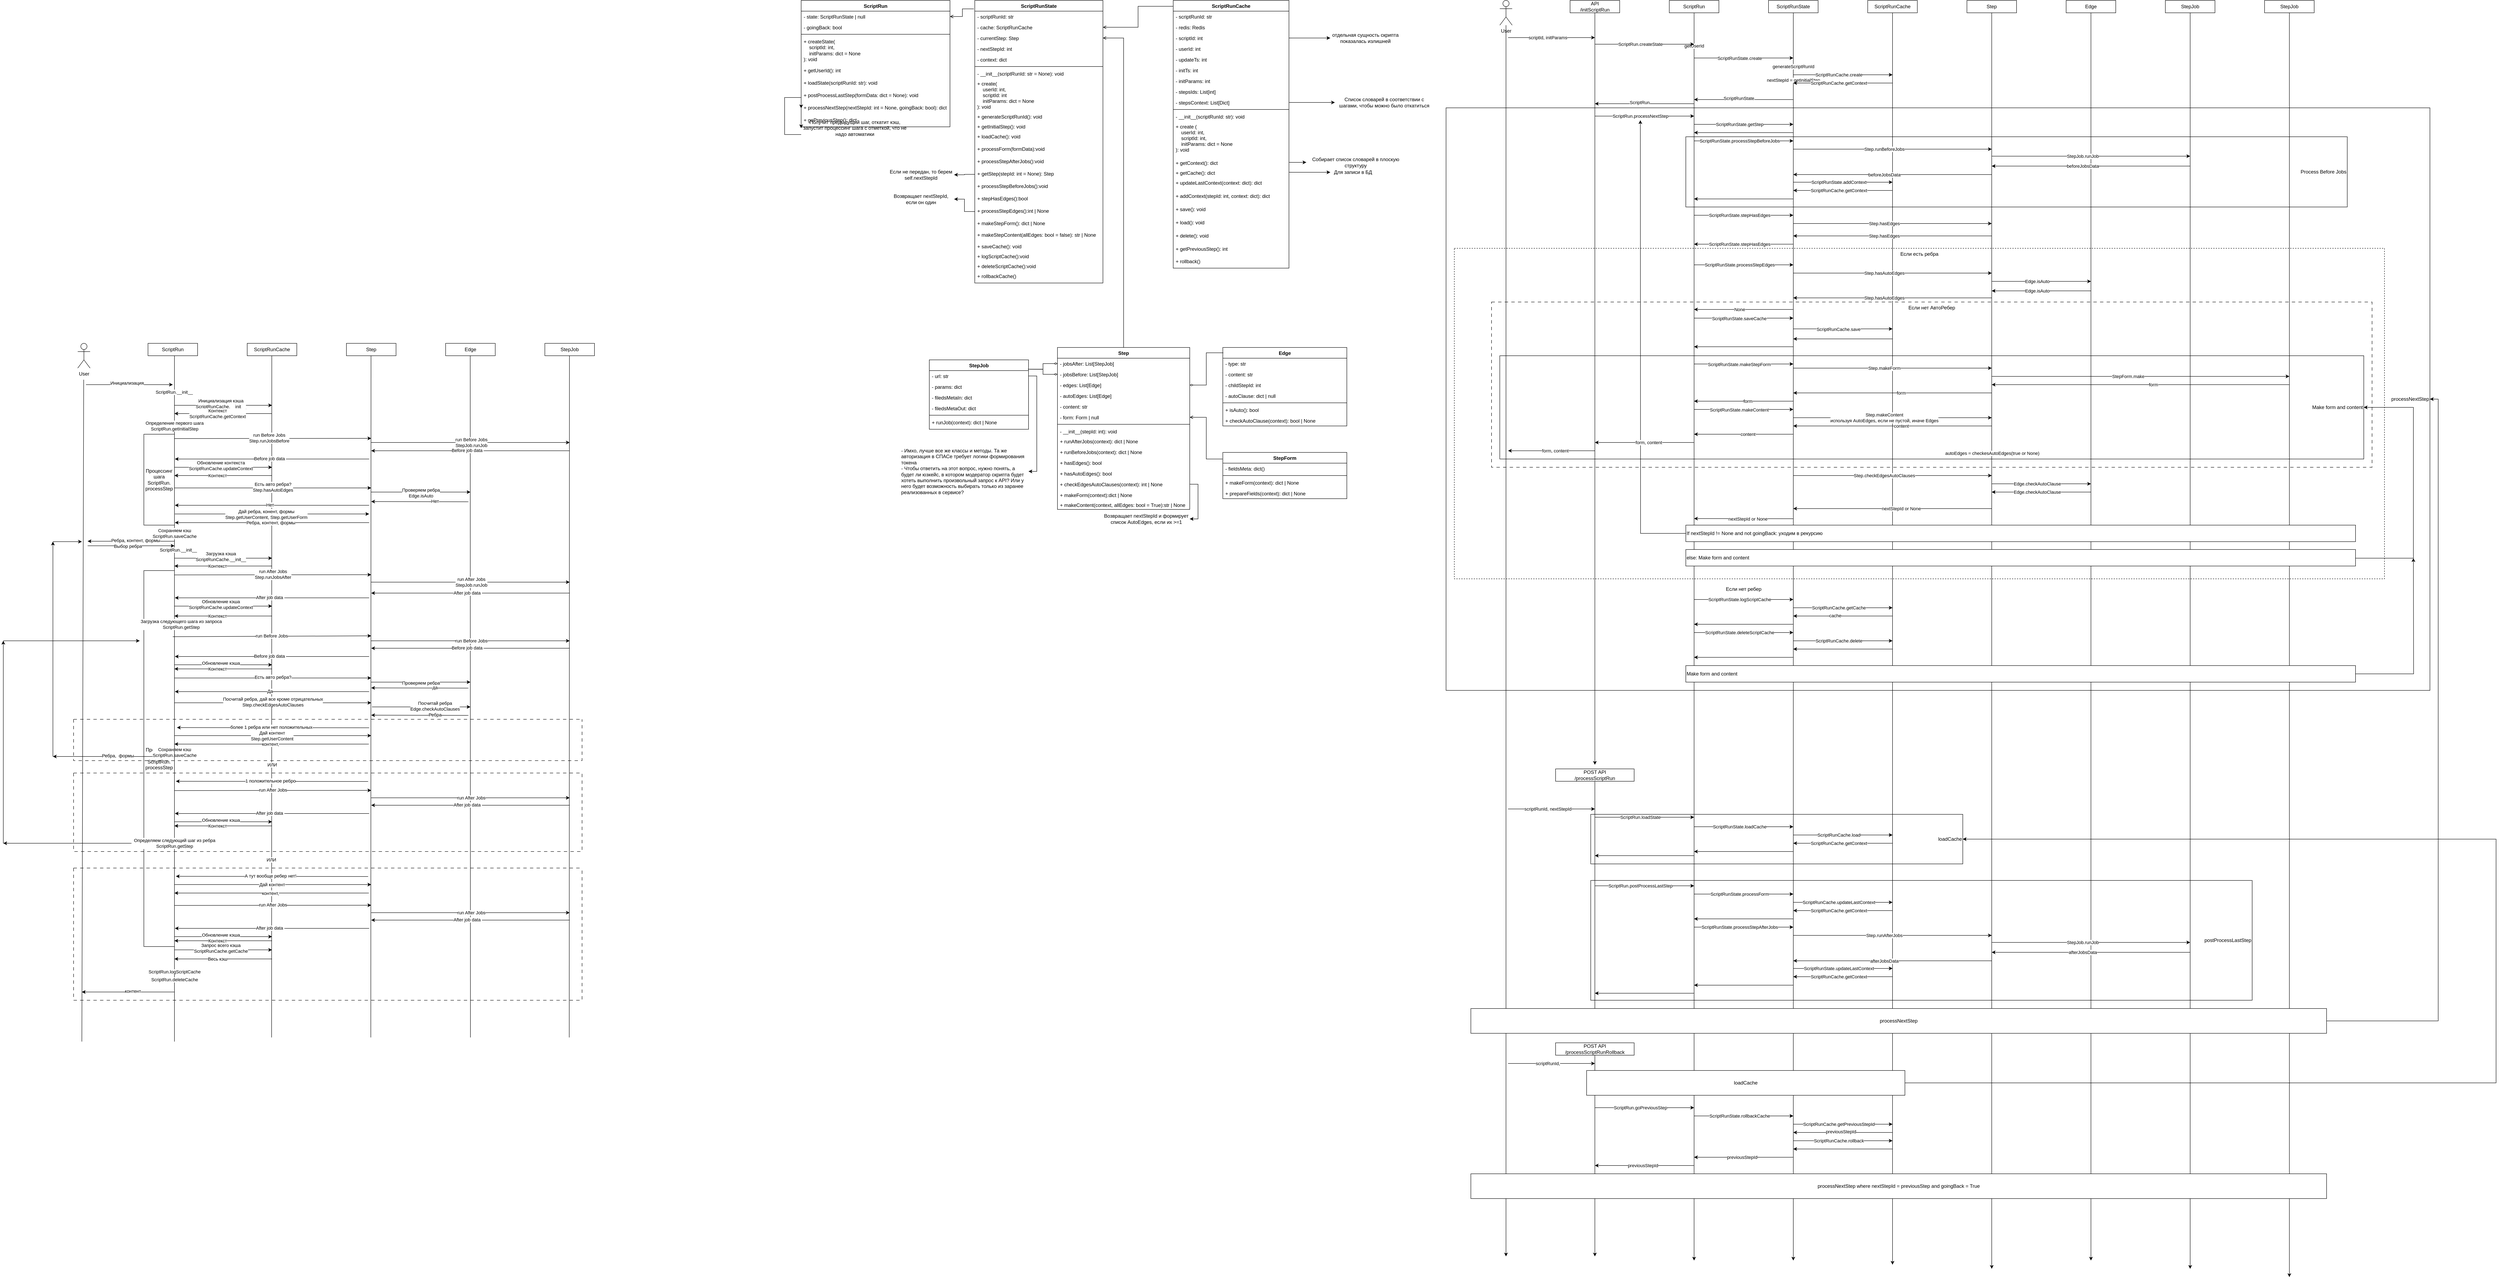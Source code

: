 <mxfile version="22.0.8" type="github">
  <diagram id="C5RBs43oDa-KdzZeNtuy" name="Page-1">
    <mxGraphModel dx="7953" dy="3084" grid="1" gridSize="10" guides="1" tooltips="1" connect="1" arrows="1" fold="1" page="1" pageScale="1" pageWidth="827" pageHeight="1169" math="0" shadow="0">
      <root>
        <mxCell id="WIyWlLk6GJQsqaUBKTNV-0" />
        <mxCell id="WIyWlLk6GJQsqaUBKTNV-1" parent="WIyWlLk6GJQsqaUBKTNV-0" />
        <mxCell id="oMOU8abp3YVI7Rxpy9HV-287" value="postProcessLastStep" style="rounded=0;whiteSpace=wrap;html=1;align=right;" vertex="1" parent="WIyWlLk6GJQsqaUBKTNV-1">
          <mxGeometry x="1690" y="2130" width="1600" height="290" as="geometry" />
        </mxCell>
        <mxCell id="oMOU8abp3YVI7Rxpy9HV-286" value="loadCache" style="rounded=0;whiteSpace=wrap;html=1;align=right;" vertex="1" parent="WIyWlLk6GJQsqaUBKTNV-1">
          <mxGeometry x="1690" y="1970" width="900" height="120" as="geometry" />
        </mxCell>
        <mxCell id="oMOU8abp3YVI7Rxpy9HV-145" value="processNextStep" style="rounded=0;whiteSpace=wrap;html=1;align=right;" vertex="1" parent="WIyWlLk6GJQsqaUBKTNV-1">
          <mxGeometry x="1340" y="260" width="2380" height="1410" as="geometry" />
        </mxCell>
        <mxCell id="oMOU8abp3YVI7Rxpy9HV-205" value="Если есть ребра" style="rounded=0;whiteSpace=wrap;html=1;dashed=1;verticalAlign=top;" vertex="1" parent="WIyWlLk6GJQsqaUBKTNV-1">
          <mxGeometry x="1360" y="600" width="2250" height="800" as="geometry" />
        </mxCell>
        <mxCell id="oMOU8abp3YVI7Rxpy9HV-95" value="Если нет АвтоРебер" style="rounded=0;whiteSpace=wrap;html=1;verticalAlign=top;dashed=1;dashPattern=8 8;" vertex="1" parent="WIyWlLk6GJQsqaUBKTNV-1">
          <mxGeometry x="1450" y="730" width="2130" height="400" as="geometry" />
        </mxCell>
        <mxCell id="oMOU8abp3YVI7Rxpy9HV-214" value="Make form and content" style="rounded=0;whiteSpace=wrap;html=1;align=right;" vertex="1" parent="WIyWlLk6GJQsqaUBKTNV-1">
          <mxGeometry x="1470" y="860" width="2090" height="250" as="geometry" />
        </mxCell>
        <mxCell id="oMOU8abp3YVI7Rxpy9HV-83" value="Process Before Jobs" style="rounded=0;whiteSpace=wrap;html=1;align=right;" vertex="1" parent="WIyWlLk6GJQsqaUBKTNV-1">
          <mxGeometry x="1920" y="330" width="1600" height="170" as="geometry" />
        </mxCell>
        <mxCell id="HzOZvC4D4owGl6JWsQrj-176" value="Процессинг шага&lt;br&gt;ScriptRun.&lt;br style=&quot;border-color: var(--border-color);&quot;&gt;processStep" style="rounded=0;whiteSpace=wrap;html=1;" parent="WIyWlLk6GJQsqaUBKTNV-1" vertex="1">
          <mxGeometry x="-1810" y="1380" width="74" height="910" as="geometry" />
        </mxCell>
        <mxCell id="HzOZvC4D4owGl6JWsQrj-84" value="" style="endArrow=none;html=1;rounded=0;entryX=0.5;entryY=1;entryDx=0;entryDy=0;" parent="WIyWlLk6GJQsqaUBKTNV-1" edge="1">
          <mxGeometry width="50" height="50" relative="1" as="geometry">
            <mxPoint x="-1501" y="2510" as="sourcePoint" />
            <mxPoint x="-1500.53" y="860" as="targetPoint" />
          </mxGeometry>
        </mxCell>
        <mxCell id="HzOZvC4D4owGl6JWsQrj-214" value="ИЛИ" style="edgeLabel;html=1;align=center;verticalAlign=middle;resizable=0;points=[];" parent="HzOZvC4D4owGl6JWsQrj-84" vertex="1" connectable="0">
          <mxGeometry x="-0.502" y="2" relative="1" as="geometry">
            <mxPoint x="3" y="-249" as="offset" />
          </mxGeometry>
        </mxCell>
        <mxCell id="HzOZvC4D4owGl6JWsQrj-234" value="ИЛИ" style="edgeLabel;html=1;align=center;verticalAlign=middle;resizable=0;points=[];" parent="HzOZvC4D4owGl6JWsQrj-84" vertex="1" connectable="0">
          <mxGeometry x="-0.898" y="1" relative="1" as="geometry">
            <mxPoint y="-346" as="offset" />
          </mxGeometry>
        </mxCell>
        <mxCell id="HzOZvC4D4owGl6JWsQrj-196" value="" style="swimlane;startSize=0;dashed=1;dashPattern=8 8;" parent="WIyWlLk6GJQsqaUBKTNV-1" vertex="1">
          <mxGeometry x="-1980" y="1740" width="1230" height="100" as="geometry" />
        </mxCell>
        <mxCell id="HzOZvC4D4owGl6JWsQrj-202" value="" style="endArrow=classic;html=1;rounded=0;" parent="HzOZvC4D4owGl6JWsQrj-196" edge="1">
          <mxGeometry width="50" height="50" relative="1" as="geometry">
            <mxPoint x="244" y="90" as="sourcePoint" />
            <mxPoint x="-50" y="90" as="targetPoint" />
          </mxGeometry>
        </mxCell>
        <mxCell id="HzOZvC4D4owGl6JWsQrj-203" value="Ребра,&amp;nbsp; формы" style="edgeLabel;html=1;align=center;verticalAlign=middle;resizable=0;points=[];" parent="HzOZvC4D4owGl6JWsQrj-202" vertex="1" connectable="0">
          <mxGeometry x="0.006" y="-2" relative="1" as="geometry">
            <mxPoint x="11" as="offset" />
          </mxGeometry>
        </mxCell>
        <mxCell id="HzOZvC4D4owGl6JWsQrj-193" value="" style="endArrow=classic;html=1;rounded=0;" parent="HzOZvC4D4owGl6JWsQrj-196" edge="1">
          <mxGeometry width="50" height="50" relative="1" as="geometry">
            <mxPoint x="715" y="20.47" as="sourcePoint" />
            <mxPoint x="250" y="20" as="targetPoint" />
          </mxGeometry>
        </mxCell>
        <mxCell id="HzOZvC4D4owGl6JWsQrj-194" value="более 1 ребра или нет положительных" style="edgeLabel;html=1;align=center;verticalAlign=middle;resizable=0;points=[];" parent="HzOZvC4D4owGl6JWsQrj-193" vertex="1" connectable="0">
          <mxGeometry x="0.354" y="-1" relative="1" as="geometry">
            <mxPoint x="78" as="offset" />
          </mxGeometry>
        </mxCell>
        <mxCell id="HzOZvC4D4owGl6JWsQrj-197" value="" style="endArrow=classic;html=1;rounded=0;" parent="HzOZvC4D4owGl6JWsQrj-196" edge="1">
          <mxGeometry width="50" height="50" relative="1" as="geometry">
            <mxPoint x="244" y="39.47" as="sourcePoint" />
            <mxPoint x="720" y="39.47" as="targetPoint" />
          </mxGeometry>
        </mxCell>
        <mxCell id="HzOZvC4D4owGl6JWsQrj-198" value="Дай контент&lt;br&gt;Step.getUserContent" style="edgeLabel;html=1;align=center;verticalAlign=middle;resizable=0;points=[];" parent="HzOZvC4D4owGl6JWsQrj-197" vertex="1" connectable="0">
          <mxGeometry x="-0.274" relative="1" as="geometry">
            <mxPoint x="63" as="offset" />
          </mxGeometry>
        </mxCell>
        <mxCell id="HzOZvC4D4owGl6JWsQrj-199" value="" style="endArrow=classic;html=1;rounded=0;" parent="HzOZvC4D4owGl6JWsQrj-196" edge="1">
          <mxGeometry width="50" height="50" relative="1" as="geometry">
            <mxPoint x="714" y="60" as="sourcePoint" />
            <mxPoint x="244" y="60" as="targetPoint" />
          </mxGeometry>
        </mxCell>
        <mxCell id="HzOZvC4D4owGl6JWsQrj-200" value="Нет" style="edgeLabel;html=1;align=center;verticalAlign=middle;resizable=0;points=[];" parent="HzOZvC4D4owGl6JWsQrj-199" vertex="1" connectable="0">
          <mxGeometry x="0.354" y="-1" relative="1" as="geometry">
            <mxPoint x="78" as="offset" />
          </mxGeometry>
        </mxCell>
        <mxCell id="HzOZvC4D4owGl6JWsQrj-201" value="контент," style="edgeLabel;html=1;align=center;verticalAlign=middle;resizable=0;points=[];" parent="HzOZvC4D4owGl6JWsQrj-199" vertex="1" connectable="0">
          <mxGeometry x="0.015" relative="1" as="geometry">
            <mxPoint as="offset" />
          </mxGeometry>
        </mxCell>
        <mxCell id="avMWxOEF52YrqZ8M-VVg-5" value="Сохраняем кэш&lt;br&gt;ScriptRun.saveCache" style="edgeLabel;html=1;align=center;verticalAlign=middle;resizable=0;points=[];" parent="HzOZvC4D4owGl6JWsQrj-196" vertex="1" connectable="0">
          <mxGeometry x="244" y="80" as="geometry" />
        </mxCell>
        <mxCell id="zkfFHV4jXpPFQw0GAbJ--0" value="ScriptRunState" style="swimlane;fontStyle=1;align=center;verticalAlign=top;childLayout=stackLayout;horizontal=1;startSize=26;horizontalStack=0;resizeParent=1;resizeLast=0;collapsible=1;marginBottom=0;rounded=0;shadow=0;strokeWidth=1;" parent="WIyWlLk6GJQsqaUBKTNV-1" vertex="1">
          <mxGeometry x="200" width="310" height="684" as="geometry">
            <mxRectangle x="220" y="120" width="160" height="26" as="alternateBounds" />
          </mxGeometry>
        </mxCell>
        <mxCell id="zkfFHV4jXpPFQw0GAbJ--2" value="- scriptRunId: str" style="text;align=left;verticalAlign=top;spacingLeft=4;spacingRight=4;overflow=hidden;rotatable=0;points=[[0,0.5],[1,0.5]];portConstraint=eastwest;rounded=0;shadow=0;html=0;" parent="zkfFHV4jXpPFQw0GAbJ--0" vertex="1">
          <mxGeometry y="26" width="310" height="26" as="geometry" />
        </mxCell>
        <mxCell id="EpIali6iQXWB2i0QFsvH-1" value="- cache: ScriptRunCache" style="text;align=left;verticalAlign=top;spacingLeft=4;spacingRight=4;overflow=hidden;rotatable=0;points=[[0,0.5],[1,0.5]];portConstraint=eastwest;rounded=0;shadow=0;html=0;" parent="zkfFHV4jXpPFQw0GAbJ--0" vertex="1">
          <mxGeometry y="52" width="310" height="26" as="geometry" />
        </mxCell>
        <mxCell id="EpIali6iQXWB2i0QFsvH-38" value="- currentStep: Step" style="text;align=left;verticalAlign=top;spacingLeft=4;spacingRight=4;overflow=hidden;rotatable=0;points=[[0,0.5],[1,0.5]];portConstraint=eastwest;rounded=0;shadow=0;html=0;" parent="zkfFHV4jXpPFQw0GAbJ--0" vertex="1">
          <mxGeometry y="78" width="310" height="26" as="geometry" />
        </mxCell>
        <mxCell id="HzOZvC4D4owGl6JWsQrj-63" value="- nextStepId: int" style="text;align=left;verticalAlign=top;spacingLeft=4;spacingRight=4;overflow=hidden;rotatable=0;points=[[0,0.5],[1,0.5]];portConstraint=eastwest;rounded=0;shadow=0;html=0;" parent="zkfFHV4jXpPFQw0GAbJ--0" vertex="1">
          <mxGeometry y="104" width="310" height="26" as="geometry" />
        </mxCell>
        <mxCell id="xOqZB8mLKuCw61lma7QM-62" value="- context: dict" style="text;align=left;verticalAlign=top;spacingLeft=4;spacingRight=4;overflow=hidden;rotatable=0;points=[[0,0.5],[1,0.5]];portConstraint=eastwest;rounded=0;shadow=0;html=0;" parent="zkfFHV4jXpPFQw0GAbJ--0" vertex="1">
          <mxGeometry y="130" width="310" height="26" as="geometry" />
        </mxCell>
        <mxCell id="zkfFHV4jXpPFQw0GAbJ--4" value="" style="line;html=1;strokeWidth=1;align=left;verticalAlign=middle;spacingTop=-1;spacingLeft=3;spacingRight=3;rotatable=0;labelPosition=right;points=[];portConstraint=eastwest;" parent="zkfFHV4jXpPFQw0GAbJ--0" vertex="1">
          <mxGeometry y="156" width="310" height="8" as="geometry" />
        </mxCell>
        <mxCell id="xOqZB8mLKuCw61lma7QM-45" value="- __init__(scriptRunId: str = None): void" style="text;align=left;verticalAlign=top;spacingLeft=4;spacingRight=4;overflow=hidden;rotatable=0;points=[[0,0.5],[1,0.5]];portConstraint=eastwest;" parent="zkfFHV4jXpPFQw0GAbJ--0" vertex="1">
          <mxGeometry y="164" width="310" height="24" as="geometry" />
        </mxCell>
        <mxCell id="xOqZB8mLKuCw61lma7QM-44" value="+ create(&#xa;    userId: int,&#xa;    scriptId: int&#xa;    initParams: dict = None&#xa;): void" style="text;align=left;verticalAlign=top;spacingLeft=4;spacingRight=4;overflow=hidden;rotatable=0;points=[[0,0.5],[1,0.5]];portConstraint=eastwest;" parent="zkfFHV4jXpPFQw0GAbJ--0" vertex="1">
          <mxGeometry y="188" width="310" height="80" as="geometry" />
        </mxCell>
        <mxCell id="xOqZB8mLKuCw61lma7QM-48" value="+ generateScriptRunId(): void" style="text;align=left;verticalAlign=top;spacingLeft=4;spacingRight=4;overflow=hidden;rotatable=0;points=[[0,0.5],[1,0.5]];portConstraint=eastwest;" parent="zkfFHV4jXpPFQw0GAbJ--0" vertex="1">
          <mxGeometry y="268" width="310" height="24" as="geometry" />
        </mxCell>
        <mxCell id="HzOZvC4D4owGl6JWsQrj-61" value="+ getInitialStep(): void" style="text;align=left;verticalAlign=top;spacingLeft=4;spacingRight=4;overflow=hidden;rotatable=0;points=[[0,0.5],[1,0.5]];portConstraint=eastwest;" parent="zkfFHV4jXpPFQw0GAbJ--0" vertex="1">
          <mxGeometry y="292" width="310" height="24" as="geometry" />
        </mxCell>
        <mxCell id="xOqZB8mLKuCw61lma7QM-46" value="+ loadCache(): void" style="text;strokeColor=none;fillColor=none;align=left;verticalAlign=top;spacingLeft=4;spacingRight=4;overflow=hidden;rotatable=0;points=[[0,0.5],[1,0.5]];portConstraint=eastwest;whiteSpace=wrap;html=1;" parent="zkfFHV4jXpPFQw0GAbJ--0" vertex="1">
          <mxGeometry y="316" width="310" height="30" as="geometry" />
        </mxCell>
        <mxCell id="HzOZvC4D4owGl6JWsQrj-16" value="+ processForm(formData):void" style="text;align=left;verticalAlign=top;spacingLeft=4;spacingRight=4;overflow=hidden;rotatable=0;points=[[0,0.5],[1,0.5]];portConstraint=eastwest;" parent="zkfFHV4jXpPFQw0GAbJ--0" vertex="1">
          <mxGeometry y="346" width="310" height="30" as="geometry" />
        </mxCell>
        <mxCell id="xOqZB8mLKuCw61lma7QM-49" value="+ processStepAfterJobs():void" style="text;align=left;verticalAlign=top;spacingLeft=4;spacingRight=4;overflow=hidden;rotatable=0;points=[[0,0.5],[1,0.5]];portConstraint=eastwest;" parent="zkfFHV4jXpPFQw0GAbJ--0" vertex="1">
          <mxGeometry y="376" width="310" height="30" as="geometry" />
        </mxCell>
        <mxCell id="EpIali6iQXWB2i0QFsvH-40" value="+ getStep(stepId: int = None): Step" style="text;align=left;verticalAlign=top;spacingLeft=4;spacingRight=4;overflow=hidden;rotatable=0;points=[[0,0.5],[1,0.5]];portConstraint=eastwest;" parent="zkfFHV4jXpPFQw0GAbJ--0" vertex="1">
          <mxGeometry y="406" width="310" height="30" as="geometry" />
        </mxCell>
        <mxCell id="xOqZB8mLKuCw61lma7QM-50" value="+ processStepBeforeJobs():void" style="text;align=left;verticalAlign=top;spacingLeft=4;spacingRight=4;overflow=hidden;rotatable=0;points=[[0,0.5],[1,0.5]];portConstraint=eastwest;" parent="zkfFHV4jXpPFQw0GAbJ--0" vertex="1">
          <mxGeometry y="436" width="310" height="30" as="geometry" />
        </mxCell>
        <mxCell id="oMOU8abp3YVI7Rxpy9HV-194" value="+ stepHasEdges():bool" style="text;align=left;verticalAlign=top;spacingLeft=4;spacingRight=4;overflow=hidden;rotatable=0;points=[[0,0.5],[1,0.5]];portConstraint=eastwest;" vertex="1" parent="zkfFHV4jXpPFQw0GAbJ--0">
          <mxGeometry y="466" width="310" height="30" as="geometry" />
        </mxCell>
        <mxCell id="xOqZB8mLKuCw61lma7QM-51" value="+ processStepEdges():int | None" style="text;align=left;verticalAlign=top;spacingLeft=4;spacingRight=4;overflow=hidden;rotatable=0;points=[[0,0.5],[1,0.5]];portConstraint=eastwest;" parent="zkfFHV4jXpPFQw0GAbJ--0" vertex="1">
          <mxGeometry y="496" width="310" height="30" as="geometry" />
        </mxCell>
        <mxCell id="xOqZB8mLKuCw61lma7QM-63" value="+ makeStepForm(): dict | None" style="text;align=left;verticalAlign=top;spacingLeft=4;spacingRight=4;overflow=hidden;rotatable=0;points=[[0,0.5],[1,0.5]];portConstraint=eastwest;" parent="zkfFHV4jXpPFQw0GAbJ--0" vertex="1">
          <mxGeometry y="526" width="310" height="28" as="geometry" />
        </mxCell>
        <mxCell id="xOqZB8mLKuCw61lma7QM-64" value="+ makeStepContent(allEdges: bool = false): str | None" style="text;align=left;verticalAlign=top;spacingLeft=4;spacingRight=4;overflow=hidden;rotatable=0;points=[[0,0.5],[1,0.5]];portConstraint=eastwest;" parent="zkfFHV4jXpPFQw0GAbJ--0" vertex="1">
          <mxGeometry y="554" width="310" height="28" as="geometry" />
        </mxCell>
        <mxCell id="HzOZvC4D4owGl6JWsQrj-119" value="+ saveCache(): void" style="text;align=left;verticalAlign=top;spacingLeft=4;spacingRight=4;overflow=hidden;rotatable=0;points=[[0,0.5],[1,0.5]];portConstraint=eastwest;" parent="zkfFHV4jXpPFQw0GAbJ--0" vertex="1">
          <mxGeometry y="582" width="310" height="24" as="geometry" />
        </mxCell>
        <mxCell id="HzOZvC4D4owGl6JWsQrj-17" value="+ logScriptCache():void" style="text;align=left;verticalAlign=top;spacingLeft=4;spacingRight=4;overflow=hidden;rotatable=0;points=[[0,0.5],[1,0.5]];portConstraint=eastwest;" parent="zkfFHV4jXpPFQw0GAbJ--0" vertex="1">
          <mxGeometry y="606" width="310" height="24" as="geometry" />
        </mxCell>
        <mxCell id="xOqZB8mLKuCw61lma7QM-69" value="+ deleteScriptCache():void" style="text;align=left;verticalAlign=top;spacingLeft=4;spacingRight=4;overflow=hidden;rotatable=0;points=[[0,0.5],[1,0.5]];portConstraint=eastwest;" parent="zkfFHV4jXpPFQw0GAbJ--0" vertex="1">
          <mxGeometry y="630" width="310" height="24" as="geometry" />
        </mxCell>
        <mxCell id="xOqZB8mLKuCw61lma7QM-72" value="+ rollbackCache()" style="text;strokeColor=none;fillColor=none;align=left;verticalAlign=top;spacingLeft=4;spacingRight=4;overflow=hidden;rotatable=0;points=[[0,0.5],[1,0.5]];portConstraint=eastwest;whiteSpace=wrap;html=1;" parent="zkfFHV4jXpPFQw0GAbJ--0" vertex="1">
          <mxGeometry y="654" width="310" height="30" as="geometry" />
        </mxCell>
        <mxCell id="EpIali6iQXWB2i0QFsvH-24" value="ScriptRunCache" style="swimlane;fontStyle=1;align=center;verticalAlign=top;childLayout=stackLayout;horizontal=1;startSize=26;horizontalStack=0;resizeParent=1;resizeLast=0;collapsible=1;marginBottom=0;rounded=0;shadow=0;strokeWidth=1;" parent="WIyWlLk6GJQsqaUBKTNV-1" vertex="1">
          <mxGeometry x="680" width="280" height="648" as="geometry">
            <mxRectangle x="220" y="120" width="160" height="26" as="alternateBounds" />
          </mxGeometry>
        </mxCell>
        <mxCell id="HzOZvC4D4owGl6JWsQrj-76" value="- scriptRunId: str" style="text;align=left;verticalAlign=top;spacingLeft=4;spacingRight=4;overflow=hidden;rotatable=0;points=[[0,0.5],[1,0.5]];portConstraint=eastwest;rounded=0;shadow=0;html=0;" parent="EpIali6iQXWB2i0QFsvH-24" vertex="1">
          <mxGeometry y="26" width="280" height="26" as="geometry" />
        </mxCell>
        <mxCell id="HzOZvC4D4owGl6JWsQrj-77" value="- redis: Redis" style="text;align=left;verticalAlign=top;spacingLeft=4;spacingRight=4;overflow=hidden;rotatable=0;points=[[0,0.5],[1,0.5]];portConstraint=eastwest;rounded=0;shadow=0;html=0;" parent="EpIali6iQXWB2i0QFsvH-24" vertex="1">
          <mxGeometry y="52" width="280" height="26" as="geometry" />
        </mxCell>
        <mxCell id="EpIali6iQXWB2i0QFsvH-37" value="- scriptId: int" style="text;align=left;verticalAlign=top;spacingLeft=4;spacingRight=4;overflow=hidden;rotatable=0;points=[[0,0.5],[1,0.5]];portConstraint=eastwest;rounded=0;shadow=0;html=0;" parent="EpIali6iQXWB2i0QFsvH-24" vertex="1">
          <mxGeometry y="78" width="280" height="26" as="geometry" />
        </mxCell>
        <mxCell id="EpIali6iQXWB2i0QFsvH-35" value="- userId: int" style="text;align=left;verticalAlign=top;spacingLeft=4;spacingRight=4;overflow=hidden;rotatable=0;points=[[0,0.5],[1,0.5]];portConstraint=eastwest;rounded=0;shadow=0;html=0;" parent="EpIali6iQXWB2i0QFsvH-24" vertex="1">
          <mxGeometry y="104" width="280" height="26" as="geometry" />
        </mxCell>
        <mxCell id="HzOZvC4D4owGl6JWsQrj-18" value="- updateTs: int" style="text;align=left;verticalAlign=top;spacingLeft=4;spacingRight=4;overflow=hidden;rotatable=0;points=[[0,0.5],[1,0.5]];portConstraint=eastwest;rounded=0;shadow=0;html=0;" parent="EpIali6iQXWB2i0QFsvH-24" vertex="1">
          <mxGeometry y="130" width="280" height="26" as="geometry" />
        </mxCell>
        <mxCell id="HzOZvC4D4owGl6JWsQrj-19" value="- initTs: int" style="text;align=left;verticalAlign=top;spacingLeft=4;spacingRight=4;overflow=hidden;rotatable=0;points=[[0,0.5],[1,0.5]];portConstraint=eastwest;rounded=0;shadow=0;html=0;" parent="EpIali6iQXWB2i0QFsvH-24" vertex="1">
          <mxGeometry y="156" width="280" height="26" as="geometry" />
        </mxCell>
        <mxCell id="HzOZvC4D4owGl6JWsQrj-20" value="- initParams: int" style="text;align=left;verticalAlign=top;spacingLeft=4;spacingRight=4;overflow=hidden;rotatable=0;points=[[0,0.5],[1,0.5]];portConstraint=eastwest;rounded=0;shadow=0;html=0;" parent="EpIali6iQXWB2i0QFsvH-24" vertex="1">
          <mxGeometry y="182" width="280" height="26" as="geometry" />
        </mxCell>
        <mxCell id="HzOZvC4D4owGl6JWsQrj-21" value="- stepsIds: List[int]" style="text;align=left;verticalAlign=top;spacingLeft=4;spacingRight=4;overflow=hidden;rotatable=0;points=[[0,0.5],[1,0.5]];portConstraint=eastwest;rounded=0;shadow=0;html=0;" parent="EpIali6iQXWB2i0QFsvH-24" vertex="1">
          <mxGeometry y="208" width="280" height="26" as="geometry" />
        </mxCell>
        <mxCell id="EpIali6iQXWB2i0QFsvH-36" value="- stepsContext: List[Dict]" style="text;align=left;verticalAlign=top;spacingLeft=4;spacingRight=4;overflow=hidden;rotatable=0;points=[[0,0.5],[1,0.5]];portConstraint=eastwest;rounded=0;shadow=0;html=0;" parent="EpIali6iQXWB2i0QFsvH-24" vertex="1">
          <mxGeometry y="234" width="280" height="26" as="geometry" />
        </mxCell>
        <mxCell id="HzOZvC4D4owGl6JWsQrj-36" value="" style="line;html=1;strokeWidth=1;align=left;verticalAlign=middle;spacingTop=-1;spacingLeft=3;spacingRight=3;rotatable=0;labelPosition=right;points=[];portConstraint=eastwest;" parent="EpIali6iQXWB2i0QFsvH-24" vertex="1">
          <mxGeometry y="260" width="280" height="8" as="geometry" />
        </mxCell>
        <mxCell id="xOqZB8mLKuCw61lma7QM-47" value="- __init__(scriptRunId: str): void" style="text;align=left;verticalAlign=top;spacingLeft=4;spacingRight=4;overflow=hidden;rotatable=0;points=[[0,0.5],[1,0.5]];portConstraint=eastwest;" parent="EpIali6iQXWB2i0QFsvH-24" vertex="1">
          <mxGeometry y="268" width="280" height="24" as="geometry" />
        </mxCell>
        <mxCell id="HzOZvC4D4owGl6JWsQrj-66" value="+ create (&#xa;    userId: int, &#xa;    scriptId: int,&#xa;    initParams: dict = None&#xa;): void" style="text;align=left;verticalAlign=top;spacingLeft=4;spacingRight=4;overflow=hidden;rotatable=0;points=[[0,0.5],[1,0.5]];portConstraint=eastwest;" parent="EpIali6iQXWB2i0QFsvH-24" vertex="1">
          <mxGeometry y="292" width="280" height="88" as="geometry" />
        </mxCell>
        <mxCell id="HzOZvC4D4owGl6JWsQrj-37" value="+ getContext(): dict" style="text;align=left;verticalAlign=top;spacingLeft=4;spacingRight=4;overflow=hidden;rotatable=0;points=[[0,0.5],[1,0.5]];portConstraint=eastwest;" parent="EpIali6iQXWB2i0QFsvH-24" vertex="1">
          <mxGeometry y="380" width="280" height="24" as="geometry" />
        </mxCell>
        <mxCell id="HzOZvC4D4owGl6JWsQrj-38" value="+ getCache(): dict" style="text;align=left;verticalAlign=top;spacingLeft=4;spacingRight=4;overflow=hidden;rotatable=0;points=[[0,0.5],[1,0.5]];portConstraint=eastwest;" parent="EpIali6iQXWB2i0QFsvH-24" vertex="1">
          <mxGeometry y="404" width="280" height="24" as="geometry" />
        </mxCell>
        <mxCell id="oMOU8abp3YVI7Rxpy9HV-247" value="+ updateLastContext(context: dict): dict" style="text;align=left;verticalAlign=top;spacingLeft=4;spacingRight=4;overflow=hidden;rotatable=0;points=[[0,0.5],[1,0.5]];portConstraint=eastwest;" vertex="1" parent="EpIali6iQXWB2i0QFsvH-24">
          <mxGeometry y="428" width="280" height="32" as="geometry" />
        </mxCell>
        <mxCell id="HzOZvC4D4owGl6JWsQrj-35" value="+ addContext(stepId: int, context: dict): dict" style="text;align=left;verticalAlign=top;spacingLeft=4;spacingRight=4;overflow=hidden;rotatable=0;points=[[0,0.5],[1,0.5]];portConstraint=eastwest;" parent="EpIali6iQXWB2i0QFsvH-24" vertex="1">
          <mxGeometry y="460" width="280" height="32" as="geometry" />
        </mxCell>
        <mxCell id="xOqZB8mLKuCw61lma7QM-65" value="+ save(): void" style="text;align=left;verticalAlign=top;spacingLeft=4;spacingRight=4;overflow=hidden;rotatable=0;points=[[0,0.5],[1,0.5]];portConstraint=eastwest;" parent="EpIali6iQXWB2i0QFsvH-24" vertex="1">
          <mxGeometry y="492" width="280" height="32" as="geometry" />
        </mxCell>
        <mxCell id="xOqZB8mLKuCw61lma7QM-66" value="+ load(): void" style="text;align=left;verticalAlign=top;spacingLeft=4;spacingRight=4;overflow=hidden;rotatable=0;points=[[0,0.5],[1,0.5]];portConstraint=eastwest;" parent="EpIali6iQXWB2i0QFsvH-24" vertex="1">
          <mxGeometry y="524" width="280" height="32" as="geometry" />
        </mxCell>
        <mxCell id="oMOU8abp3YVI7Rxpy9HV-242" value="+ delete(): void" style="text;align=left;verticalAlign=top;spacingLeft=4;spacingRight=4;overflow=hidden;rotatable=0;points=[[0,0.5],[1,0.5]];portConstraint=eastwest;" vertex="1" parent="EpIali6iQXWB2i0QFsvH-24">
          <mxGeometry y="556" width="280" height="32" as="geometry" />
        </mxCell>
        <mxCell id="xOqZB8mLKuCw61lma7QM-71" value="+ getPreviousStep(): int" style="text;strokeColor=none;fillColor=none;align=left;verticalAlign=top;spacingLeft=4;spacingRight=4;overflow=hidden;rotatable=0;points=[[0,0.5],[1,0.5]];portConstraint=eastwest;whiteSpace=wrap;html=1;" parent="EpIali6iQXWB2i0QFsvH-24" vertex="1">
          <mxGeometry y="588" width="280" height="30" as="geometry" />
        </mxCell>
        <mxCell id="xOqZB8mLKuCw61lma7QM-73" value="+ rollback()" style="text;strokeColor=none;fillColor=none;align=left;verticalAlign=top;spacingLeft=4;spacingRight=4;overflow=hidden;rotatable=0;points=[[0,0.5],[1,0.5]];portConstraint=eastwest;whiteSpace=wrap;html=1;" parent="EpIali6iQXWB2i0QFsvH-24" vertex="1">
          <mxGeometry y="618" width="280" height="30" as="geometry" />
        </mxCell>
        <mxCell id="EpIali6iQXWB2i0QFsvH-39" style="edgeStyle=orthogonalEdgeStyle;rounded=0;orthogonalLoop=1;jettySize=auto;html=1;exitX=1;exitY=0.5;exitDx=0;exitDy=0;entryX=0.001;entryY=0.022;entryDx=0;entryDy=0;entryPerimeter=0;startArrow=open;startFill=0;endArrow=none;endFill=0;" parent="WIyWlLk6GJQsqaUBKTNV-1" source="EpIali6iQXWB2i0QFsvH-1" target="EpIali6iQXWB2i0QFsvH-24" edge="1">
          <mxGeometry relative="1" as="geometry" />
        </mxCell>
        <mxCell id="EpIali6iQXWB2i0QFsvH-41" value="Step" style="swimlane;fontStyle=1;align=center;verticalAlign=top;childLayout=stackLayout;horizontal=1;startSize=26;horizontalStack=0;resizeParent=1;resizeLast=0;collapsible=1;marginBottom=0;rounded=0;shadow=0;strokeWidth=1;" parent="WIyWlLk6GJQsqaUBKTNV-1" vertex="1">
          <mxGeometry x="400" y="840" width="320" height="392" as="geometry">
            <mxRectangle x="220" y="120" width="160" height="26" as="alternateBounds" />
          </mxGeometry>
        </mxCell>
        <mxCell id="EpIali6iQXWB2i0QFsvH-46" value="- jobsAfter: List[StepJob]" style="text;align=left;verticalAlign=top;spacingLeft=4;spacingRight=4;overflow=hidden;rotatable=0;points=[[0,0.5],[1,0.5]];portConstraint=eastwest;rounded=0;shadow=0;html=0;" parent="EpIali6iQXWB2i0QFsvH-41" vertex="1">
          <mxGeometry y="26" width="320" height="26" as="geometry" />
        </mxCell>
        <mxCell id="EpIali6iQXWB2i0QFsvH-51" value="- jobsBefore: List[StepJob]" style="text;align=left;verticalAlign=top;spacingLeft=4;spacingRight=4;overflow=hidden;rotatable=0;points=[[0,0.5],[1,0.5]];portConstraint=eastwest;rounded=0;shadow=0;html=0;" parent="EpIali6iQXWB2i0QFsvH-41" vertex="1">
          <mxGeometry y="52" width="320" height="26" as="geometry" />
        </mxCell>
        <mxCell id="EpIali6iQXWB2i0QFsvH-65" value="- edges: List[Edge]" style="text;align=left;verticalAlign=top;spacingLeft=4;spacingRight=4;overflow=hidden;rotatable=0;points=[[0,0.5],[1,0.5]];portConstraint=eastwest;rounded=0;shadow=0;html=0;" parent="EpIali6iQXWB2i0QFsvH-41" vertex="1">
          <mxGeometry y="78" width="320" height="26" as="geometry" />
        </mxCell>
        <mxCell id="xOqZB8mLKuCw61lma7QM-52" value="- autoEdges: List[Edge]" style="text;align=left;verticalAlign=top;spacingLeft=4;spacingRight=4;overflow=hidden;rotatable=0;points=[[0,0.5],[1,0.5]];portConstraint=eastwest;rounded=0;shadow=0;html=0;" parent="EpIali6iQXWB2i0QFsvH-41" vertex="1">
          <mxGeometry y="104" width="320" height="26" as="geometry" />
        </mxCell>
        <mxCell id="HzOZvC4D4owGl6JWsQrj-6" value="- content: str" style="text;align=left;verticalAlign=top;spacingLeft=4;spacingRight=4;overflow=hidden;rotatable=0;points=[[0,0.5],[1,0.5]];portConstraint=eastwest;rounded=0;shadow=0;html=0;" parent="EpIali6iQXWB2i0QFsvH-41" vertex="1">
          <mxGeometry y="130" width="320" height="26" as="geometry" />
        </mxCell>
        <mxCell id="HzOZvC4D4owGl6JWsQrj-49" value="- form: Form | null" style="text;align=left;verticalAlign=top;spacingLeft=4;spacingRight=4;overflow=hidden;rotatable=0;points=[[0,0.5],[1,0.5]];portConstraint=eastwest;rounded=0;shadow=0;html=0;" parent="EpIali6iQXWB2i0QFsvH-41" vertex="1">
          <mxGeometry y="156" width="320" height="26" as="geometry" />
        </mxCell>
        <mxCell id="HzOZvC4D4owGl6JWsQrj-43" value="" style="line;html=1;strokeWidth=1;align=left;verticalAlign=middle;spacingTop=-1;spacingLeft=3;spacingRight=3;rotatable=0;labelPosition=right;points=[];portConstraint=eastwest;" parent="EpIali6iQXWB2i0QFsvH-41" vertex="1">
          <mxGeometry y="182" width="320" height="8" as="geometry" />
        </mxCell>
        <mxCell id="gZL-CA3MrHQafy-ou_5t-16" value="- __init__(stepId: int): void" style="text;align=left;verticalAlign=top;spacingLeft=4;spacingRight=4;overflow=hidden;rotatable=0;points=[[0,0.5],[1,0.5]];portConstraint=eastwest;" parent="EpIali6iQXWB2i0QFsvH-41" vertex="1">
          <mxGeometry y="190" width="320" height="24" as="geometry" />
        </mxCell>
        <mxCell id="EpIali6iQXWB2i0QFsvH-59" value="+ runAfterJobs(context): dict | None" style="text;align=left;verticalAlign=top;spacingLeft=4;spacingRight=4;overflow=hidden;rotatable=0;points=[[0,0.5],[1,0.5]];portConstraint=eastwest;rounded=0;shadow=0;html=0;" parent="EpIali6iQXWB2i0QFsvH-41" vertex="1">
          <mxGeometry y="214" width="320" height="26" as="geometry" />
        </mxCell>
        <mxCell id="EpIali6iQXWB2i0QFsvH-58" value="+ runBeforeJobs(context): dict | None" style="text;align=left;verticalAlign=top;spacingLeft=4;spacingRight=4;overflow=hidden;rotatable=0;points=[[0,0.5],[1,0.5]];portConstraint=eastwest;rounded=0;shadow=0;html=0;" parent="EpIali6iQXWB2i0QFsvH-41" vertex="1">
          <mxGeometry y="240" width="320" height="26" as="geometry" />
        </mxCell>
        <mxCell id="oMOU8abp3YVI7Rxpy9HV-189" value="+ hasEdges(): bool" style="text;align=left;verticalAlign=top;spacingLeft=4;spacingRight=4;overflow=hidden;rotatable=0;points=[[0,0.5],[1,0.5]];portConstraint=eastwest;rounded=0;shadow=0;html=0;" vertex="1" parent="EpIali6iQXWB2i0QFsvH-41">
          <mxGeometry y="266" width="320" height="26" as="geometry" />
        </mxCell>
        <mxCell id="HzOZvC4D4owGl6JWsQrj-53" value="+ hasAutoEdges(): bool" style="text;align=left;verticalAlign=top;spacingLeft=4;spacingRight=4;overflow=hidden;rotatable=0;points=[[0,0.5],[1,0.5]];portConstraint=eastwest;rounded=0;shadow=0;html=0;" parent="EpIali6iQXWB2i0QFsvH-41" vertex="1">
          <mxGeometry y="292" width="320" height="26" as="geometry" />
        </mxCell>
        <mxCell id="gZL-CA3MrHQafy-ou_5t-15" value="+ checkEdgesAutoClauses(context): int | None" style="text;align=left;verticalAlign=top;spacingLeft=4;spacingRight=4;overflow=hidden;rotatable=0;points=[[0,0.5],[1,0.5]];portConstraint=eastwest;rounded=0;shadow=0;html=0;" parent="EpIali6iQXWB2i0QFsvH-41" vertex="1">
          <mxGeometry y="318" width="320" height="26" as="geometry" />
        </mxCell>
        <mxCell id="HzOZvC4D4owGl6JWsQrj-14" value="+ makeForm(context):dict | None" style="text;align=left;verticalAlign=top;spacingLeft=4;spacingRight=4;overflow=hidden;rotatable=0;points=[[0,0.5],[1,0.5]];portConstraint=eastwest;" parent="EpIali6iQXWB2i0QFsvH-41" vertex="1">
          <mxGeometry y="344" width="320" height="24" as="geometry" />
        </mxCell>
        <mxCell id="HzOZvC4D4owGl6JWsQrj-67" value="+ makeContent(context, allEdges: bool = True):str | None" style="text;align=left;verticalAlign=top;spacingLeft=4;spacingRight=4;overflow=hidden;rotatable=0;points=[[0,0.5],[1,0.5]];portConstraint=eastwest;" parent="EpIali6iQXWB2i0QFsvH-41" vertex="1">
          <mxGeometry y="368" width="320" height="24" as="geometry" />
        </mxCell>
        <mxCell id="EpIali6iQXWB2i0QFsvH-45" style="edgeStyle=orthogonalEdgeStyle;rounded=0;orthogonalLoop=1;jettySize=auto;html=1;exitX=1;exitY=0.5;exitDx=0;exitDy=0;entryX=0.5;entryY=0;entryDx=0;entryDy=0;startArrow=open;startFill=0;endArrow=none;endFill=0;" parent="WIyWlLk6GJQsqaUBKTNV-1" source="EpIali6iQXWB2i0QFsvH-38" target="EpIali6iQXWB2i0QFsvH-41" edge="1">
          <mxGeometry relative="1" as="geometry" />
        </mxCell>
        <mxCell id="EpIali6iQXWB2i0QFsvH-47" value="StepJob" style="swimlane;fontStyle=1;align=center;verticalAlign=top;childLayout=stackLayout;horizontal=1;startSize=26;horizontalStack=0;resizeParent=1;resizeLast=0;collapsible=1;marginBottom=0;rounded=0;shadow=0;strokeWidth=1;" parent="WIyWlLk6GJQsqaUBKTNV-1" vertex="1">
          <mxGeometry x="90" y="870" width="240" height="168" as="geometry">
            <mxRectangle x="220" y="120" width="160" height="26" as="alternateBounds" />
          </mxGeometry>
        </mxCell>
        <mxCell id="HzOZvC4D4owGl6JWsQrj-56" value="- url: str" style="text;align=left;verticalAlign=top;spacingLeft=4;spacingRight=4;overflow=hidden;rotatable=0;points=[[0,0.5],[1,0.5]];portConstraint=eastwest;rounded=0;shadow=0;html=0;" parent="EpIali6iQXWB2i0QFsvH-47" vertex="1">
          <mxGeometry y="26" width="240" height="26" as="geometry" />
        </mxCell>
        <mxCell id="HzOZvC4D4owGl6JWsQrj-57" value="- params: dict" style="text;align=left;verticalAlign=top;spacingLeft=4;spacingRight=4;overflow=hidden;rotatable=0;points=[[0,0.5],[1,0.5]];portConstraint=eastwest;rounded=0;shadow=0;html=0;" parent="EpIali6iQXWB2i0QFsvH-47" vertex="1">
          <mxGeometry y="52" width="240" height="26" as="geometry" />
        </mxCell>
        <mxCell id="EpIali6iQXWB2i0QFsvH-48" value="- filedsMetaIn: dict" style="text;align=left;verticalAlign=top;spacingLeft=4;spacingRight=4;overflow=hidden;rotatable=0;points=[[0,0.5],[1,0.5]];portConstraint=eastwest;rounded=0;shadow=0;html=0;" parent="EpIali6iQXWB2i0QFsvH-47" vertex="1">
          <mxGeometry y="78" width="240" height="26" as="geometry" />
        </mxCell>
        <mxCell id="HzOZvC4D4owGl6JWsQrj-55" value="- filedsMetaOut: dict" style="text;align=left;verticalAlign=top;spacingLeft=4;spacingRight=4;overflow=hidden;rotatable=0;points=[[0,0.5],[1,0.5]];portConstraint=eastwest;rounded=0;shadow=0;html=0;" parent="EpIali6iQXWB2i0QFsvH-47" vertex="1">
          <mxGeometry y="104" width="240" height="26" as="geometry" />
        </mxCell>
        <mxCell id="EpIali6iQXWB2i0QFsvH-55" value="" style="line;html=1;strokeWidth=1;align=left;verticalAlign=middle;spacingTop=-1;spacingLeft=3;spacingRight=3;rotatable=0;labelPosition=right;points=[];portConstraint=eastwest;" parent="EpIali6iQXWB2i0QFsvH-47" vertex="1">
          <mxGeometry y="130" width="240" height="8" as="geometry" />
        </mxCell>
        <mxCell id="EpIali6iQXWB2i0QFsvH-56" value="+ runJob(context): dict | None" style="text;align=left;verticalAlign=top;spacingLeft=4;spacingRight=4;overflow=hidden;rotatable=0;points=[[0,0.5],[1,0.5]];portConstraint=eastwest;rounded=0;shadow=0;html=0;" parent="EpIali6iQXWB2i0QFsvH-47" vertex="1">
          <mxGeometry y="138" width="240" height="30" as="geometry" />
        </mxCell>
        <mxCell id="EpIali6iQXWB2i0QFsvH-50" style="edgeStyle=orthogonalEdgeStyle;rounded=0;orthogonalLoop=1;jettySize=auto;html=1;exitX=0;exitY=0.5;exitDx=0;exitDy=0;entryX=0.994;entryY=0.135;entryDx=0;entryDy=0;entryPerimeter=0;startArrow=diamondThin;startFill=0;endArrow=none;endFill=0;" parent="WIyWlLk6GJQsqaUBKTNV-1" source="EpIali6iQXWB2i0QFsvH-46" target="EpIali6iQXWB2i0QFsvH-47" edge="1">
          <mxGeometry relative="1" as="geometry" />
        </mxCell>
        <mxCell id="EpIali6iQXWB2i0QFsvH-52" style="edgeStyle=orthogonalEdgeStyle;rounded=0;orthogonalLoop=1;jettySize=auto;html=1;exitX=0;exitY=0.5;exitDx=0;exitDy=0;entryX=1.013;entryY=0.135;entryDx=0;entryDy=0;entryPerimeter=0;startArrow=diamondThin;startFill=0;endArrow=none;endFill=0;" parent="WIyWlLk6GJQsqaUBKTNV-1" source="EpIali6iQXWB2i0QFsvH-51" target="EpIali6iQXWB2i0QFsvH-47" edge="1">
          <mxGeometry relative="1" as="geometry" />
        </mxCell>
        <mxCell id="EpIali6iQXWB2i0QFsvH-61" value="Edge" style="swimlane;fontStyle=1;align=center;verticalAlign=top;childLayout=stackLayout;horizontal=1;startSize=26;horizontalStack=0;resizeParent=1;resizeLast=0;collapsible=1;marginBottom=0;rounded=0;shadow=0;strokeWidth=1;" parent="WIyWlLk6GJQsqaUBKTNV-1" vertex="1">
          <mxGeometry x="800" y="840" width="300" height="190" as="geometry">
            <mxRectangle x="220" y="120" width="160" height="26" as="alternateBounds" />
          </mxGeometry>
        </mxCell>
        <mxCell id="gZL-CA3MrHQafy-ou_5t-2" value="- type: str" style="text;align=left;verticalAlign=top;spacingLeft=4;spacingRight=4;overflow=hidden;rotatable=0;points=[[0,0.5],[1,0.5]];portConstraint=eastwest;rounded=0;shadow=0;html=0;" parent="EpIali6iQXWB2i0QFsvH-61" vertex="1">
          <mxGeometry y="26" width="300" height="26" as="geometry" />
        </mxCell>
        <mxCell id="gZL-CA3MrHQafy-ou_5t-11" value="- content: str" style="text;align=left;verticalAlign=top;spacingLeft=4;spacingRight=4;overflow=hidden;rotatable=0;points=[[0,0.5],[1,0.5]];portConstraint=eastwest;rounded=0;shadow=0;html=0;" parent="EpIali6iQXWB2i0QFsvH-61" vertex="1">
          <mxGeometry y="52" width="300" height="26" as="geometry" />
        </mxCell>
        <mxCell id="gZL-CA3MrHQafy-ou_5t-8" value="- childStepId: int" style="text;align=left;verticalAlign=top;spacingLeft=4;spacingRight=4;overflow=hidden;rotatable=0;points=[[0,0.5],[1,0.5]];portConstraint=eastwest;rounded=0;shadow=0;html=0;" parent="EpIali6iQXWB2i0QFsvH-61" vertex="1">
          <mxGeometry y="78" width="300" height="26" as="geometry" />
        </mxCell>
        <mxCell id="gZL-CA3MrHQafy-ou_5t-3" value="- autoClause: dict | null" style="text;align=left;verticalAlign=top;spacingLeft=4;spacingRight=4;overflow=hidden;rotatable=0;points=[[0,0.5],[1,0.5]];portConstraint=eastwest;rounded=0;shadow=0;html=0;" parent="EpIali6iQXWB2i0QFsvH-61" vertex="1">
          <mxGeometry y="104" width="300" height="26" as="geometry" />
        </mxCell>
        <mxCell id="gZL-CA3MrHQafy-ou_5t-9" value="" style="line;html=1;strokeWidth=1;align=left;verticalAlign=middle;spacingTop=-1;spacingLeft=3;spacingRight=3;rotatable=0;labelPosition=right;points=[];portConstraint=eastwest;" parent="EpIali6iQXWB2i0QFsvH-61" vertex="1">
          <mxGeometry y="130" width="300" height="8" as="geometry" />
        </mxCell>
        <mxCell id="HzOZvC4D4owGl6JWsQrj-54" value="+ isAuto(): bool" style="text;align=left;verticalAlign=top;spacingLeft=4;spacingRight=4;overflow=hidden;rotatable=0;points=[[0,0.5],[1,0.5]];portConstraint=eastwest;rounded=0;shadow=0;html=0;" parent="EpIali6iQXWB2i0QFsvH-61" vertex="1">
          <mxGeometry y="138" width="300" height="26" as="geometry" />
        </mxCell>
        <mxCell id="gZL-CA3MrHQafy-ou_5t-10" value="+ checkAutoClause(context): bool | None" style="text;align=left;verticalAlign=top;spacingLeft=4;spacingRight=4;overflow=hidden;rotatable=0;points=[[0,0.5],[1,0.5]];portConstraint=eastwest;rounded=0;shadow=0;html=0;" parent="EpIali6iQXWB2i0QFsvH-61" vertex="1">
          <mxGeometry y="164" width="300" height="26" as="geometry" />
        </mxCell>
        <mxCell id="HzOZvC4D4owGl6JWsQrj-15" style="edgeStyle=orthogonalEdgeStyle;rounded=0;orthogonalLoop=1;jettySize=auto;html=1;exitX=1;exitY=0.5;exitDx=0;exitDy=0;entryX=0.004;entryY=0.068;entryDx=0;entryDy=0;entryPerimeter=0;startArrow=diamondThin;startFill=0;endArrow=none;endFill=0;" parent="WIyWlLk6GJQsqaUBKTNV-1" source="EpIali6iQXWB2i0QFsvH-65" target="EpIali6iQXWB2i0QFsvH-61" edge="1">
          <mxGeometry relative="1" as="geometry" />
        </mxCell>
        <mxCell id="HzOZvC4D4owGl6JWsQrj-34" value="отдельная сущность скрипта показалась излишней" style="text;html=1;strokeColor=none;fillColor=none;align=center;verticalAlign=middle;whiteSpace=wrap;rounded=0;" parent="WIyWlLk6GJQsqaUBKTNV-1" vertex="1">
          <mxGeometry x="1060" y="76" width="170" height="30" as="geometry" />
        </mxCell>
        <mxCell id="HzOZvC4D4owGl6JWsQrj-39" value="Для записи в БД" style="text;html=1;strokeColor=none;fillColor=none;align=center;verticalAlign=middle;whiteSpace=wrap;rounded=0;" parent="WIyWlLk6GJQsqaUBKTNV-1" vertex="1">
          <mxGeometry x="1060" y="401" width="110" height="30" as="geometry" />
        </mxCell>
        <mxCell id="HzOZvC4D4owGl6JWsQrj-40" style="edgeStyle=orthogonalEdgeStyle;rounded=0;orthogonalLoop=1;jettySize=auto;html=1;exitX=1;exitY=0.5;exitDx=0;exitDy=0;" parent="WIyWlLk6GJQsqaUBKTNV-1" source="HzOZvC4D4owGl6JWsQrj-38" target="HzOZvC4D4owGl6JWsQrj-39" edge="1">
          <mxGeometry relative="1" as="geometry" />
        </mxCell>
        <mxCell id="HzOZvC4D4owGl6JWsQrj-41" style="edgeStyle=orthogonalEdgeStyle;rounded=0;orthogonalLoop=1;jettySize=auto;html=1;exitX=1;exitY=0.5;exitDx=0;exitDy=0;" parent="WIyWlLk6GJQsqaUBKTNV-1" source="EpIali6iQXWB2i0QFsvH-37" target="HzOZvC4D4owGl6JWsQrj-34" edge="1">
          <mxGeometry relative="1" as="geometry" />
        </mxCell>
        <mxCell id="HzOZvC4D4owGl6JWsQrj-58" value="- Имхо, лучше все же классы и методы. Та же авторизация в СПАСе требует логики формирования токена&lt;br&gt;-&amp;nbsp;Чтобы ответить на этот вопрос, нужно понять, а будет ли юзкейс, в котором модератор скрипта будет хотеть выполнить произвольный запрос к API? Или у него будет возможность выбирать только из заранее реализованных в сервисе?" style="text;html=1;strokeColor=none;fillColor=none;align=left;verticalAlign=middle;whiteSpace=wrap;rounded=0;" parent="WIyWlLk6GJQsqaUBKTNV-1" vertex="1">
          <mxGeometry x="20" y="1070" width="310" height="140" as="geometry" />
        </mxCell>
        <mxCell id="HzOZvC4D4owGl6JWsQrj-59" style="edgeStyle=orthogonalEdgeStyle;rounded=0;orthogonalLoop=1;jettySize=auto;html=1;exitX=1;exitY=0.5;exitDx=0;exitDy=0;entryX=1;entryY=0.5;entryDx=0;entryDy=0;" parent="WIyWlLk6GJQsqaUBKTNV-1" source="HzOZvC4D4owGl6JWsQrj-56" target="HzOZvC4D4owGl6JWsQrj-58" edge="1">
          <mxGeometry relative="1" as="geometry" />
        </mxCell>
        <mxCell id="HzOZvC4D4owGl6JWsQrj-78" value="ScriptRun" style="rounded=0;whiteSpace=wrap;html=1;" parent="WIyWlLk6GJQsqaUBKTNV-1" vertex="1">
          <mxGeometry x="-1800" y="830" width="120" height="30" as="geometry" />
        </mxCell>
        <mxCell id="HzOZvC4D4owGl6JWsQrj-79" value="ScriptRunCache" style="rounded=0;whiteSpace=wrap;html=1;" parent="WIyWlLk6GJQsqaUBKTNV-1" vertex="1">
          <mxGeometry x="-1560" y="830" width="120" height="30" as="geometry" />
        </mxCell>
        <mxCell id="HzOZvC4D4owGl6JWsQrj-80" value="Step" style="rounded=0;whiteSpace=wrap;html=1;" parent="WIyWlLk6GJQsqaUBKTNV-1" vertex="1">
          <mxGeometry x="-1320" y="830" width="120" height="30" as="geometry" />
        </mxCell>
        <mxCell id="HzOZvC4D4owGl6JWsQrj-81" value="Edge" style="rounded=0;whiteSpace=wrap;html=1;" parent="WIyWlLk6GJQsqaUBKTNV-1" vertex="1">
          <mxGeometry x="-1080" y="830" width="120" height="30" as="geometry" />
        </mxCell>
        <mxCell id="HzOZvC4D4owGl6JWsQrj-82" value="StepJob" style="rounded=0;whiteSpace=wrap;html=1;" parent="WIyWlLk6GJQsqaUBKTNV-1" vertex="1">
          <mxGeometry x="-840" y="830" width="120" height="30" as="geometry" />
        </mxCell>
        <mxCell id="HzOZvC4D4owGl6JWsQrj-83" value="" style="endArrow=none;html=1;rounded=0;entryX=0.5;entryY=1;entryDx=0;entryDy=0;" parent="WIyWlLk6GJQsqaUBKTNV-1" edge="1">
          <mxGeometry width="50" height="50" relative="1" as="geometry">
            <mxPoint x="-1960" y="2520" as="sourcePoint" />
            <mxPoint x="-1955.53" y="918" as="targetPoint" />
          </mxGeometry>
        </mxCell>
        <mxCell id="HzOZvC4D4owGl6JWsQrj-85" value="" style="endArrow=none;html=1;rounded=0;entryX=0.5;entryY=1;entryDx=0;entryDy=0;" parent="WIyWlLk6GJQsqaUBKTNV-1" edge="1">
          <mxGeometry width="50" height="50" relative="1" as="geometry">
            <mxPoint x="-1261" y="2510" as="sourcePoint" />
            <mxPoint x="-1260.53" y="860" as="targetPoint" />
          </mxGeometry>
        </mxCell>
        <mxCell id="HzOZvC4D4owGl6JWsQrj-86" value="" style="endArrow=none;html=1;rounded=0;entryX=0.5;entryY=1;entryDx=0;entryDy=0;" parent="WIyWlLk6GJQsqaUBKTNV-1" edge="1">
          <mxGeometry width="50" height="50" relative="1" as="geometry">
            <mxPoint x="-1020" y="2510" as="sourcePoint" />
            <mxPoint x="-1020.53" y="860" as="targetPoint" />
          </mxGeometry>
        </mxCell>
        <mxCell id="HzOZvC4D4owGl6JWsQrj-87" value="" style="endArrow=none;html=1;rounded=0;entryX=0.5;entryY=1;entryDx=0;entryDy=0;" parent="WIyWlLk6GJQsqaUBKTNV-1" edge="1">
          <mxGeometry width="50" height="50" relative="1" as="geometry">
            <mxPoint x="-781" y="2510" as="sourcePoint" />
            <mxPoint x="-780.53" y="860" as="targetPoint" />
          </mxGeometry>
        </mxCell>
        <mxCell id="HzOZvC4D4owGl6JWsQrj-88" value="User" style="shape=umlActor;verticalLabelPosition=bottom;verticalAlign=top;html=1;outlineConnect=0;" parent="WIyWlLk6GJQsqaUBKTNV-1" vertex="1">
          <mxGeometry x="-1970" y="830" width="30" height="60" as="geometry" />
        </mxCell>
        <mxCell id="HzOZvC4D4owGl6JWsQrj-93" value="" style="endArrow=none;html=1;rounded=0;entryX=0.5;entryY=1;entryDx=0;entryDy=0;" parent="WIyWlLk6GJQsqaUBKTNV-1" edge="1">
          <mxGeometry width="50" height="50" relative="1" as="geometry">
            <mxPoint x="-1736" y="2520" as="sourcePoint" />
            <mxPoint x="-1736" y="860" as="targetPoint" />
          </mxGeometry>
        </mxCell>
        <mxCell id="HzOZvC4D4owGl6JWsQrj-103" value="Определение первого шага&lt;br&gt;ScriptRun.getInitialStep" style="edgeLabel;html=1;align=center;verticalAlign=middle;resizable=0;points=[];" parent="HzOZvC4D4owGl6JWsQrj-93" vertex="1" connectable="0">
          <mxGeometry x="0.698" y="1" relative="1" as="geometry">
            <mxPoint x="1" y="-81" as="offset" />
          </mxGeometry>
        </mxCell>
        <mxCell id="HzOZvC4D4owGl6JWsQrj-218" value="Определяем следующий шаг из ребра&lt;br&gt;ScriptRun.getStep" style="edgeLabel;html=1;align=center;verticalAlign=middle;resizable=0;points=[];" parent="HzOZvC4D4owGl6JWsQrj-93" vertex="1" connectable="0">
          <mxGeometry x="-0.634" y="-4" relative="1" as="geometry">
            <mxPoint x="-4" y="-176" as="offset" />
          </mxGeometry>
        </mxCell>
        <mxCell id="HzOZvC4D4owGl6JWsQrj-255" value="ScriptRun.logScriptCache" style="edgeLabel;html=1;align=center;verticalAlign=middle;resizable=0;points=[];" parent="HzOZvC4D4owGl6JWsQrj-93" vertex="1" connectable="0">
          <mxGeometry x="-0.714" y="1" relative="1" as="geometry">
            <mxPoint x="1" y="68" as="offset" />
          </mxGeometry>
        </mxCell>
        <mxCell id="avMWxOEF52YrqZ8M-VVg-0" value="ScriptRun.__init__" style="edgeLabel;html=1;align=center;verticalAlign=middle;resizable=0;points=[];" parent="HzOZvC4D4owGl6JWsQrj-93" vertex="1" connectable="0">
          <mxGeometry x="0.894" y="1" relative="1" as="geometry">
            <mxPoint as="offset" />
          </mxGeometry>
        </mxCell>
        <mxCell id="HzOZvC4D4owGl6JWsQrj-157" value="Загрузка следующего шага из запроса&lt;br&gt;ScriptRun.getStep" style="edgeLabel;html=1;align=center;verticalAlign=middle;resizable=0;points=[];" parent="HzOZvC4D4owGl6JWsQrj-93" vertex="1" connectable="0">
          <mxGeometry x="0.016" y="1" relative="1" as="geometry">
            <mxPoint x="17" y="-167" as="offset" />
          </mxGeometry>
        </mxCell>
        <mxCell id="avMWxOEF52YrqZ8M-VVg-4" value="Сохраняем кэш&lt;br&gt;ScriptRun.saveCache" style="edgeLabel;html=1;align=center;verticalAlign=middle;resizable=0;points=[];" parent="HzOZvC4D4owGl6JWsQrj-93" vertex="1" connectable="0">
          <mxGeometry x="0.494" y="1" relative="1" as="geometry">
            <mxPoint x="1" y="10" as="offset" />
          </mxGeometry>
        </mxCell>
        <mxCell id="HzOZvC4D4owGl6JWsQrj-95" value="" style="endArrow=classic;html=1;rounded=0;" parent="WIyWlLk6GJQsqaUBKTNV-1" edge="1">
          <mxGeometry width="50" height="50" relative="1" as="geometry">
            <mxPoint x="-1950" y="930" as="sourcePoint" />
            <mxPoint x="-1740" y="930" as="targetPoint" />
          </mxGeometry>
        </mxCell>
        <mxCell id="HzOZvC4D4owGl6JWsQrj-97" value="Инициализация" style="edgeLabel;html=1;align=center;verticalAlign=middle;resizable=0;points=[];" parent="HzOZvC4D4owGl6JWsQrj-95" vertex="1" connectable="0">
          <mxGeometry x="-0.056" y="4" relative="1" as="geometry">
            <mxPoint as="offset" />
          </mxGeometry>
        </mxCell>
        <mxCell id="HzOZvC4D4owGl6JWsQrj-98" value="" style="endArrow=classic;html=1;rounded=0;" parent="WIyWlLk6GJQsqaUBKTNV-1" edge="1">
          <mxGeometry width="50" height="50" relative="1" as="geometry">
            <mxPoint x="-1736" y="980" as="sourcePoint" />
            <mxPoint x="-1500" y="980" as="targetPoint" />
          </mxGeometry>
        </mxCell>
        <mxCell id="HzOZvC4D4owGl6JWsQrj-99" value="Инициализация кэша&lt;br&gt;ScriptRunCache.__init__" style="edgeLabel;html=1;align=center;verticalAlign=middle;resizable=0;points=[];" parent="HzOZvC4D4owGl6JWsQrj-98" vertex="1" connectable="0">
          <mxGeometry x="-0.056" y="4" relative="1" as="geometry">
            <mxPoint as="offset" />
          </mxGeometry>
        </mxCell>
        <mxCell id="HzOZvC4D4owGl6JWsQrj-100" value="" style="endArrow=classic;html=1;rounded=0;" parent="WIyWlLk6GJQsqaUBKTNV-1" edge="1">
          <mxGeometry width="50" height="50" relative="1" as="geometry">
            <mxPoint x="-1500" y="1000" as="sourcePoint" />
            <mxPoint x="-1736" y="1000" as="targetPoint" />
          </mxGeometry>
        </mxCell>
        <mxCell id="HzOZvC4D4owGl6JWsQrj-102" value="Контекст&lt;br&gt;ScriptRunCache.getContext" style="edgeLabel;html=1;align=center;verticalAlign=middle;resizable=0;points=[];" parent="HzOZvC4D4owGl6JWsQrj-100" vertex="1" connectable="0">
          <mxGeometry x="0.119" relative="1" as="geometry">
            <mxPoint as="offset" />
          </mxGeometry>
        </mxCell>
        <mxCell id="HzOZvC4D4owGl6JWsQrj-104" value="" style="endArrow=classic;html=1;rounded=0;" parent="WIyWlLk6GJQsqaUBKTNV-1" edge="1">
          <mxGeometry width="50" height="50" relative="1" as="geometry">
            <mxPoint x="-1750" y="1060.47" as="sourcePoint" />
            <mxPoint x="-1260" y="1060" as="targetPoint" />
          </mxGeometry>
        </mxCell>
        <mxCell id="HzOZvC4D4owGl6JWsQrj-105" value="run Before Jobs&lt;br&gt;Step.runJobsBefore" style="edgeLabel;html=1;align=center;verticalAlign=middle;resizable=0;points=[];" parent="HzOZvC4D4owGl6JWsQrj-104" vertex="1" connectable="0">
          <mxGeometry x="-0.274" relative="1" as="geometry">
            <mxPoint x="65" y="-2" as="offset" />
          </mxGeometry>
        </mxCell>
        <mxCell id="HzOZvC4D4owGl6JWsQrj-107" value="" style="endArrow=classic;html=1;rounded=0;" parent="WIyWlLk6GJQsqaUBKTNV-1" edge="1">
          <mxGeometry width="50" height="50" relative="1" as="geometry">
            <mxPoint x="-1265" y="1110" as="sourcePoint" />
            <mxPoint x="-1735" y="1110" as="targetPoint" />
          </mxGeometry>
        </mxCell>
        <mxCell id="HzOZvC4D4owGl6JWsQrj-108" value="Before job data&amp;nbsp;" style="edgeLabel;html=1;align=center;verticalAlign=middle;resizable=0;points=[];" parent="HzOZvC4D4owGl6JWsQrj-107" vertex="1" connectable="0">
          <mxGeometry x="0.354" y="-1" relative="1" as="geometry">
            <mxPoint x="78" as="offset" />
          </mxGeometry>
        </mxCell>
        <mxCell id="HzOZvC4D4owGl6JWsQrj-111" value="" style="endArrow=classic;html=1;rounded=0;" parent="WIyWlLk6GJQsqaUBKTNV-1" edge="1">
          <mxGeometry width="50" height="50" relative="1" as="geometry">
            <mxPoint x="-1736" y="1130" as="sourcePoint" />
            <mxPoint x="-1500" y="1130" as="targetPoint" />
          </mxGeometry>
        </mxCell>
        <mxCell id="HzOZvC4D4owGl6JWsQrj-112" value="Обновление контекста&lt;br&gt;ScriptRunCache.updateContext" style="edgeLabel;html=1;align=center;verticalAlign=middle;resizable=0;points=[];" parent="HzOZvC4D4owGl6JWsQrj-111" vertex="1" connectable="0">
          <mxGeometry x="-0.056" y="4" relative="1" as="geometry">
            <mxPoint as="offset" />
          </mxGeometry>
        </mxCell>
        <mxCell id="HzOZvC4D4owGl6JWsQrj-114" value="" style="endArrow=classic;html=1;rounded=0;" parent="WIyWlLk6GJQsqaUBKTNV-1" edge="1">
          <mxGeometry width="50" height="50" relative="1" as="geometry">
            <mxPoint x="-1500" y="1150" as="sourcePoint" />
            <mxPoint x="-1736" y="1150" as="targetPoint" />
          </mxGeometry>
        </mxCell>
        <mxCell id="HzOZvC4D4owGl6JWsQrj-115" value="Контекст" style="edgeLabel;html=1;align=center;verticalAlign=middle;resizable=0;points=[];" parent="HzOZvC4D4owGl6JWsQrj-114" vertex="1" connectable="0">
          <mxGeometry x="0.119" relative="1" as="geometry">
            <mxPoint as="offset" />
          </mxGeometry>
        </mxCell>
        <mxCell id="HzOZvC4D4owGl6JWsQrj-116" value="" style="endArrow=classic;html=1;rounded=0;" parent="WIyWlLk6GJQsqaUBKTNV-1" edge="1">
          <mxGeometry width="50" height="50" relative="1" as="geometry">
            <mxPoint x="-1736" y="1180" as="sourcePoint" />
            <mxPoint x="-1260" y="1180" as="targetPoint" />
          </mxGeometry>
        </mxCell>
        <mxCell id="HzOZvC4D4owGl6JWsQrj-117" value="Есть авто ребра?&lt;br&gt;Step.hasAutoEdges" style="edgeLabel;html=1;align=center;verticalAlign=middle;resizable=0;points=[];" parent="HzOZvC4D4owGl6JWsQrj-116" vertex="1" connectable="0">
          <mxGeometry x="-0.274" relative="1" as="geometry">
            <mxPoint x="65" y="-2" as="offset" />
          </mxGeometry>
        </mxCell>
        <mxCell id="HzOZvC4D4owGl6JWsQrj-120" value="Процессинг шага&lt;br&gt;ScriptRun.&lt;br&gt;processStep" style="rounded=0;whiteSpace=wrap;html=1;" parent="WIyWlLk6GJQsqaUBKTNV-1" vertex="1">
          <mxGeometry x="-1810" y="1050" width="74" height="220" as="geometry" />
        </mxCell>
        <mxCell id="HzOZvC4D4owGl6JWsQrj-121" value="" style="endArrow=classic;html=1;rounded=0;" parent="WIyWlLk6GJQsqaUBKTNV-1" edge="1">
          <mxGeometry width="50" height="50" relative="1" as="geometry">
            <mxPoint x="-1265" y="1222" as="sourcePoint" />
            <mxPoint x="-1735" y="1222" as="targetPoint" />
          </mxGeometry>
        </mxCell>
        <mxCell id="HzOZvC4D4owGl6JWsQrj-122" value="Нет" style="edgeLabel;html=1;align=center;verticalAlign=middle;resizable=0;points=[];" parent="HzOZvC4D4owGl6JWsQrj-121" vertex="1" connectable="0">
          <mxGeometry x="0.354" y="-1" relative="1" as="geometry">
            <mxPoint x="78" as="offset" />
          </mxGeometry>
        </mxCell>
        <mxCell id="HzOZvC4D4owGl6JWsQrj-123" value="" style="endArrow=classic;html=1;rounded=0;" parent="WIyWlLk6GJQsqaUBKTNV-1" edge="1">
          <mxGeometry width="50" height="50" relative="1" as="geometry">
            <mxPoint x="-1260" y="1070" as="sourcePoint" />
            <mxPoint x="-780" y="1070" as="targetPoint" />
          </mxGeometry>
        </mxCell>
        <mxCell id="HzOZvC4D4owGl6JWsQrj-124" value="run Before Jobs&lt;br&gt;StepJob.runJob" style="edgeLabel;html=1;align=center;verticalAlign=middle;resizable=0;points=[];" parent="HzOZvC4D4owGl6JWsQrj-123" vertex="1" connectable="0">
          <mxGeometry x="0.007" relative="1" as="geometry">
            <mxPoint as="offset" />
          </mxGeometry>
        </mxCell>
        <mxCell id="HzOZvC4D4owGl6JWsQrj-125" value="" style="endArrow=classic;html=1;rounded=0;" parent="WIyWlLk6GJQsqaUBKTNV-1" edge="1">
          <mxGeometry width="50" height="50" relative="1" as="geometry">
            <mxPoint x="-780" y="1090" as="sourcePoint" />
            <mxPoint x="-1260" y="1090" as="targetPoint" />
          </mxGeometry>
        </mxCell>
        <mxCell id="HzOZvC4D4owGl6JWsQrj-126" value="Before job data&amp;nbsp;" style="edgeLabel;html=1;align=center;verticalAlign=middle;resizable=0;points=[];" parent="HzOZvC4D4owGl6JWsQrj-125" vertex="1" connectable="0">
          <mxGeometry x="0.354" y="-1" relative="1" as="geometry">
            <mxPoint x="78" as="offset" />
          </mxGeometry>
        </mxCell>
        <mxCell id="HzOZvC4D4owGl6JWsQrj-127" value="" style="endArrow=classic;html=1;rounded=0;" parent="WIyWlLk6GJQsqaUBKTNV-1" edge="1">
          <mxGeometry width="50" height="50" relative="1" as="geometry">
            <mxPoint x="-1260" y="1190" as="sourcePoint" />
            <mxPoint x="-1020" y="1190" as="targetPoint" />
          </mxGeometry>
        </mxCell>
        <mxCell id="HzOZvC4D4owGl6JWsQrj-128" value="Проверяем ребра&lt;br&gt;Edge.isAuto" style="edgeLabel;html=1;align=center;verticalAlign=middle;resizable=0;points=[];" parent="HzOZvC4D4owGl6JWsQrj-127" vertex="1" connectable="0">
          <mxGeometry x="-0.152" y="-2" relative="1" as="geometry">
            <mxPoint x="18" as="offset" />
          </mxGeometry>
        </mxCell>
        <mxCell id="HzOZvC4D4owGl6JWsQrj-129" value="" style="endArrow=classic;html=1;rounded=0;" parent="WIyWlLk6GJQsqaUBKTNV-1" edge="1">
          <mxGeometry width="50" height="50" relative="1" as="geometry">
            <mxPoint x="-1025" y="1213.47" as="sourcePoint" />
            <mxPoint x="-1260" y="1213" as="targetPoint" />
          </mxGeometry>
        </mxCell>
        <mxCell id="HzOZvC4D4owGl6JWsQrj-130" value="Нет" style="edgeLabel;html=1;align=center;verticalAlign=middle;resizable=0;points=[];" parent="HzOZvC4D4owGl6JWsQrj-129" vertex="1" connectable="0">
          <mxGeometry x="0.354" y="-1" relative="1" as="geometry">
            <mxPoint x="78" as="offset" />
          </mxGeometry>
        </mxCell>
        <mxCell id="HzOZvC4D4owGl6JWsQrj-131" value="" style="endArrow=classic;html=1;rounded=0;" parent="WIyWlLk6GJQsqaUBKTNV-1" edge="1">
          <mxGeometry width="50" height="50" relative="1" as="geometry">
            <mxPoint x="-1735" y="1243" as="sourcePoint" />
            <mxPoint x="-1265" y="1243" as="targetPoint" />
          </mxGeometry>
        </mxCell>
        <mxCell id="HzOZvC4D4owGl6JWsQrj-132" value="Дай ребра, конент, формы&lt;br&gt;Step.getUserContent, Step.getUserForm" style="edgeLabel;html=1;align=center;verticalAlign=middle;resizable=0;points=[];" parent="HzOZvC4D4owGl6JWsQrj-131" vertex="1" connectable="0">
          <mxGeometry x="-0.061" y="-1" relative="1" as="geometry">
            <mxPoint as="offset" />
          </mxGeometry>
        </mxCell>
        <mxCell id="HzOZvC4D4owGl6JWsQrj-133" value="" style="endArrow=classic;html=1;rounded=0;" parent="WIyWlLk6GJQsqaUBKTNV-1" edge="1">
          <mxGeometry width="50" height="50" relative="1" as="geometry">
            <mxPoint x="-1265" y="1264" as="sourcePoint" />
            <mxPoint x="-1735" y="1264" as="targetPoint" />
          </mxGeometry>
        </mxCell>
        <mxCell id="HzOZvC4D4owGl6JWsQrj-134" value="Нет" style="edgeLabel;html=1;align=center;verticalAlign=middle;resizable=0;points=[];" parent="HzOZvC4D4owGl6JWsQrj-133" vertex="1" connectable="0">
          <mxGeometry x="0.354" y="-1" relative="1" as="geometry">
            <mxPoint x="78" as="offset" />
          </mxGeometry>
        </mxCell>
        <mxCell id="HzOZvC4D4owGl6JWsQrj-136" value="Ребра, контент, формы" style="edgeLabel;html=1;align=center;verticalAlign=middle;resizable=0;points=[];" parent="HzOZvC4D4owGl6JWsQrj-133" vertex="1" connectable="0">
          <mxGeometry x="0.015" relative="1" as="geometry">
            <mxPoint as="offset" />
          </mxGeometry>
        </mxCell>
        <mxCell id="HzOZvC4D4owGl6JWsQrj-137" value="" style="endArrow=classic;html=1;rounded=0;" parent="WIyWlLk6GJQsqaUBKTNV-1" edge="1">
          <mxGeometry width="50" height="50" relative="1" as="geometry">
            <mxPoint x="-1736" y="1309" as="sourcePoint" />
            <mxPoint x="-1946" y="1309" as="targetPoint" />
          </mxGeometry>
        </mxCell>
        <mxCell id="HzOZvC4D4owGl6JWsQrj-138" value="Ребра, контент, формы" style="edgeLabel;html=1;align=center;verticalAlign=middle;resizable=0;points=[];" parent="HzOZvC4D4owGl6JWsQrj-137" vertex="1" connectable="0">
          <mxGeometry x="0.006" y="-2" relative="1" as="geometry">
            <mxPoint x="11" as="offset" />
          </mxGeometry>
        </mxCell>
        <mxCell id="HzOZvC4D4owGl6JWsQrj-139" value="" style="endArrow=classic;html=1;rounded=0;" parent="WIyWlLk6GJQsqaUBKTNV-1" edge="1">
          <mxGeometry width="50" height="50" relative="1" as="geometry">
            <mxPoint x="-1946" y="1320" as="sourcePoint" />
            <mxPoint x="-1736" y="1320" as="targetPoint" />
          </mxGeometry>
        </mxCell>
        <mxCell id="HzOZvC4D4owGl6JWsQrj-140" value="Выбор ребра" style="edgeLabel;html=1;align=center;verticalAlign=middle;resizable=0;points=[];" parent="HzOZvC4D4owGl6JWsQrj-139" vertex="1" connectable="0">
          <mxGeometry x="-0.076" y="-1" relative="1" as="geometry">
            <mxPoint as="offset" />
          </mxGeometry>
        </mxCell>
        <mxCell id="HzOZvC4D4owGl6JWsQrj-141" value="" style="endArrow=classic;html=1;rounded=0;" parent="WIyWlLk6GJQsqaUBKTNV-1" edge="1">
          <mxGeometry width="50" height="50" relative="1" as="geometry">
            <mxPoint x="-1736" y="1350" as="sourcePoint" />
            <mxPoint x="-1500" y="1350" as="targetPoint" />
          </mxGeometry>
        </mxCell>
        <mxCell id="HzOZvC4D4owGl6JWsQrj-142" value="Загрузка кэша&lt;br&gt;ScriptRunCache.__init__" style="edgeLabel;html=1;align=center;verticalAlign=middle;resizable=0;points=[];" parent="HzOZvC4D4owGl6JWsQrj-141" vertex="1" connectable="0">
          <mxGeometry x="-0.056" y="4" relative="1" as="geometry">
            <mxPoint as="offset" />
          </mxGeometry>
        </mxCell>
        <mxCell id="HzOZvC4D4owGl6JWsQrj-143" value="" style="endArrow=classic;html=1;rounded=0;" parent="WIyWlLk6GJQsqaUBKTNV-1" edge="1">
          <mxGeometry width="50" height="50" relative="1" as="geometry">
            <mxPoint x="-1500" y="1368.95" as="sourcePoint" />
            <mxPoint x="-1736" y="1368.95" as="targetPoint" />
          </mxGeometry>
        </mxCell>
        <mxCell id="HzOZvC4D4owGl6JWsQrj-144" value="Контекст" style="edgeLabel;html=1;align=center;verticalAlign=middle;resizable=0;points=[];" parent="HzOZvC4D4owGl6JWsQrj-143" vertex="1" connectable="0">
          <mxGeometry x="0.119" relative="1" as="geometry">
            <mxPoint as="offset" />
          </mxGeometry>
        </mxCell>
        <mxCell id="HzOZvC4D4owGl6JWsQrj-145" value="" style="endArrow=classic;html=1;rounded=0;" parent="WIyWlLk6GJQsqaUBKTNV-1" edge="1">
          <mxGeometry width="50" height="50" relative="1" as="geometry">
            <mxPoint x="-1736" y="1390.47" as="sourcePoint" />
            <mxPoint x="-1260" y="1390" as="targetPoint" />
          </mxGeometry>
        </mxCell>
        <mxCell id="HzOZvC4D4owGl6JWsQrj-146" value="run After Jobs&lt;br&gt;Step.runJobsAfter" style="edgeLabel;html=1;align=center;verticalAlign=middle;resizable=0;points=[];" parent="HzOZvC4D4owGl6JWsQrj-145" vertex="1" connectable="0">
          <mxGeometry x="-0.274" relative="1" as="geometry">
            <mxPoint x="65" y="-2" as="offset" />
          </mxGeometry>
        </mxCell>
        <mxCell id="HzOZvC4D4owGl6JWsQrj-147" value="" style="endArrow=classic;html=1;rounded=0;" parent="WIyWlLk6GJQsqaUBKTNV-1" edge="1">
          <mxGeometry width="50" height="50" relative="1" as="geometry">
            <mxPoint x="-1265" y="1446" as="sourcePoint" />
            <mxPoint x="-1735" y="1446" as="targetPoint" />
          </mxGeometry>
        </mxCell>
        <mxCell id="HzOZvC4D4owGl6JWsQrj-148" value="After&amp;nbsp;job data&amp;nbsp;" style="edgeLabel;html=1;align=center;verticalAlign=middle;resizable=0;points=[];" parent="HzOZvC4D4owGl6JWsQrj-147" vertex="1" connectable="0">
          <mxGeometry x="0.354" y="-1" relative="1" as="geometry">
            <mxPoint x="78" as="offset" />
          </mxGeometry>
        </mxCell>
        <mxCell id="HzOZvC4D4owGl6JWsQrj-149" value="" style="endArrow=classic;html=1;rounded=0;" parent="WIyWlLk6GJQsqaUBKTNV-1" edge="1">
          <mxGeometry width="50" height="50" relative="1" as="geometry">
            <mxPoint x="-1736" y="1466" as="sourcePoint" />
            <mxPoint x="-1500" y="1466" as="targetPoint" />
          </mxGeometry>
        </mxCell>
        <mxCell id="HzOZvC4D4owGl6JWsQrj-150" value="Обновление кэша&lt;br&gt;ScriptRunCache.updateContext" style="edgeLabel;html=1;align=center;verticalAlign=middle;resizable=0;points=[];" parent="HzOZvC4D4owGl6JWsQrj-149" vertex="1" connectable="0">
          <mxGeometry x="-0.056" y="4" relative="1" as="geometry">
            <mxPoint as="offset" />
          </mxGeometry>
        </mxCell>
        <mxCell id="HzOZvC4D4owGl6JWsQrj-151" value="" style="endArrow=classic;html=1;rounded=0;" parent="WIyWlLk6GJQsqaUBKTNV-1" edge="1">
          <mxGeometry width="50" height="50" relative="1" as="geometry">
            <mxPoint x="-1500" y="1490" as="sourcePoint" />
            <mxPoint x="-1736" y="1490" as="targetPoint" />
          </mxGeometry>
        </mxCell>
        <mxCell id="HzOZvC4D4owGl6JWsQrj-152" value="Контекст" style="edgeLabel;html=1;align=center;verticalAlign=middle;resizable=0;points=[];" parent="HzOZvC4D4owGl6JWsQrj-151" vertex="1" connectable="0">
          <mxGeometry x="0.119" relative="1" as="geometry">
            <mxPoint as="offset" />
          </mxGeometry>
        </mxCell>
        <mxCell id="HzOZvC4D4owGl6JWsQrj-153" value="" style="endArrow=classic;html=1;rounded=0;" parent="WIyWlLk6GJQsqaUBKTNV-1" edge="1">
          <mxGeometry width="50" height="50" relative="1" as="geometry">
            <mxPoint x="-1260" y="1408" as="sourcePoint" />
            <mxPoint x="-780" y="1408" as="targetPoint" />
          </mxGeometry>
        </mxCell>
        <mxCell id="HzOZvC4D4owGl6JWsQrj-154" value="run After&amp;nbsp;Jobs&lt;br&gt;StepJob.runJob" style="edgeLabel;html=1;align=center;verticalAlign=middle;resizable=0;points=[];" parent="HzOZvC4D4owGl6JWsQrj-153" vertex="1" connectable="0">
          <mxGeometry x="0.007" relative="1" as="geometry">
            <mxPoint as="offset" />
          </mxGeometry>
        </mxCell>
        <mxCell id="HzOZvC4D4owGl6JWsQrj-155" value="" style="endArrow=classic;html=1;rounded=0;" parent="WIyWlLk6GJQsqaUBKTNV-1" edge="1">
          <mxGeometry width="50" height="50" relative="1" as="geometry">
            <mxPoint x="-780" y="1434.5" as="sourcePoint" />
            <mxPoint x="-1260" y="1434.5" as="targetPoint" />
          </mxGeometry>
        </mxCell>
        <mxCell id="HzOZvC4D4owGl6JWsQrj-156" value="After&amp;nbsp;job data&amp;nbsp;" style="edgeLabel;html=1;align=center;verticalAlign=middle;resizable=0;points=[];" parent="HzOZvC4D4owGl6JWsQrj-155" vertex="1" connectable="0">
          <mxGeometry x="0.354" y="-1" relative="1" as="geometry">
            <mxPoint x="78" as="offset" />
          </mxGeometry>
        </mxCell>
        <mxCell id="HzOZvC4D4owGl6JWsQrj-164" value="" style="endArrow=classic;html=1;rounded=0;" parent="WIyWlLk6GJQsqaUBKTNV-1" edge="1">
          <mxGeometry width="50" height="50" relative="1" as="geometry">
            <mxPoint x="-1740" y="1540" as="sourcePoint" />
            <mxPoint x="-1260" y="1538" as="targetPoint" />
          </mxGeometry>
        </mxCell>
        <mxCell id="HzOZvC4D4owGl6JWsQrj-165" value="run Before Jobs" style="edgeLabel;html=1;align=center;verticalAlign=middle;resizable=0;points=[];" parent="HzOZvC4D4owGl6JWsQrj-164" vertex="1" connectable="0">
          <mxGeometry x="-0.274" relative="1" as="geometry">
            <mxPoint x="65" y="-2" as="offset" />
          </mxGeometry>
        </mxCell>
        <mxCell id="HzOZvC4D4owGl6JWsQrj-166" value="" style="endArrow=classic;html=1;rounded=0;" parent="WIyWlLk6GJQsqaUBKTNV-1" edge="1">
          <mxGeometry width="50" height="50" relative="1" as="geometry">
            <mxPoint x="-1265" y="1588" as="sourcePoint" />
            <mxPoint x="-1735" y="1588" as="targetPoint" />
          </mxGeometry>
        </mxCell>
        <mxCell id="HzOZvC4D4owGl6JWsQrj-167" value="Before job data&amp;nbsp;" style="edgeLabel;html=1;align=center;verticalAlign=middle;resizable=0;points=[];" parent="HzOZvC4D4owGl6JWsQrj-166" vertex="1" connectable="0">
          <mxGeometry x="0.354" y="-1" relative="1" as="geometry">
            <mxPoint x="78" as="offset" />
          </mxGeometry>
        </mxCell>
        <mxCell id="HzOZvC4D4owGl6JWsQrj-168" value="" style="endArrow=classic;html=1;rounded=0;" parent="WIyWlLk6GJQsqaUBKTNV-1" edge="1">
          <mxGeometry width="50" height="50" relative="1" as="geometry">
            <mxPoint x="-1736" y="1608" as="sourcePoint" />
            <mxPoint x="-1500" y="1608" as="targetPoint" />
          </mxGeometry>
        </mxCell>
        <mxCell id="HzOZvC4D4owGl6JWsQrj-169" value="Обновление кэша" style="edgeLabel;html=1;align=center;verticalAlign=middle;resizable=0;points=[];" parent="HzOZvC4D4owGl6JWsQrj-168" vertex="1" connectable="0">
          <mxGeometry x="-0.056" y="4" relative="1" as="geometry">
            <mxPoint as="offset" />
          </mxGeometry>
        </mxCell>
        <mxCell id="HzOZvC4D4owGl6JWsQrj-170" value="" style="endArrow=classic;html=1;rounded=0;" parent="WIyWlLk6GJQsqaUBKTNV-1" edge="1">
          <mxGeometry width="50" height="50" relative="1" as="geometry">
            <mxPoint x="-1500" y="1618" as="sourcePoint" />
            <mxPoint x="-1736" y="1618" as="targetPoint" />
          </mxGeometry>
        </mxCell>
        <mxCell id="HzOZvC4D4owGl6JWsQrj-171" value="Контекст" style="edgeLabel;html=1;align=center;verticalAlign=middle;resizable=0;points=[];" parent="HzOZvC4D4owGl6JWsQrj-170" vertex="1" connectable="0">
          <mxGeometry x="0.119" relative="1" as="geometry">
            <mxPoint as="offset" />
          </mxGeometry>
        </mxCell>
        <mxCell id="HzOZvC4D4owGl6JWsQrj-172" value="" style="endArrow=classic;html=1;rounded=0;" parent="WIyWlLk6GJQsqaUBKTNV-1" edge="1">
          <mxGeometry width="50" height="50" relative="1" as="geometry">
            <mxPoint x="-1260" y="1550" as="sourcePoint" />
            <mxPoint x="-780" y="1550" as="targetPoint" />
          </mxGeometry>
        </mxCell>
        <mxCell id="HzOZvC4D4owGl6JWsQrj-173" value="run Before Jobs" style="edgeLabel;html=1;align=center;verticalAlign=middle;resizable=0;points=[];" parent="HzOZvC4D4owGl6JWsQrj-172" vertex="1" connectable="0">
          <mxGeometry x="0.007" relative="1" as="geometry">
            <mxPoint as="offset" />
          </mxGeometry>
        </mxCell>
        <mxCell id="HzOZvC4D4owGl6JWsQrj-174" value="" style="endArrow=classic;html=1;rounded=0;" parent="WIyWlLk6GJQsqaUBKTNV-1" edge="1">
          <mxGeometry width="50" height="50" relative="1" as="geometry">
            <mxPoint x="-780" y="1568" as="sourcePoint" />
            <mxPoint x="-1260" y="1568" as="targetPoint" />
          </mxGeometry>
        </mxCell>
        <mxCell id="HzOZvC4D4owGl6JWsQrj-175" value="Before job data&amp;nbsp;" style="edgeLabel;html=1;align=center;verticalAlign=middle;resizable=0;points=[];" parent="HzOZvC4D4owGl6JWsQrj-174" vertex="1" connectable="0">
          <mxGeometry x="0.354" y="-1" relative="1" as="geometry">
            <mxPoint x="78" as="offset" />
          </mxGeometry>
        </mxCell>
        <mxCell id="HzOZvC4D4owGl6JWsQrj-178" value="" style="endArrow=classic;html=1;rounded=0;" parent="WIyWlLk6GJQsqaUBKTNV-1" edge="1">
          <mxGeometry width="50" height="50" relative="1" as="geometry">
            <mxPoint x="-1736" y="1640" as="sourcePoint" />
            <mxPoint x="-1260" y="1640" as="targetPoint" />
          </mxGeometry>
        </mxCell>
        <mxCell id="HzOZvC4D4owGl6JWsQrj-179" value="Есть авто ребра?" style="edgeLabel;html=1;align=center;verticalAlign=middle;resizable=0;points=[];" parent="HzOZvC4D4owGl6JWsQrj-178" vertex="1" connectable="0">
          <mxGeometry x="-0.274" relative="1" as="geometry">
            <mxPoint x="65" y="-2" as="offset" />
          </mxGeometry>
        </mxCell>
        <mxCell id="HzOZvC4D4owGl6JWsQrj-180" value="" style="endArrow=classic;html=1;rounded=0;" parent="WIyWlLk6GJQsqaUBKTNV-1" edge="1">
          <mxGeometry width="50" height="50" relative="1" as="geometry">
            <mxPoint x="-1265" y="1673" as="sourcePoint" />
            <mxPoint x="-1735" y="1673" as="targetPoint" />
          </mxGeometry>
        </mxCell>
        <mxCell id="HzOZvC4D4owGl6JWsQrj-181" value="Да" style="edgeLabel;html=1;align=center;verticalAlign=middle;resizable=0;points=[];" parent="HzOZvC4D4owGl6JWsQrj-180" vertex="1" connectable="0">
          <mxGeometry x="0.354" y="-1" relative="1" as="geometry">
            <mxPoint x="78" as="offset" />
          </mxGeometry>
        </mxCell>
        <mxCell id="HzOZvC4D4owGl6JWsQrj-182" value="" style="endArrow=classic;html=1;rounded=0;" parent="WIyWlLk6GJQsqaUBKTNV-1" edge="1">
          <mxGeometry width="50" height="50" relative="1" as="geometry">
            <mxPoint x="-1260" y="1650" as="sourcePoint" />
            <mxPoint x="-1020" y="1650" as="targetPoint" />
          </mxGeometry>
        </mxCell>
        <mxCell id="HzOZvC4D4owGl6JWsQrj-183" value="Проверяем ребра" style="edgeLabel;html=1;align=center;verticalAlign=middle;resizable=0;points=[];" parent="HzOZvC4D4owGl6JWsQrj-182" vertex="1" connectable="0">
          <mxGeometry x="-0.152" y="-2" relative="1" as="geometry">
            <mxPoint x="18" as="offset" />
          </mxGeometry>
        </mxCell>
        <mxCell id="HzOZvC4D4owGl6JWsQrj-184" value="" style="endArrow=classic;html=1;rounded=0;" parent="WIyWlLk6GJQsqaUBKTNV-1" edge="1">
          <mxGeometry width="50" height="50" relative="1" as="geometry">
            <mxPoint x="-1025" y="1664.47" as="sourcePoint" />
            <mxPoint x="-1260" y="1664" as="targetPoint" />
          </mxGeometry>
        </mxCell>
        <mxCell id="HzOZvC4D4owGl6JWsQrj-185" value="да" style="edgeLabel;html=1;align=center;verticalAlign=middle;resizable=0;points=[];" parent="HzOZvC4D4owGl6JWsQrj-184" vertex="1" connectable="0">
          <mxGeometry x="0.354" y="-1" relative="1" as="geometry">
            <mxPoint x="78" as="offset" />
          </mxGeometry>
        </mxCell>
        <mxCell id="HzOZvC4D4owGl6JWsQrj-187" value="" style="endArrow=classic;html=1;rounded=0;" parent="WIyWlLk6GJQsqaUBKTNV-1" edge="1">
          <mxGeometry width="50" height="50" relative="1" as="geometry">
            <mxPoint x="-1736" y="1700" as="sourcePoint" />
            <mxPoint x="-1260" y="1700" as="targetPoint" />
          </mxGeometry>
        </mxCell>
        <mxCell id="HzOZvC4D4owGl6JWsQrj-188" value="Посчитай ребра, дай все кроме отрицательных&lt;br&gt;Step.checkEdgesAutoClauses" style="edgeLabel;html=1;align=center;verticalAlign=middle;resizable=0;points=[];" parent="HzOZvC4D4owGl6JWsQrj-187" vertex="1" connectable="0">
          <mxGeometry x="-0.274" relative="1" as="geometry">
            <mxPoint x="65" y="-2" as="offset" />
          </mxGeometry>
        </mxCell>
        <mxCell id="HzOZvC4D4owGl6JWsQrj-189" value="" style="endArrow=classic;html=1;rounded=0;" parent="WIyWlLk6GJQsqaUBKTNV-1" edge="1">
          <mxGeometry width="50" height="50" relative="1" as="geometry">
            <mxPoint x="-1258" y="1710" as="sourcePoint" />
            <mxPoint x="-1020" y="1710" as="targetPoint" />
          </mxGeometry>
        </mxCell>
        <mxCell id="HzOZvC4D4owGl6JWsQrj-190" value="Посчитай ребра&lt;br&gt;Edge.checkAutoClauses" style="edgeLabel;html=1;align=center;verticalAlign=middle;resizable=0;points=[];" parent="HzOZvC4D4owGl6JWsQrj-189" vertex="1" connectable="0">
          <mxGeometry x="-0.274" relative="1" as="geometry">
            <mxPoint x="65" y="-2" as="offset" />
          </mxGeometry>
        </mxCell>
        <mxCell id="HzOZvC4D4owGl6JWsQrj-191" value="" style="endArrow=classic;html=1;rounded=0;" parent="WIyWlLk6GJQsqaUBKTNV-1" edge="1">
          <mxGeometry width="50" height="50" relative="1" as="geometry">
            <mxPoint x="-1025" y="1730.47" as="sourcePoint" />
            <mxPoint x="-1260" y="1730" as="targetPoint" />
          </mxGeometry>
        </mxCell>
        <mxCell id="HzOZvC4D4owGl6JWsQrj-192" value="Ребра" style="edgeLabel;html=1;align=center;verticalAlign=middle;resizable=0;points=[];" parent="HzOZvC4D4owGl6JWsQrj-191" vertex="1" connectable="0">
          <mxGeometry x="0.354" y="-1" relative="1" as="geometry">
            <mxPoint x="78" as="offset" />
          </mxGeometry>
        </mxCell>
        <mxCell id="HzOZvC4D4owGl6JWsQrj-204" value="" style="endArrow=classic;html=1;rounded=0;" parent="WIyWlLk6GJQsqaUBKTNV-1" edge="1">
          <mxGeometry width="50" height="50" relative="1" as="geometry">
            <mxPoint x="-2030" y="1830" as="sourcePoint" />
            <mxPoint x="-2030" y="1310" as="targetPoint" />
          </mxGeometry>
        </mxCell>
        <mxCell id="HzOZvC4D4owGl6JWsQrj-205" value="" style="endArrow=classic;html=1;rounded=0;" parent="WIyWlLk6GJQsqaUBKTNV-1" edge="1">
          <mxGeometry width="50" height="50" relative="1" as="geometry">
            <mxPoint x="-2030" y="1310" as="sourcePoint" />
            <mxPoint x="-1960" y="1310" as="targetPoint" />
          </mxGeometry>
        </mxCell>
        <mxCell id="HzOZvC4D4owGl6JWsQrj-206" value="" style="swimlane;startSize=0;dashed=1;dashPattern=8 8;" parent="WIyWlLk6GJQsqaUBKTNV-1" vertex="1">
          <mxGeometry x="-1980" y="1870" width="1230" height="190" as="geometry" />
        </mxCell>
        <mxCell id="HzOZvC4D4owGl6JWsQrj-215" value="" style="endArrow=classic;html=1;rounded=0;" parent="HzOZvC4D4owGl6JWsQrj-206" edge="1">
          <mxGeometry width="50" height="50" relative="1" as="geometry">
            <mxPoint x="712.5" y="20.47" as="sourcePoint" />
            <mxPoint x="247.5" y="20" as="targetPoint" />
          </mxGeometry>
        </mxCell>
        <mxCell id="HzOZvC4D4owGl6JWsQrj-216" value="1 положительное ребро" style="edgeLabel;html=1;align=center;verticalAlign=middle;resizable=0;points=[];" parent="HzOZvC4D4owGl6JWsQrj-215" vertex="1" connectable="0">
          <mxGeometry x="0.354" y="-1" relative="1" as="geometry">
            <mxPoint x="78" as="offset" />
          </mxGeometry>
        </mxCell>
        <mxCell id="HzOZvC4D4owGl6JWsQrj-219" value="" style="endArrow=classic;html=1;rounded=0;" parent="HzOZvC4D4owGl6JWsQrj-206" edge="1">
          <mxGeometry width="50" height="50" relative="1" as="geometry">
            <mxPoint x="244" y="42.47" as="sourcePoint" />
            <mxPoint x="720" y="42" as="targetPoint" />
          </mxGeometry>
        </mxCell>
        <mxCell id="HzOZvC4D4owGl6JWsQrj-220" value="run After Jobs" style="edgeLabel;html=1;align=center;verticalAlign=middle;resizable=0;points=[];" parent="HzOZvC4D4owGl6JWsQrj-219" vertex="1" connectable="0">
          <mxGeometry x="-0.274" relative="1" as="geometry">
            <mxPoint x="65" y="-2" as="offset" />
          </mxGeometry>
        </mxCell>
        <mxCell id="HzOZvC4D4owGl6JWsQrj-221" value="" style="endArrow=classic;html=1;rounded=0;" parent="HzOZvC4D4owGl6JWsQrj-206" edge="1">
          <mxGeometry width="50" height="50" relative="1" as="geometry">
            <mxPoint x="715" y="98" as="sourcePoint" />
            <mxPoint x="245" y="98" as="targetPoint" />
          </mxGeometry>
        </mxCell>
        <mxCell id="HzOZvC4D4owGl6JWsQrj-222" value="After&amp;nbsp;job data&amp;nbsp;" style="edgeLabel;html=1;align=center;verticalAlign=middle;resizable=0;points=[];" parent="HzOZvC4D4owGl6JWsQrj-221" vertex="1" connectable="0">
          <mxGeometry x="0.354" y="-1" relative="1" as="geometry">
            <mxPoint x="78" as="offset" />
          </mxGeometry>
        </mxCell>
        <mxCell id="HzOZvC4D4owGl6JWsQrj-223" value="" style="endArrow=classic;html=1;rounded=0;" parent="HzOZvC4D4owGl6JWsQrj-206" edge="1">
          <mxGeometry width="50" height="50" relative="1" as="geometry">
            <mxPoint x="244" y="118" as="sourcePoint" />
            <mxPoint x="480" y="118" as="targetPoint" />
          </mxGeometry>
        </mxCell>
        <mxCell id="HzOZvC4D4owGl6JWsQrj-224" value="Обновление кэша" style="edgeLabel;html=1;align=center;verticalAlign=middle;resizable=0;points=[];" parent="HzOZvC4D4owGl6JWsQrj-223" vertex="1" connectable="0">
          <mxGeometry x="-0.056" y="4" relative="1" as="geometry">
            <mxPoint as="offset" />
          </mxGeometry>
        </mxCell>
        <mxCell id="HzOZvC4D4owGl6JWsQrj-225" value="" style="endArrow=classic;html=1;rounded=0;" parent="HzOZvC4D4owGl6JWsQrj-206" edge="1">
          <mxGeometry width="50" height="50" relative="1" as="geometry">
            <mxPoint x="480" y="128" as="sourcePoint" />
            <mxPoint x="244" y="128" as="targetPoint" />
          </mxGeometry>
        </mxCell>
        <mxCell id="HzOZvC4D4owGl6JWsQrj-226" value="Контекст" style="edgeLabel;html=1;align=center;verticalAlign=middle;resizable=0;points=[];" parent="HzOZvC4D4owGl6JWsQrj-225" vertex="1" connectable="0">
          <mxGeometry x="0.119" relative="1" as="geometry">
            <mxPoint as="offset" />
          </mxGeometry>
        </mxCell>
        <mxCell id="HzOZvC4D4owGl6JWsQrj-227" value="" style="endArrow=classic;html=1;rounded=0;" parent="HzOZvC4D4owGl6JWsQrj-206" edge="1">
          <mxGeometry width="50" height="50" relative="1" as="geometry">
            <mxPoint x="720" y="60" as="sourcePoint" />
            <mxPoint x="1200" y="60" as="targetPoint" />
          </mxGeometry>
        </mxCell>
        <mxCell id="HzOZvC4D4owGl6JWsQrj-228" value="run After&amp;nbsp;Jobs" style="edgeLabel;html=1;align=center;verticalAlign=middle;resizable=0;points=[];" parent="HzOZvC4D4owGl6JWsQrj-227" vertex="1" connectable="0">
          <mxGeometry x="0.007" relative="1" as="geometry">
            <mxPoint as="offset" />
          </mxGeometry>
        </mxCell>
        <mxCell id="HzOZvC4D4owGl6JWsQrj-229" value="" style="endArrow=classic;html=1;rounded=0;" parent="HzOZvC4D4owGl6JWsQrj-206" edge="1">
          <mxGeometry width="50" height="50" relative="1" as="geometry">
            <mxPoint x="1200" y="78" as="sourcePoint" />
            <mxPoint x="720" y="78" as="targetPoint" />
          </mxGeometry>
        </mxCell>
        <mxCell id="HzOZvC4D4owGl6JWsQrj-230" value="After&amp;nbsp;job data&amp;nbsp;" style="edgeLabel;html=1;align=center;verticalAlign=middle;resizable=0;points=[];" parent="HzOZvC4D4owGl6JWsQrj-229" vertex="1" connectable="0">
          <mxGeometry x="0.354" y="-1" relative="1" as="geometry">
            <mxPoint x="78" as="offset" />
          </mxGeometry>
        </mxCell>
        <mxCell id="HzOZvC4D4owGl6JWsQrj-231" value="" style="endArrow=classic;html=1;rounded=0;" parent="HzOZvC4D4owGl6JWsQrj-206" edge="1">
          <mxGeometry width="50" height="50" relative="1" as="geometry">
            <mxPoint x="140" y="170" as="sourcePoint" />
            <mxPoint x="-170" y="170" as="targetPoint" />
          </mxGeometry>
        </mxCell>
        <mxCell id="HzOZvC4D4owGl6JWsQrj-232" value="" style="endArrow=classic;html=1;rounded=0;" parent="WIyWlLk6GJQsqaUBKTNV-1" edge="1">
          <mxGeometry width="50" height="50" relative="1" as="geometry">
            <mxPoint x="-2150" y="2040" as="sourcePoint" />
            <mxPoint x="-2150" y="1550" as="targetPoint" />
          </mxGeometry>
        </mxCell>
        <mxCell id="HzOZvC4D4owGl6JWsQrj-233" value="" style="endArrow=classic;html=1;rounded=0;" parent="WIyWlLk6GJQsqaUBKTNV-1" edge="1">
          <mxGeometry width="50" height="50" relative="1" as="geometry">
            <mxPoint x="-2150" y="1550" as="sourcePoint" />
            <mxPoint x="-1820" y="1550" as="targetPoint" />
          </mxGeometry>
        </mxCell>
        <mxCell id="HzOZvC4D4owGl6JWsQrj-235" value="" style="swimlane;startSize=0;dashed=1;dashPattern=8 8;" parent="WIyWlLk6GJQsqaUBKTNV-1" vertex="1">
          <mxGeometry x="-1980" y="2100" width="1230" height="320" as="geometry" />
        </mxCell>
        <mxCell id="HzOZvC4D4owGl6JWsQrj-236" value="" style="endArrow=classic;html=1;rounded=0;" parent="HzOZvC4D4owGl6JWsQrj-235" edge="1">
          <mxGeometry width="50" height="50" relative="1" as="geometry">
            <mxPoint x="712.5" y="20.47" as="sourcePoint" />
            <mxPoint x="247.5" y="20" as="targetPoint" />
          </mxGeometry>
        </mxCell>
        <mxCell id="HzOZvC4D4owGl6JWsQrj-237" value="А тут вообще ребер нет!" style="edgeLabel;html=1;align=center;verticalAlign=middle;resizable=0;points=[];" parent="HzOZvC4D4owGl6JWsQrj-236" vertex="1" connectable="0">
          <mxGeometry x="0.354" y="-1" relative="1" as="geometry">
            <mxPoint x="78" as="offset" />
          </mxGeometry>
        </mxCell>
        <mxCell id="HzOZvC4D4owGl6JWsQrj-238" value="" style="endArrow=classic;html=1;rounded=0;" parent="HzOZvC4D4owGl6JWsQrj-235" edge="1">
          <mxGeometry width="50" height="50" relative="1" as="geometry">
            <mxPoint x="244" y="90.47" as="sourcePoint" />
            <mxPoint x="720" y="90" as="targetPoint" />
          </mxGeometry>
        </mxCell>
        <mxCell id="HzOZvC4D4owGl6JWsQrj-239" value="run After Jobs" style="edgeLabel;html=1;align=center;verticalAlign=middle;resizable=0;points=[];" parent="HzOZvC4D4owGl6JWsQrj-238" vertex="1" connectable="0">
          <mxGeometry x="-0.274" relative="1" as="geometry">
            <mxPoint x="65" y="-2" as="offset" />
          </mxGeometry>
        </mxCell>
        <mxCell id="HzOZvC4D4owGl6JWsQrj-240" value="" style="endArrow=classic;html=1;rounded=0;" parent="HzOZvC4D4owGl6JWsQrj-235" edge="1">
          <mxGeometry width="50" height="50" relative="1" as="geometry">
            <mxPoint x="715" y="146" as="sourcePoint" />
            <mxPoint x="245" y="146" as="targetPoint" />
          </mxGeometry>
        </mxCell>
        <mxCell id="HzOZvC4D4owGl6JWsQrj-241" value="After&amp;nbsp;job data&amp;nbsp;" style="edgeLabel;html=1;align=center;verticalAlign=middle;resizable=0;points=[];" parent="HzOZvC4D4owGl6JWsQrj-240" vertex="1" connectable="0">
          <mxGeometry x="0.354" y="-1" relative="1" as="geometry">
            <mxPoint x="78" as="offset" />
          </mxGeometry>
        </mxCell>
        <mxCell id="HzOZvC4D4owGl6JWsQrj-242" value="" style="endArrow=classic;html=1;rounded=0;" parent="HzOZvC4D4owGl6JWsQrj-235" edge="1">
          <mxGeometry width="50" height="50" relative="1" as="geometry">
            <mxPoint x="244" y="166" as="sourcePoint" />
            <mxPoint x="480" y="166" as="targetPoint" />
          </mxGeometry>
        </mxCell>
        <mxCell id="HzOZvC4D4owGl6JWsQrj-243" value="Обновление кэша" style="edgeLabel;html=1;align=center;verticalAlign=middle;resizable=0;points=[];" parent="HzOZvC4D4owGl6JWsQrj-242" vertex="1" connectable="0">
          <mxGeometry x="-0.056" y="4" relative="1" as="geometry">
            <mxPoint as="offset" />
          </mxGeometry>
        </mxCell>
        <mxCell id="HzOZvC4D4owGl6JWsQrj-244" value="" style="endArrow=classic;html=1;rounded=0;" parent="HzOZvC4D4owGl6JWsQrj-235" edge="1">
          <mxGeometry width="50" height="50" relative="1" as="geometry">
            <mxPoint x="480" y="176" as="sourcePoint" />
            <mxPoint x="244" y="176" as="targetPoint" />
          </mxGeometry>
        </mxCell>
        <mxCell id="HzOZvC4D4owGl6JWsQrj-245" value="Контекст" style="edgeLabel;html=1;align=center;verticalAlign=middle;resizable=0;points=[];" parent="HzOZvC4D4owGl6JWsQrj-244" vertex="1" connectable="0">
          <mxGeometry x="0.119" relative="1" as="geometry">
            <mxPoint as="offset" />
          </mxGeometry>
        </mxCell>
        <mxCell id="HzOZvC4D4owGl6JWsQrj-246" value="" style="endArrow=classic;html=1;rounded=0;" parent="HzOZvC4D4owGl6JWsQrj-235" edge="1">
          <mxGeometry width="50" height="50" relative="1" as="geometry">
            <mxPoint x="720" y="108" as="sourcePoint" />
            <mxPoint x="1200" y="108" as="targetPoint" />
          </mxGeometry>
        </mxCell>
        <mxCell id="HzOZvC4D4owGl6JWsQrj-247" value="run After&amp;nbsp;Jobs" style="edgeLabel;html=1;align=center;verticalAlign=middle;resizable=0;points=[];" parent="HzOZvC4D4owGl6JWsQrj-246" vertex="1" connectable="0">
          <mxGeometry x="0.007" relative="1" as="geometry">
            <mxPoint as="offset" />
          </mxGeometry>
        </mxCell>
        <mxCell id="HzOZvC4D4owGl6JWsQrj-248" value="" style="endArrow=classic;html=1;rounded=0;" parent="HzOZvC4D4owGl6JWsQrj-235" edge="1">
          <mxGeometry width="50" height="50" relative="1" as="geometry">
            <mxPoint x="1200" y="126" as="sourcePoint" />
            <mxPoint x="720" y="126" as="targetPoint" />
          </mxGeometry>
        </mxCell>
        <mxCell id="HzOZvC4D4owGl6JWsQrj-249" value="After&amp;nbsp;job data&amp;nbsp;" style="edgeLabel;html=1;align=center;verticalAlign=middle;resizable=0;points=[];" parent="HzOZvC4D4owGl6JWsQrj-248" vertex="1" connectable="0">
          <mxGeometry x="0.354" y="-1" relative="1" as="geometry">
            <mxPoint x="78" as="offset" />
          </mxGeometry>
        </mxCell>
        <mxCell id="HzOZvC4D4owGl6JWsQrj-251" value="" style="endArrow=classic;html=1;rounded=0;" parent="HzOZvC4D4owGl6JWsQrj-235" edge="1">
          <mxGeometry width="50" height="50" relative="1" as="geometry">
            <mxPoint x="244" y="198" as="sourcePoint" />
            <mxPoint x="480" y="198" as="targetPoint" />
          </mxGeometry>
        </mxCell>
        <mxCell id="HzOZvC4D4owGl6JWsQrj-252" value="Запрос всего кэша&lt;br&gt;ScriptRunCache.getCache" style="edgeLabel;html=1;align=center;verticalAlign=middle;resizable=0;points=[];" parent="HzOZvC4D4owGl6JWsQrj-251" vertex="1" connectable="0">
          <mxGeometry x="-0.056" y="4" relative="1" as="geometry">
            <mxPoint as="offset" />
          </mxGeometry>
        </mxCell>
        <mxCell id="HzOZvC4D4owGl6JWsQrj-253" value="" style="endArrow=classic;html=1;rounded=0;" parent="HzOZvC4D4owGl6JWsQrj-235" edge="1">
          <mxGeometry width="50" height="50" relative="1" as="geometry">
            <mxPoint x="480" y="220" as="sourcePoint" />
            <mxPoint x="244" y="220" as="targetPoint" />
          </mxGeometry>
        </mxCell>
        <mxCell id="HzOZvC4D4owGl6JWsQrj-254" value="Весь кэш" style="edgeLabel;html=1;align=center;verticalAlign=middle;resizable=0;points=[];" parent="HzOZvC4D4owGl6JWsQrj-253" vertex="1" connectable="0">
          <mxGeometry x="0.119" relative="1" as="geometry">
            <mxPoint as="offset" />
          </mxGeometry>
        </mxCell>
        <mxCell id="HzOZvC4D4owGl6JWsQrj-256" value="" style="endArrow=classic;html=1;rounded=0;" parent="HzOZvC4D4owGl6JWsQrj-235" edge="1">
          <mxGeometry width="50" height="50" relative="1" as="geometry">
            <mxPoint x="714" y="60.53" as="sourcePoint" />
            <mxPoint x="244" y="60.53" as="targetPoint" />
          </mxGeometry>
        </mxCell>
        <mxCell id="HzOZvC4D4owGl6JWsQrj-257" value="Нет" style="edgeLabel;html=1;align=center;verticalAlign=middle;resizable=0;points=[];" parent="HzOZvC4D4owGl6JWsQrj-256" vertex="1" connectable="0">
          <mxGeometry x="0.354" y="-1" relative="1" as="geometry">
            <mxPoint x="78" as="offset" />
          </mxGeometry>
        </mxCell>
        <mxCell id="HzOZvC4D4owGl6JWsQrj-258" value="контент," style="edgeLabel;html=1;align=center;verticalAlign=middle;resizable=0;points=[];" parent="HzOZvC4D4owGl6JWsQrj-256" vertex="1" connectable="0">
          <mxGeometry x="0.015" relative="1" as="geometry">
            <mxPoint as="offset" />
          </mxGeometry>
        </mxCell>
        <mxCell id="HzOZvC4D4owGl6JWsQrj-259" value="" style="endArrow=classic;html=1;rounded=0;" parent="HzOZvC4D4owGl6JWsQrj-235" edge="1">
          <mxGeometry width="50" height="50" relative="1" as="geometry">
            <mxPoint x="244" y="40" as="sourcePoint" />
            <mxPoint x="720" y="40" as="targetPoint" />
          </mxGeometry>
        </mxCell>
        <mxCell id="HzOZvC4D4owGl6JWsQrj-260" value="Дай контент" style="edgeLabel;html=1;align=center;verticalAlign=middle;resizable=0;points=[];" parent="HzOZvC4D4owGl6JWsQrj-259" vertex="1" connectable="0">
          <mxGeometry x="-0.274" relative="1" as="geometry">
            <mxPoint x="63" as="offset" />
          </mxGeometry>
        </mxCell>
        <mxCell id="HzOZvC4D4owGl6JWsQrj-262" value="" style="endArrow=classic;html=1;rounded=0;" parent="HzOZvC4D4owGl6JWsQrj-235" edge="1">
          <mxGeometry width="50" height="50" relative="1" as="geometry">
            <mxPoint x="244" y="300" as="sourcePoint" />
            <mxPoint x="20" y="300" as="targetPoint" />
          </mxGeometry>
        </mxCell>
        <mxCell id="HzOZvC4D4owGl6JWsQrj-263" value="контент" style="edgeLabel;html=1;align=center;verticalAlign=middle;resizable=0;points=[];" parent="HzOZvC4D4owGl6JWsQrj-262" vertex="1" connectable="0">
          <mxGeometry x="0.006" y="-2" relative="1" as="geometry">
            <mxPoint x="11" as="offset" />
          </mxGeometry>
        </mxCell>
        <mxCell id="avMWxOEF52YrqZ8M-VVg-7" value="ScriptRun.deleteCache" style="edgeLabel;html=1;align=center;verticalAlign=middle;resizable=0;points=[];" parent="HzOZvC4D4owGl6JWsQrj-235" vertex="1" connectable="0">
          <mxGeometry x="244" y="270" as="geometry" />
        </mxCell>
        <mxCell id="avMWxOEF52YrqZ8M-VVg-1" value="ScriptRun.__init__" style="edgeLabel;html=1;align=center;verticalAlign=middle;resizable=0;points=[];" parent="WIyWlLk6GJQsqaUBKTNV-1" vertex="1" connectable="0">
          <mxGeometry x="-1727" y="1330" as="geometry" />
        </mxCell>
        <mxCell id="xOqZB8mLKuCw61lma7QM-16" value="ScriptRun" style="swimlane;fontStyle=1;align=center;verticalAlign=top;childLayout=stackLayout;horizontal=1;startSize=26;horizontalStack=0;resizeParent=1;resizeParentMax=0;resizeLast=0;collapsible=1;marginBottom=0;whiteSpace=wrap;html=1;" parent="WIyWlLk6GJQsqaUBKTNV-1" vertex="1">
          <mxGeometry x="-220" width="360" height="306" as="geometry" />
        </mxCell>
        <mxCell id="xOqZB8mLKuCw61lma7QM-17" value="- state:&amp;nbsp;ScriptRunState | null" style="text;strokeColor=none;fillColor=none;align=left;verticalAlign=top;spacingLeft=4;spacingRight=4;overflow=hidden;rotatable=0;points=[[0,0.5],[1,0.5]];portConstraint=eastwest;whiteSpace=wrap;html=1;" parent="xOqZB8mLKuCw61lma7QM-16" vertex="1">
          <mxGeometry y="26" width="360" height="26" as="geometry" />
        </mxCell>
        <mxCell id="oMOU8abp3YVI7Rxpy9HV-311" value="- goingBack: bool" style="text;strokeColor=none;fillColor=none;align=left;verticalAlign=top;spacingLeft=4;spacingRight=4;overflow=hidden;rotatable=0;points=[[0,0.5],[1,0.5]];portConstraint=eastwest;whiteSpace=wrap;html=1;" vertex="1" parent="xOqZB8mLKuCw61lma7QM-16">
          <mxGeometry y="52" width="360" height="26" as="geometry" />
        </mxCell>
        <mxCell id="xOqZB8mLKuCw61lma7QM-18" value="" style="line;strokeWidth=1;fillColor=none;align=left;verticalAlign=middle;spacingTop=-1;spacingLeft=3;spacingRight=3;rotatable=0;labelPosition=right;points=[];portConstraint=eastwest;strokeColor=inherit;" parent="xOqZB8mLKuCw61lma7QM-16" vertex="1">
          <mxGeometry y="78" width="360" height="8" as="geometry" />
        </mxCell>
        <mxCell id="xOqZB8mLKuCw61lma7QM-19" value="+ createState(&lt;br&gt;&amp;nbsp; &amp;nbsp; scriptId: int,&lt;br&gt;&amp;nbsp; &amp;nbsp; initParams: dict = None&lt;br&gt;): void" style="text;strokeColor=none;fillColor=none;align=left;verticalAlign=top;spacingLeft=4;spacingRight=4;overflow=hidden;rotatable=0;points=[[0,0.5],[1,0.5]];portConstraint=eastwest;whiteSpace=wrap;html=1;" parent="xOqZB8mLKuCw61lma7QM-16" vertex="1">
          <mxGeometry y="86" width="360" height="70" as="geometry" />
        </mxCell>
        <mxCell id="oMOU8abp3YVI7Rxpy9HV-33" value="+ getUserId(): int" style="text;strokeColor=none;fillColor=none;align=left;verticalAlign=top;spacingLeft=4;spacingRight=4;overflow=hidden;rotatable=0;points=[[0,0.5],[1,0.5]];portConstraint=eastwest;whiteSpace=wrap;html=1;" vertex="1" parent="xOqZB8mLKuCw61lma7QM-16">
          <mxGeometry y="156" width="360" height="30" as="geometry" />
        </mxCell>
        <mxCell id="xOqZB8mLKuCw61lma7QM-23" value="+ loadState(scriptRunId: str): void" style="text;strokeColor=none;fillColor=none;align=left;verticalAlign=top;spacingLeft=4;spacingRight=4;overflow=hidden;rotatable=0;points=[[0,0.5],[1,0.5]];portConstraint=eastwest;whiteSpace=wrap;html=1;" parent="xOqZB8mLKuCw61lma7QM-16" vertex="1">
          <mxGeometry y="186" width="360" height="30" as="geometry" />
        </mxCell>
        <mxCell id="xOqZB8mLKuCw61lma7QM-24" value="+ postProcessLastStep(formData: dict = None): void" style="text;strokeColor=none;fillColor=none;align=left;verticalAlign=top;spacingLeft=4;spacingRight=4;overflow=hidden;rotatable=0;points=[[0,0.5],[1,0.5]];portConstraint=eastwest;whiteSpace=wrap;html=1;" parent="xOqZB8mLKuCw61lma7QM-16" vertex="1">
          <mxGeometry y="216" width="360" height="30" as="geometry" />
        </mxCell>
        <mxCell id="xOqZB8mLKuCw61lma7QM-25" value="+ processNextStep(nextStepId: int = None, goingBack: bool): dict" style="text;strokeColor=none;fillColor=none;align=left;verticalAlign=top;spacingLeft=4;spacingRight=4;overflow=hidden;rotatable=0;points=[[0,0.5],[1,0.5]];portConstraint=eastwest;whiteSpace=wrap;html=1;" parent="xOqZB8mLKuCw61lma7QM-16" vertex="1">
          <mxGeometry y="246" width="360" height="30" as="geometry" />
        </mxCell>
        <mxCell id="xOqZB8mLKuCw61lma7QM-26" value="+ goPreviousStep(): dict" style="text;strokeColor=none;fillColor=none;align=left;verticalAlign=top;spacingLeft=4;spacingRight=4;overflow=hidden;rotatable=0;points=[[0,0.5],[1,0.5]];portConstraint=eastwest;whiteSpace=wrap;html=1;" parent="xOqZB8mLKuCw61lma7QM-16" vertex="1">
          <mxGeometry y="276" width="360" height="30" as="geometry" />
        </mxCell>
        <mxCell id="xOqZB8mLKuCw61lma7QM-22" style="edgeStyle=orthogonalEdgeStyle;rounded=0;orthogonalLoop=1;jettySize=auto;html=1;exitX=1;exitY=0.5;exitDx=0;exitDy=0;entryX=-0.008;entryY=0.03;entryDx=0;entryDy=0;entryPerimeter=0;startArrow=open;startFill=0;endArrow=none;endFill=0;" parent="WIyWlLk6GJQsqaUBKTNV-1" source="xOqZB8mLKuCw61lma7QM-17" target="zkfFHV4jXpPFQw0GAbJ--0" edge="1">
          <mxGeometry relative="1" as="geometry" />
        </mxCell>
        <mxCell id="xOqZB8mLKuCw61lma7QM-53" value="Возвращает nextStepId, если он один" style="text;html=1;strokeColor=none;fillColor=none;align=center;verticalAlign=middle;whiteSpace=wrap;rounded=0;" parent="WIyWlLk6GJQsqaUBKTNV-1" vertex="1">
          <mxGeometry x="-10" y="466" width="160" height="30" as="geometry" />
        </mxCell>
        <mxCell id="xOqZB8mLKuCw61lma7QM-54" style="edgeStyle=orthogonalEdgeStyle;rounded=0;orthogonalLoop=1;jettySize=auto;html=1;exitX=0;exitY=0.5;exitDx=0;exitDy=0;entryX=1;entryY=0.5;entryDx=0;entryDy=0;" parent="WIyWlLk6GJQsqaUBKTNV-1" source="xOqZB8mLKuCw61lma7QM-51" target="xOqZB8mLKuCw61lma7QM-53" edge="1">
          <mxGeometry relative="1" as="geometry" />
        </mxCell>
        <mxCell id="xOqZB8mLKuCw61lma7QM-55" value="Возвращает nextStepId и формирует список AutoEdges, если их &amp;gt;=1" style="text;html=1;strokeColor=none;fillColor=none;align=center;verticalAlign=middle;whiteSpace=wrap;rounded=0;" parent="WIyWlLk6GJQsqaUBKTNV-1" vertex="1">
          <mxGeometry x="510" y="1240" width="210" height="30" as="geometry" />
        </mxCell>
        <mxCell id="xOqZB8mLKuCw61lma7QM-83" style="edgeStyle=orthogonalEdgeStyle;rounded=0;orthogonalLoop=1;jettySize=auto;html=1;exitX=0;exitY=0.75;exitDx=0;exitDy=0;entryX=0;entryY=0.5;entryDx=0;entryDy=0;" parent="WIyWlLk6GJQsqaUBKTNV-1" source="xOqZB8mLKuCw61lma7QM-81" target="xOqZB8mLKuCw61lma7QM-25" edge="1">
          <mxGeometry relative="1" as="geometry">
            <Array as="points">
              <mxPoint x="-260" y="325" />
              <mxPoint x="-260" y="235" />
            </Array>
          </mxGeometry>
        </mxCell>
        <mxCell id="xOqZB8mLKuCw61lma7QM-81" value="Получит предыдущий шаг, откатит кэш, запустит процессинг шага с отметкой, что не надо автоматики" style="text;html=1;strokeColor=none;fillColor=none;align=center;verticalAlign=middle;whiteSpace=wrap;rounded=0;" parent="WIyWlLk6GJQsqaUBKTNV-1" vertex="1">
          <mxGeometry x="-220" y="278.5" width="260" height="61.5" as="geometry" />
        </mxCell>
        <mxCell id="xOqZB8mLKuCw61lma7QM-82" style="edgeStyle=orthogonalEdgeStyle;rounded=0;orthogonalLoop=1;jettySize=auto;html=1;exitX=0;exitY=0.5;exitDx=0;exitDy=0;entryX=0;entryY=0.5;entryDx=0;entryDy=0;" parent="WIyWlLk6GJQsqaUBKTNV-1" source="xOqZB8mLKuCw61lma7QM-26" target="xOqZB8mLKuCw61lma7QM-81" edge="1">
          <mxGeometry relative="1" as="geometry" />
        </mxCell>
        <mxCell id="oMOU8abp3YVI7Rxpy9HV-0" value="StepForm" style="swimlane;fontStyle=1;align=center;verticalAlign=top;childLayout=stackLayout;horizontal=1;startSize=26;horizontalStack=0;resizeParent=1;resizeLast=0;collapsible=1;marginBottom=0;rounded=0;shadow=0;strokeWidth=1;" vertex="1" parent="WIyWlLk6GJQsqaUBKTNV-1">
          <mxGeometry x="800" y="1094" width="300" height="112" as="geometry">
            <mxRectangle x="220" y="120" width="160" height="26" as="alternateBounds" />
          </mxGeometry>
        </mxCell>
        <mxCell id="oMOU8abp3YVI7Rxpy9HV-1" value="- fieldsMeta: dict()" style="text;align=left;verticalAlign=top;spacingLeft=4;spacingRight=4;overflow=hidden;rotatable=0;points=[[0,0.5],[1,0.5]];portConstraint=eastwest;rounded=0;shadow=0;html=0;" vertex="1" parent="oMOU8abp3YVI7Rxpy9HV-0">
          <mxGeometry y="26" width="300" height="26" as="geometry" />
        </mxCell>
        <mxCell id="oMOU8abp3YVI7Rxpy9HV-5" value="" style="line;html=1;strokeWidth=1;align=left;verticalAlign=middle;spacingTop=-1;spacingLeft=3;spacingRight=3;rotatable=0;labelPosition=right;points=[];portConstraint=eastwest;" vertex="1" parent="oMOU8abp3YVI7Rxpy9HV-0">
          <mxGeometry y="52" width="300" height="8" as="geometry" />
        </mxCell>
        <mxCell id="oMOU8abp3YVI7Rxpy9HV-6" value="+ makeForm(context): dict | None" style="text;align=left;verticalAlign=top;spacingLeft=4;spacingRight=4;overflow=hidden;rotatable=0;points=[[0,0.5],[1,0.5]];portConstraint=eastwest;rounded=0;shadow=0;html=0;" vertex="1" parent="oMOU8abp3YVI7Rxpy9HV-0">
          <mxGeometry y="60" width="300" height="26" as="geometry" />
        </mxCell>
        <mxCell id="oMOU8abp3YVI7Rxpy9HV-9" value="+ prepareFields(context): dict | None" style="text;align=left;verticalAlign=top;spacingLeft=4;spacingRight=4;overflow=hidden;rotatable=0;points=[[0,0.5],[1,0.5]];portConstraint=eastwest;rounded=0;shadow=0;html=0;" vertex="1" parent="oMOU8abp3YVI7Rxpy9HV-0">
          <mxGeometry y="86" width="300" height="26" as="geometry" />
        </mxCell>
        <mxCell id="oMOU8abp3YVI7Rxpy9HV-8" style="edgeStyle=orthogonalEdgeStyle;rounded=0;orthogonalLoop=1;jettySize=auto;html=1;exitX=1;exitY=0.5;exitDx=0;exitDy=0;entryX=1;entryY=0.5;entryDx=0;entryDy=0;" edge="1" parent="WIyWlLk6GJQsqaUBKTNV-1" source="gZL-CA3MrHQafy-ou_5t-15" target="xOqZB8mLKuCw61lma7QM-55">
          <mxGeometry relative="1" as="geometry" />
        </mxCell>
        <mxCell id="oMOU8abp3YVI7Rxpy9HV-10" style="edgeStyle=orthogonalEdgeStyle;rounded=0;orthogonalLoop=1;jettySize=auto;html=1;exitX=1;exitY=0.5;exitDx=0;exitDy=0;entryX=-0.003;entryY=0.143;entryDx=0;entryDy=0;entryPerimeter=0;endArrow=none;endFill=0;startArrow=open;startFill=0;" edge="1" parent="WIyWlLk6GJQsqaUBKTNV-1" source="HzOZvC4D4owGl6JWsQrj-49" target="oMOU8abp3YVI7Rxpy9HV-0">
          <mxGeometry relative="1" as="geometry" />
        </mxCell>
        <mxCell id="oMOU8abp3YVI7Rxpy9HV-23" style="edgeStyle=orthogonalEdgeStyle;rounded=0;orthogonalLoop=1;jettySize=auto;html=1;exitX=0.5;exitY=1;exitDx=0;exitDy=0;" edge="1" parent="WIyWlLk6GJQsqaUBKTNV-1" source="oMOU8abp3YVI7Rxpy9HV-11">
          <mxGeometry relative="1" as="geometry">
            <mxPoint x="1940" y="3050" as="targetPoint" />
          </mxGeometry>
        </mxCell>
        <mxCell id="oMOU8abp3YVI7Rxpy9HV-36" value="getUserId" style="edgeLabel;html=1;align=center;verticalAlign=middle;resizable=0;points=[];" vertex="1" connectable="0" parent="oMOU8abp3YVI7Rxpy9HV-23">
          <mxGeometry x="-0.947" relative="1" as="geometry">
            <mxPoint as="offset" />
          </mxGeometry>
        </mxCell>
        <mxCell id="oMOU8abp3YVI7Rxpy9HV-11" value="ScriptRun" style="rounded=0;whiteSpace=wrap;html=1;" vertex="1" parent="WIyWlLk6GJQsqaUBKTNV-1">
          <mxGeometry x="1880" width="120" height="30" as="geometry" />
        </mxCell>
        <mxCell id="oMOU8abp3YVI7Rxpy9HV-24" style="edgeStyle=orthogonalEdgeStyle;rounded=0;orthogonalLoop=1;jettySize=auto;html=1;exitX=0.5;exitY=1;exitDx=0;exitDy=0;" edge="1" parent="WIyWlLk6GJQsqaUBKTNV-1" source="oMOU8abp3YVI7Rxpy9HV-12">
          <mxGeometry relative="1" as="geometry">
            <mxPoint x="2180" y="3050" as="targetPoint" />
          </mxGeometry>
        </mxCell>
        <mxCell id="oMOU8abp3YVI7Rxpy9HV-56" value="nextStepId = getInitialStep" style="edgeLabel;html=1;align=center;verticalAlign=middle;resizable=0;points=[];" vertex="1" connectable="0" parent="oMOU8abp3YVI7Rxpy9HV-24">
          <mxGeometry x="-0.892" relative="1" as="geometry">
            <mxPoint as="offset" />
          </mxGeometry>
        </mxCell>
        <mxCell id="oMOU8abp3YVI7Rxpy9HV-12" value="ScriptRunState" style="rounded=0;whiteSpace=wrap;html=1;" vertex="1" parent="WIyWlLk6GJQsqaUBKTNV-1">
          <mxGeometry x="2120" width="120" height="30" as="geometry" />
        </mxCell>
        <mxCell id="oMOU8abp3YVI7Rxpy9HV-25" style="edgeStyle=orthogonalEdgeStyle;rounded=0;orthogonalLoop=1;jettySize=auto;html=1;exitX=0.5;exitY=1;exitDx=0;exitDy=0;" edge="1" parent="WIyWlLk6GJQsqaUBKTNV-1" source="oMOU8abp3YVI7Rxpy9HV-13">
          <mxGeometry relative="1" as="geometry">
            <mxPoint x="2420" y="3060" as="targetPoint" />
          </mxGeometry>
        </mxCell>
        <mxCell id="oMOU8abp3YVI7Rxpy9HV-13" value="ScriptRunCache" style="rounded=0;whiteSpace=wrap;html=1;" vertex="1" parent="WIyWlLk6GJQsqaUBKTNV-1">
          <mxGeometry x="2360" width="120" height="30" as="geometry" />
        </mxCell>
        <mxCell id="oMOU8abp3YVI7Rxpy9HV-26" style="edgeStyle=orthogonalEdgeStyle;rounded=0;orthogonalLoop=1;jettySize=auto;html=1;exitX=0.5;exitY=1;exitDx=0;exitDy=0;" edge="1" parent="WIyWlLk6GJQsqaUBKTNV-1" source="oMOU8abp3YVI7Rxpy9HV-14">
          <mxGeometry relative="1" as="geometry">
            <mxPoint x="2660" y="3070" as="targetPoint" />
          </mxGeometry>
        </mxCell>
        <mxCell id="oMOU8abp3YVI7Rxpy9HV-119" value="autoEdges = checkesAutoEdges(true or None)" style="edgeLabel;html=1;align=center;verticalAlign=middle;resizable=0;points=[];" vertex="1" connectable="0" parent="oMOU8abp3YVI7Rxpy9HV-26">
          <mxGeometry x="-0.489" y="1" relative="1" as="geometry">
            <mxPoint y="289" as="offset" />
          </mxGeometry>
        </mxCell>
        <mxCell id="oMOU8abp3YVI7Rxpy9HV-14" value="Step" style="rounded=0;whiteSpace=wrap;html=1;" vertex="1" parent="WIyWlLk6GJQsqaUBKTNV-1">
          <mxGeometry x="2600" width="120" height="30" as="geometry" />
        </mxCell>
        <mxCell id="oMOU8abp3YVI7Rxpy9HV-27" style="edgeStyle=orthogonalEdgeStyle;rounded=0;orthogonalLoop=1;jettySize=auto;html=1;exitX=0.5;exitY=1;exitDx=0;exitDy=0;" edge="1" parent="WIyWlLk6GJQsqaUBKTNV-1" source="oMOU8abp3YVI7Rxpy9HV-15">
          <mxGeometry relative="1" as="geometry">
            <mxPoint x="2900" y="3050" as="targetPoint" />
          </mxGeometry>
        </mxCell>
        <mxCell id="oMOU8abp3YVI7Rxpy9HV-15" value="Edge" style="rounded=0;whiteSpace=wrap;html=1;" vertex="1" parent="WIyWlLk6GJQsqaUBKTNV-1">
          <mxGeometry x="2840" width="120" height="30" as="geometry" />
        </mxCell>
        <mxCell id="oMOU8abp3YVI7Rxpy9HV-30" style="edgeStyle=orthogonalEdgeStyle;rounded=0;orthogonalLoop=1;jettySize=auto;html=1;" edge="1" parent="WIyWlLk6GJQsqaUBKTNV-1" source="oMOU8abp3YVI7Rxpy9HV-16">
          <mxGeometry relative="1" as="geometry">
            <mxPoint x="1485" y="3040" as="targetPoint" />
          </mxGeometry>
        </mxCell>
        <mxCell id="oMOU8abp3YVI7Rxpy9HV-16" value="User" style="shape=umlActor;verticalLabelPosition=bottom;verticalAlign=top;html=1;outlineConnect=0;" vertex="1" parent="WIyWlLk6GJQsqaUBKTNV-1">
          <mxGeometry x="1470" width="30" height="60" as="geometry" />
        </mxCell>
        <mxCell id="oMOU8abp3YVI7Rxpy9HV-29" style="edgeStyle=orthogonalEdgeStyle;rounded=0;orthogonalLoop=1;jettySize=auto;html=1;exitX=0.5;exitY=1;exitDx=0;exitDy=0;" edge="1" parent="WIyWlLk6GJQsqaUBKTNV-1" source="oMOU8abp3YVI7Rxpy9HV-17">
          <mxGeometry relative="1" as="geometry">
            <mxPoint x="1700" y="1850" as="targetPoint" />
          </mxGeometry>
        </mxCell>
        <mxCell id="oMOU8abp3YVI7Rxpy9HV-17" value="API&lt;br&gt;/initScriptRun" style="rounded=0;whiteSpace=wrap;html=1;" vertex="1" parent="WIyWlLk6GJQsqaUBKTNV-1">
          <mxGeometry x="1640" width="120" height="30" as="geometry" />
        </mxCell>
        <mxCell id="oMOU8abp3YVI7Rxpy9HV-28" style="edgeStyle=orthogonalEdgeStyle;rounded=0;orthogonalLoop=1;jettySize=auto;html=1;exitX=0.5;exitY=1;exitDx=0;exitDy=0;" edge="1" parent="WIyWlLk6GJQsqaUBKTNV-1" source="oMOU8abp3YVI7Rxpy9HV-18">
          <mxGeometry relative="1" as="geometry">
            <mxPoint x="3140" y="3070" as="targetPoint" />
          </mxGeometry>
        </mxCell>
        <mxCell id="oMOU8abp3YVI7Rxpy9HV-18" value="StepJob" style="rounded=0;whiteSpace=wrap;html=1;" vertex="1" parent="WIyWlLk6GJQsqaUBKTNV-1">
          <mxGeometry x="3080" width="120" height="30" as="geometry" />
        </mxCell>
        <mxCell id="oMOU8abp3YVI7Rxpy9HV-31" value="" style="endArrow=classic;html=1;rounded=0;" edge="1" parent="WIyWlLk6GJQsqaUBKTNV-1">
          <mxGeometry width="50" height="50" relative="1" as="geometry">
            <mxPoint x="1490" y="90" as="sourcePoint" />
            <mxPoint x="1700" y="90" as="targetPoint" />
          </mxGeometry>
        </mxCell>
        <mxCell id="oMOU8abp3YVI7Rxpy9HV-32" value="scriptId, initParams" style="edgeLabel;html=1;align=center;verticalAlign=middle;resizable=0;points=[];" vertex="1" connectable="0" parent="oMOU8abp3YVI7Rxpy9HV-31">
          <mxGeometry x="-0.085" relative="1" as="geometry">
            <mxPoint as="offset" />
          </mxGeometry>
        </mxCell>
        <mxCell id="oMOU8abp3YVI7Rxpy9HV-34" value="" style="endArrow=classic;html=1;rounded=0;" edge="1" parent="WIyWlLk6GJQsqaUBKTNV-1">
          <mxGeometry width="50" height="50" relative="1" as="geometry">
            <mxPoint x="1700" y="106" as="sourcePoint" />
            <mxPoint x="1940" y="106" as="targetPoint" />
          </mxGeometry>
        </mxCell>
        <mxCell id="oMOU8abp3YVI7Rxpy9HV-35" value="ScriptRun.createState" style="edgeLabel;html=1;align=center;verticalAlign=middle;resizable=0;points=[];" vertex="1" connectable="0" parent="oMOU8abp3YVI7Rxpy9HV-34">
          <mxGeometry x="-0.085" relative="1" as="geometry">
            <mxPoint as="offset" />
          </mxGeometry>
        </mxCell>
        <mxCell id="oMOU8abp3YVI7Rxpy9HV-37" value="" style="endArrow=classic;html=1;rounded=0;" edge="1" parent="WIyWlLk6GJQsqaUBKTNV-1">
          <mxGeometry width="50" height="50" relative="1" as="geometry">
            <mxPoint x="1940" y="139.33" as="sourcePoint" />
            <mxPoint x="2180" y="139.33" as="targetPoint" />
          </mxGeometry>
        </mxCell>
        <mxCell id="oMOU8abp3YVI7Rxpy9HV-38" value="ScriptRunState.create" style="edgeLabel;html=1;align=center;verticalAlign=middle;resizable=0;points=[];" vertex="1" connectable="0" parent="oMOU8abp3YVI7Rxpy9HV-37">
          <mxGeometry x="-0.085" relative="1" as="geometry">
            <mxPoint as="offset" />
          </mxGeometry>
        </mxCell>
        <mxCell id="oMOU8abp3YVI7Rxpy9HV-40" value="generateScriptRunId" style="edgeLabel;html=1;align=center;verticalAlign=middle;resizable=0;points=[];" vertex="1" connectable="0" parent="WIyWlLk6GJQsqaUBKTNV-1">
          <mxGeometry x="2180.003" y="160.004" as="geometry" />
        </mxCell>
        <mxCell id="oMOU8abp3YVI7Rxpy9HV-41" value="" style="endArrow=none;html=1;rounded=0;endFill=0;startArrow=classic;startFill=1;" edge="1" parent="WIyWlLk6GJQsqaUBKTNV-1">
          <mxGeometry width="50" height="50" relative="1" as="geometry">
            <mxPoint x="2180" y="200" as="sourcePoint" />
            <mxPoint x="2420" y="200" as="targetPoint" />
          </mxGeometry>
        </mxCell>
        <mxCell id="oMOU8abp3YVI7Rxpy9HV-42" value="ScriptRunCache.getContext" style="edgeLabel;html=1;align=center;verticalAlign=middle;resizable=0;points=[];" vertex="1" connectable="0" parent="oMOU8abp3YVI7Rxpy9HV-41">
          <mxGeometry x="-0.085" relative="1" as="geometry">
            <mxPoint as="offset" />
          </mxGeometry>
        </mxCell>
        <mxCell id="oMOU8abp3YVI7Rxpy9HV-44" value="Список словарей в соответствии с шагами, чтобы можно было откатиться" style="text;html=1;strokeColor=none;fillColor=none;align=center;verticalAlign=middle;whiteSpace=wrap;rounded=0;" vertex="1" parent="WIyWlLk6GJQsqaUBKTNV-1">
          <mxGeometry x="1071" y="232" width="239" height="30" as="geometry" />
        </mxCell>
        <mxCell id="oMOU8abp3YVI7Rxpy9HV-45" style="edgeStyle=orthogonalEdgeStyle;rounded=0;orthogonalLoop=1;jettySize=auto;html=1;exitX=1;exitY=0.5;exitDx=0;exitDy=0;entryX=0;entryY=0.5;entryDx=0;entryDy=0;" edge="1" parent="WIyWlLk6GJQsqaUBKTNV-1" source="EpIali6iQXWB2i0QFsvH-36" target="oMOU8abp3YVI7Rxpy9HV-44">
          <mxGeometry relative="1" as="geometry" />
        </mxCell>
        <mxCell id="oMOU8abp3YVI7Rxpy9HV-47" value="Собирает список словарей в плоскую структуру" style="text;html=1;strokeColor=none;fillColor=none;align=center;verticalAlign=middle;whiteSpace=wrap;rounded=0;" vertex="1" parent="WIyWlLk6GJQsqaUBKTNV-1">
          <mxGeometry x="1002" y="377" width="239" height="30" as="geometry" />
        </mxCell>
        <mxCell id="oMOU8abp3YVI7Rxpy9HV-48" style="edgeStyle=orthogonalEdgeStyle;rounded=0;orthogonalLoop=1;jettySize=auto;html=1;exitX=1;exitY=0.5;exitDx=0;exitDy=0;" edge="1" parent="WIyWlLk6GJQsqaUBKTNV-1" source="HzOZvC4D4owGl6JWsQrj-37" target="oMOU8abp3YVI7Rxpy9HV-47">
          <mxGeometry relative="1" as="geometry" />
        </mxCell>
        <mxCell id="oMOU8abp3YVI7Rxpy9HV-50" value="" style="endArrow=classic;html=1;rounded=0;" edge="1" parent="WIyWlLk6GJQsqaUBKTNV-1">
          <mxGeometry width="50" height="50" relative="1" as="geometry">
            <mxPoint x="2180" y="180" as="sourcePoint" />
            <mxPoint x="2420" y="180" as="targetPoint" />
          </mxGeometry>
        </mxCell>
        <mxCell id="oMOU8abp3YVI7Rxpy9HV-51" value="ScriptRunCache.create" style="edgeLabel;html=1;align=center;verticalAlign=middle;resizable=0;points=[];" vertex="1" connectable="0" parent="oMOU8abp3YVI7Rxpy9HV-50">
          <mxGeometry x="-0.085" relative="1" as="geometry">
            <mxPoint as="offset" />
          </mxGeometry>
        </mxCell>
        <mxCell id="oMOU8abp3YVI7Rxpy9HV-53" value="" style="endArrow=none;html=1;rounded=0;endFill=0;startArrow=classic;startFill=1;" edge="1" parent="WIyWlLk6GJQsqaUBKTNV-1">
          <mxGeometry width="50" height="50" relative="1" as="geometry">
            <mxPoint x="1940" y="240" as="sourcePoint" />
            <mxPoint x="2180" y="240" as="targetPoint" />
          </mxGeometry>
        </mxCell>
        <mxCell id="oMOU8abp3YVI7Rxpy9HV-57" value="ScriptRunState" style="edgeLabel;html=1;align=center;verticalAlign=middle;resizable=0;points=[];" vertex="1" connectable="0" parent="oMOU8abp3YVI7Rxpy9HV-53">
          <mxGeometry x="-0.102" y="3" relative="1" as="geometry">
            <mxPoint as="offset" />
          </mxGeometry>
        </mxCell>
        <mxCell id="oMOU8abp3YVI7Rxpy9HV-58" value="" style="endArrow=none;html=1;rounded=0;endFill=0;startArrow=classic;startFill=1;" edge="1" parent="WIyWlLk6GJQsqaUBKTNV-1">
          <mxGeometry width="50" height="50" relative="1" as="geometry">
            <mxPoint x="1700" y="250" as="sourcePoint" />
            <mxPoint x="1940" y="250" as="targetPoint" />
          </mxGeometry>
        </mxCell>
        <mxCell id="oMOU8abp3YVI7Rxpy9HV-59" value="ScriptRun" style="edgeLabel;html=1;align=center;verticalAlign=middle;resizable=0;points=[];" vertex="1" connectable="0" parent="oMOU8abp3YVI7Rxpy9HV-58">
          <mxGeometry x="-0.102" y="3" relative="1" as="geometry">
            <mxPoint as="offset" />
          </mxGeometry>
        </mxCell>
        <mxCell id="oMOU8abp3YVI7Rxpy9HV-60" value="" style="endArrow=classic;html=1;rounded=0;" edge="1" parent="WIyWlLk6GJQsqaUBKTNV-1">
          <mxGeometry width="50" height="50" relative="1" as="geometry">
            <mxPoint x="1700" y="280" as="sourcePoint" />
            <mxPoint x="1940" y="280" as="targetPoint" />
          </mxGeometry>
        </mxCell>
        <mxCell id="oMOU8abp3YVI7Rxpy9HV-61" value="ScriptRun.processNextStep" style="edgeLabel;html=1;align=center;verticalAlign=middle;resizable=0;points=[];" vertex="1" connectable="0" parent="oMOU8abp3YVI7Rxpy9HV-60">
          <mxGeometry x="-0.085" relative="1" as="geometry">
            <mxPoint as="offset" />
          </mxGeometry>
        </mxCell>
        <mxCell id="oMOU8abp3YVI7Rxpy9HV-62" value="Если не передан, то берем self.nextStepId" style="text;html=1;strokeColor=none;fillColor=none;align=center;verticalAlign=middle;whiteSpace=wrap;rounded=0;" vertex="1" parent="WIyWlLk6GJQsqaUBKTNV-1">
          <mxGeometry x="-10" y="407" width="160" height="30" as="geometry" />
        </mxCell>
        <mxCell id="oMOU8abp3YVI7Rxpy9HV-63" style="edgeStyle=orthogonalEdgeStyle;rounded=0;orthogonalLoop=1;jettySize=auto;html=1;exitX=0;exitY=0.5;exitDx=0;exitDy=0;entryX=1;entryY=0.5;entryDx=0;entryDy=0;" edge="1" parent="WIyWlLk6GJQsqaUBKTNV-1" source="EpIali6iQXWB2i0QFsvH-40" target="oMOU8abp3YVI7Rxpy9HV-62">
          <mxGeometry relative="1" as="geometry" />
        </mxCell>
        <mxCell id="oMOU8abp3YVI7Rxpy9HV-64" value="" style="endArrow=classic;html=1;rounded=0;" edge="1" parent="WIyWlLk6GJQsqaUBKTNV-1">
          <mxGeometry width="50" height="50" relative="1" as="geometry">
            <mxPoint x="1940" y="300" as="sourcePoint" />
            <mxPoint x="2180" y="300" as="targetPoint" />
          </mxGeometry>
        </mxCell>
        <mxCell id="oMOU8abp3YVI7Rxpy9HV-65" value="ScriptRunState.getStep" style="edgeLabel;html=1;align=center;verticalAlign=middle;resizable=0;points=[];" vertex="1" connectable="0" parent="oMOU8abp3YVI7Rxpy9HV-64">
          <mxGeometry x="-0.085" relative="1" as="geometry">
            <mxPoint as="offset" />
          </mxGeometry>
        </mxCell>
        <mxCell id="oMOU8abp3YVI7Rxpy9HV-66" value="" style="endArrow=none;html=1;rounded=0;endFill=0;startArrow=classic;startFill=1;" edge="1" parent="WIyWlLk6GJQsqaUBKTNV-1">
          <mxGeometry width="50" height="50" relative="1" as="geometry">
            <mxPoint x="1940" y="320" as="sourcePoint" />
            <mxPoint x="2180" y="320" as="targetPoint" />
          </mxGeometry>
        </mxCell>
        <mxCell id="oMOU8abp3YVI7Rxpy9HV-68" value="" style="endArrow=classic;html=1;rounded=0;" edge="1" parent="WIyWlLk6GJQsqaUBKTNV-1">
          <mxGeometry width="50" height="50" relative="1" as="geometry">
            <mxPoint x="1940" y="340" as="sourcePoint" />
            <mxPoint x="2180" y="340" as="targetPoint" />
          </mxGeometry>
        </mxCell>
        <mxCell id="oMOU8abp3YVI7Rxpy9HV-69" value="ScriptRunState.processStepBeforeJobs" style="edgeLabel;html=1;align=center;verticalAlign=middle;resizable=0;points=[];" vertex="1" connectable="0" parent="oMOU8abp3YVI7Rxpy9HV-68">
          <mxGeometry x="-0.085" relative="1" as="geometry">
            <mxPoint as="offset" />
          </mxGeometry>
        </mxCell>
        <mxCell id="oMOU8abp3YVI7Rxpy9HV-70" value="" style="endArrow=classic;html=1;rounded=0;" edge="1" parent="WIyWlLk6GJQsqaUBKTNV-1">
          <mxGeometry width="50" height="50" relative="1" as="geometry">
            <mxPoint x="2180" y="360" as="sourcePoint" />
            <mxPoint x="2660" y="360" as="targetPoint" />
          </mxGeometry>
        </mxCell>
        <mxCell id="oMOU8abp3YVI7Rxpy9HV-71" value="Step.runBeforeJobs" style="edgeLabel;html=1;align=center;verticalAlign=middle;resizable=0;points=[];" vertex="1" connectable="0" parent="oMOU8abp3YVI7Rxpy9HV-70">
          <mxGeometry x="-0.085" relative="1" as="geometry">
            <mxPoint as="offset" />
          </mxGeometry>
        </mxCell>
        <mxCell id="oMOU8abp3YVI7Rxpy9HV-72" value="" style="endArrow=classic;html=1;rounded=0;" edge="1" parent="WIyWlLk6GJQsqaUBKTNV-1">
          <mxGeometry width="50" height="50" relative="1" as="geometry">
            <mxPoint x="2660" y="377" as="sourcePoint" />
            <mxPoint x="3140" y="377" as="targetPoint" />
          </mxGeometry>
        </mxCell>
        <mxCell id="oMOU8abp3YVI7Rxpy9HV-73" value="StepJob.runJob" style="edgeLabel;html=1;align=center;verticalAlign=middle;resizable=0;points=[];" vertex="1" connectable="0" parent="oMOU8abp3YVI7Rxpy9HV-72">
          <mxGeometry x="-0.085" relative="1" as="geometry">
            <mxPoint as="offset" />
          </mxGeometry>
        </mxCell>
        <mxCell id="oMOU8abp3YVI7Rxpy9HV-74" value="" style="endArrow=none;html=1;rounded=0;startArrow=classic;startFill=1;endFill=0;" edge="1" parent="WIyWlLk6GJQsqaUBKTNV-1">
          <mxGeometry width="50" height="50" relative="1" as="geometry">
            <mxPoint x="2660" y="401" as="sourcePoint" />
            <mxPoint x="3140" y="401" as="targetPoint" />
          </mxGeometry>
        </mxCell>
        <mxCell id="oMOU8abp3YVI7Rxpy9HV-75" value="beforeJobsData" style="edgeLabel;html=1;align=center;verticalAlign=middle;resizable=0;points=[];" vertex="1" connectable="0" parent="oMOU8abp3YVI7Rxpy9HV-74">
          <mxGeometry x="-0.085" relative="1" as="geometry">
            <mxPoint as="offset" />
          </mxGeometry>
        </mxCell>
        <mxCell id="oMOU8abp3YVI7Rxpy9HV-76" value="" style="endArrow=none;html=1;rounded=0;startArrow=classic;startFill=1;endFill=0;" edge="1" parent="WIyWlLk6GJQsqaUBKTNV-1">
          <mxGeometry width="50" height="50" relative="1" as="geometry">
            <mxPoint x="2180" y="421.44" as="sourcePoint" />
            <mxPoint x="2660" y="421.44" as="targetPoint" />
          </mxGeometry>
        </mxCell>
        <mxCell id="oMOU8abp3YVI7Rxpy9HV-77" value="beforeJobsData" style="edgeLabel;html=1;align=center;verticalAlign=middle;resizable=0;points=[];" vertex="1" connectable="0" parent="oMOU8abp3YVI7Rxpy9HV-76">
          <mxGeometry x="-0.085" relative="1" as="geometry">
            <mxPoint as="offset" />
          </mxGeometry>
        </mxCell>
        <mxCell id="oMOU8abp3YVI7Rxpy9HV-78" value="" style="endArrow=classic;html=1;rounded=0;" edge="1" parent="WIyWlLk6GJQsqaUBKTNV-1">
          <mxGeometry width="50" height="50" relative="1" as="geometry">
            <mxPoint x="2180" y="440" as="sourcePoint" />
            <mxPoint x="2420" y="440" as="targetPoint" />
          </mxGeometry>
        </mxCell>
        <mxCell id="oMOU8abp3YVI7Rxpy9HV-79" value="ScriptRunState.addContext" style="edgeLabel;html=1;align=center;verticalAlign=middle;resizable=0;points=[];" vertex="1" connectable="0" parent="oMOU8abp3YVI7Rxpy9HV-78">
          <mxGeometry x="-0.085" relative="1" as="geometry">
            <mxPoint as="offset" />
          </mxGeometry>
        </mxCell>
        <mxCell id="oMOU8abp3YVI7Rxpy9HV-80" value="" style="endArrow=none;html=1;rounded=0;endFill=0;startArrow=classic;startFill=1;" edge="1" parent="WIyWlLk6GJQsqaUBKTNV-1">
          <mxGeometry width="50" height="50" relative="1" as="geometry">
            <mxPoint x="2180" y="460" as="sourcePoint" />
            <mxPoint x="2420" y="460" as="targetPoint" />
          </mxGeometry>
        </mxCell>
        <mxCell id="oMOU8abp3YVI7Rxpy9HV-81" value="ScriptRunCache.getContext" style="edgeLabel;html=1;align=center;verticalAlign=middle;resizable=0;points=[];" vertex="1" connectable="0" parent="oMOU8abp3YVI7Rxpy9HV-80">
          <mxGeometry x="-0.085" relative="1" as="geometry">
            <mxPoint as="offset" />
          </mxGeometry>
        </mxCell>
        <mxCell id="oMOU8abp3YVI7Rxpy9HV-82" value="" style="endArrow=none;html=1;rounded=0;endFill=0;startArrow=classic;startFill=1;" edge="1" parent="WIyWlLk6GJQsqaUBKTNV-1">
          <mxGeometry width="50" height="50" relative="1" as="geometry">
            <mxPoint x="1940" y="480.44" as="sourcePoint" />
            <mxPoint x="2180" y="480.44" as="targetPoint" />
          </mxGeometry>
        </mxCell>
        <mxCell id="oMOU8abp3YVI7Rxpy9HV-84" value="" style="endArrow=classic;html=1;rounded=0;" edge="1" parent="WIyWlLk6GJQsqaUBKTNV-1">
          <mxGeometry width="50" height="50" relative="1" as="geometry">
            <mxPoint x="1940" y="640" as="sourcePoint" />
            <mxPoint x="2180" y="640" as="targetPoint" />
          </mxGeometry>
        </mxCell>
        <mxCell id="oMOU8abp3YVI7Rxpy9HV-85" value="ScriptRunState.processStepEdges" style="edgeLabel;html=1;align=center;verticalAlign=middle;resizable=0;points=[];" vertex="1" connectable="0" parent="oMOU8abp3YVI7Rxpy9HV-84">
          <mxGeometry x="-0.085" relative="1" as="geometry">
            <mxPoint as="offset" />
          </mxGeometry>
        </mxCell>
        <mxCell id="oMOU8abp3YVI7Rxpy9HV-86" value="" style="endArrow=classic;html=1;rounded=0;" edge="1" parent="WIyWlLk6GJQsqaUBKTNV-1">
          <mxGeometry width="50" height="50" relative="1" as="geometry">
            <mxPoint x="2180" y="660" as="sourcePoint" />
            <mxPoint x="2660" y="660" as="targetPoint" />
          </mxGeometry>
        </mxCell>
        <mxCell id="oMOU8abp3YVI7Rxpy9HV-87" value="Step.hasAutoEdges" style="edgeLabel;html=1;align=center;verticalAlign=middle;resizable=0;points=[];" vertex="1" connectable="0" parent="oMOU8abp3YVI7Rxpy9HV-86">
          <mxGeometry x="-0.085" relative="1" as="geometry">
            <mxPoint as="offset" />
          </mxGeometry>
        </mxCell>
        <mxCell id="oMOU8abp3YVI7Rxpy9HV-88" value="" style="endArrow=classic;html=1;rounded=0;" edge="1" parent="WIyWlLk6GJQsqaUBKTNV-1">
          <mxGeometry width="50" height="50" relative="1" as="geometry">
            <mxPoint x="2660" y="680" as="sourcePoint" />
            <mxPoint x="2900" y="680" as="targetPoint" />
          </mxGeometry>
        </mxCell>
        <mxCell id="oMOU8abp3YVI7Rxpy9HV-89" value="Edge.isAuto" style="edgeLabel;html=1;align=center;verticalAlign=middle;resizable=0;points=[];" vertex="1" connectable="0" parent="oMOU8abp3YVI7Rxpy9HV-88">
          <mxGeometry x="-0.085" relative="1" as="geometry">
            <mxPoint as="offset" />
          </mxGeometry>
        </mxCell>
        <mxCell id="oMOU8abp3YVI7Rxpy9HV-90" value="" style="endArrow=none;html=1;rounded=0;endFill=0;startArrow=classic;startFill=1;" edge="1" parent="WIyWlLk6GJQsqaUBKTNV-1">
          <mxGeometry width="50" height="50" relative="1" as="geometry">
            <mxPoint x="2660" y="703" as="sourcePoint" />
            <mxPoint x="2900" y="703" as="targetPoint" />
          </mxGeometry>
        </mxCell>
        <mxCell id="oMOU8abp3YVI7Rxpy9HV-91" value="Edge.isAuto" style="edgeLabel;html=1;align=center;verticalAlign=middle;resizable=0;points=[];" vertex="1" connectable="0" parent="oMOU8abp3YVI7Rxpy9HV-90">
          <mxGeometry x="-0.085" relative="1" as="geometry">
            <mxPoint as="offset" />
          </mxGeometry>
        </mxCell>
        <mxCell id="oMOU8abp3YVI7Rxpy9HV-92" value="" style="endArrow=none;html=1;rounded=0;startArrow=classic;startFill=1;endFill=0;" edge="1" parent="WIyWlLk6GJQsqaUBKTNV-1">
          <mxGeometry width="50" height="50" relative="1" as="geometry">
            <mxPoint x="2180" y="720" as="sourcePoint" />
            <mxPoint x="2660" y="720" as="targetPoint" />
          </mxGeometry>
        </mxCell>
        <mxCell id="oMOU8abp3YVI7Rxpy9HV-93" value="Step.hasAutoEdges" style="edgeLabel;html=1;align=center;verticalAlign=middle;resizable=0;points=[];" vertex="1" connectable="0" parent="oMOU8abp3YVI7Rxpy9HV-92">
          <mxGeometry x="-0.085" relative="1" as="geometry">
            <mxPoint as="offset" />
          </mxGeometry>
        </mxCell>
        <mxCell id="oMOU8abp3YVI7Rxpy9HV-97" value="" style="endArrow=classic;html=1;rounded=0;" edge="1" parent="WIyWlLk6GJQsqaUBKTNV-1">
          <mxGeometry width="50" height="50" relative="1" as="geometry">
            <mxPoint x="2180" y="890" as="sourcePoint" />
            <mxPoint x="2660" y="890" as="targetPoint" />
          </mxGeometry>
        </mxCell>
        <mxCell id="oMOU8abp3YVI7Rxpy9HV-98" value="Step.makeForm" style="edgeLabel;html=1;align=center;verticalAlign=middle;resizable=0;points=[];" vertex="1" connectable="0" parent="oMOU8abp3YVI7Rxpy9HV-97">
          <mxGeometry x="-0.085" relative="1" as="geometry">
            <mxPoint as="offset" />
          </mxGeometry>
        </mxCell>
        <mxCell id="oMOU8abp3YVI7Rxpy9HV-99" value="" style="endArrow=classic;html=1;rounded=0;" edge="1" parent="WIyWlLk6GJQsqaUBKTNV-1">
          <mxGeometry width="50" height="50" relative="1" as="geometry">
            <mxPoint x="2660" y="910" as="sourcePoint" />
            <mxPoint x="3380" y="910" as="targetPoint" />
          </mxGeometry>
        </mxCell>
        <mxCell id="oMOU8abp3YVI7Rxpy9HV-100" value="StepForm.make" style="edgeLabel;html=1;align=center;verticalAlign=middle;resizable=0;points=[];" vertex="1" connectable="0" parent="oMOU8abp3YVI7Rxpy9HV-99">
          <mxGeometry x="-0.085" relative="1" as="geometry">
            <mxPoint as="offset" />
          </mxGeometry>
        </mxCell>
        <mxCell id="oMOU8abp3YVI7Rxpy9HV-102" style="edgeStyle=orthogonalEdgeStyle;rounded=0;orthogonalLoop=1;jettySize=auto;html=1;exitX=0.5;exitY=1;exitDx=0;exitDy=0;" edge="1" parent="WIyWlLk6GJQsqaUBKTNV-1" source="oMOU8abp3YVI7Rxpy9HV-101">
          <mxGeometry relative="1" as="geometry">
            <mxPoint x="3380" y="3090" as="targetPoint" />
          </mxGeometry>
        </mxCell>
        <mxCell id="oMOU8abp3YVI7Rxpy9HV-101" value="StepJob" style="rounded=0;whiteSpace=wrap;html=1;" vertex="1" parent="WIyWlLk6GJQsqaUBKTNV-1">
          <mxGeometry x="3320" width="120" height="30" as="geometry" />
        </mxCell>
        <mxCell id="oMOU8abp3YVI7Rxpy9HV-104" value="" style="endArrow=classic;html=1;rounded=0;" edge="1" parent="WIyWlLk6GJQsqaUBKTNV-1">
          <mxGeometry width="50" height="50" relative="1" as="geometry">
            <mxPoint x="3380" y="930" as="sourcePoint" />
            <mxPoint x="2660" y="930" as="targetPoint" />
          </mxGeometry>
        </mxCell>
        <mxCell id="oMOU8abp3YVI7Rxpy9HV-105" value="form" style="edgeLabel;html=1;align=center;verticalAlign=middle;resizable=0;points=[];" vertex="1" connectable="0" parent="oMOU8abp3YVI7Rxpy9HV-104">
          <mxGeometry x="-0.085" relative="1" as="geometry">
            <mxPoint as="offset" />
          </mxGeometry>
        </mxCell>
        <mxCell id="oMOU8abp3YVI7Rxpy9HV-106" value="" style="endArrow=classic;html=1;rounded=0;" edge="1" parent="WIyWlLk6GJQsqaUBKTNV-1">
          <mxGeometry width="50" height="50" relative="1" as="geometry">
            <mxPoint x="2660" y="950" as="sourcePoint" />
            <mxPoint x="2180" y="950" as="targetPoint" />
          </mxGeometry>
        </mxCell>
        <mxCell id="oMOU8abp3YVI7Rxpy9HV-107" value="form" style="edgeLabel;html=1;align=center;verticalAlign=middle;resizable=0;points=[];" vertex="1" connectable="0" parent="oMOU8abp3YVI7Rxpy9HV-106">
          <mxGeometry x="-0.085" relative="1" as="geometry">
            <mxPoint as="offset" />
          </mxGeometry>
        </mxCell>
        <mxCell id="oMOU8abp3YVI7Rxpy9HV-108" value="" style="endArrow=classic;html=1;rounded=0;" edge="1" parent="WIyWlLk6GJQsqaUBKTNV-1">
          <mxGeometry width="50" height="50" relative="1" as="geometry">
            <mxPoint x="2180" y="1010" as="sourcePoint" />
            <mxPoint x="2660" y="1010" as="targetPoint" />
          </mxGeometry>
        </mxCell>
        <mxCell id="oMOU8abp3YVI7Rxpy9HV-109" value="Step.makeContent&lt;br&gt;используя AutoEdges, если не пустой, иначе Edges" style="edgeLabel;html=1;align=center;verticalAlign=middle;resizable=0;points=[];" vertex="1" connectable="0" parent="oMOU8abp3YVI7Rxpy9HV-108">
          <mxGeometry x="-0.085" relative="1" as="geometry">
            <mxPoint as="offset" />
          </mxGeometry>
        </mxCell>
        <mxCell id="oMOU8abp3YVI7Rxpy9HV-110" value="" style="endArrow=classic;html=1;rounded=0;" edge="1" parent="WIyWlLk6GJQsqaUBKTNV-1">
          <mxGeometry width="50" height="50" relative="1" as="geometry">
            <mxPoint x="2660" y="1030" as="sourcePoint" />
            <mxPoint x="2180" y="1030" as="targetPoint" />
          </mxGeometry>
        </mxCell>
        <mxCell id="oMOU8abp3YVI7Rxpy9HV-111" value="content" style="edgeLabel;html=1;align=center;verticalAlign=middle;resizable=0;points=[];" vertex="1" connectable="0" parent="oMOU8abp3YVI7Rxpy9HV-110">
          <mxGeometry x="-0.085" relative="1" as="geometry">
            <mxPoint as="offset" />
          </mxGeometry>
        </mxCell>
        <mxCell id="oMOU8abp3YVI7Rxpy9HV-113" value="" style="endArrow=classic;html=1;rounded=0;" edge="1" parent="WIyWlLk6GJQsqaUBKTNV-1">
          <mxGeometry width="50" height="50" relative="1" as="geometry">
            <mxPoint x="2180" y="1150" as="sourcePoint" />
            <mxPoint x="2660" y="1150" as="targetPoint" />
          </mxGeometry>
        </mxCell>
        <mxCell id="oMOU8abp3YVI7Rxpy9HV-114" value="Step.checkEdgesAutoClauses" style="edgeLabel;html=1;align=center;verticalAlign=middle;resizable=0;points=[];" vertex="1" connectable="0" parent="oMOU8abp3YVI7Rxpy9HV-113">
          <mxGeometry x="-0.085" relative="1" as="geometry">
            <mxPoint as="offset" />
          </mxGeometry>
        </mxCell>
        <mxCell id="oMOU8abp3YVI7Rxpy9HV-115" value="" style="endArrow=classic;html=1;rounded=0;" edge="1" parent="WIyWlLk6GJQsqaUBKTNV-1">
          <mxGeometry width="50" height="50" relative="1" as="geometry">
            <mxPoint x="2660" y="1170" as="sourcePoint" />
            <mxPoint x="2900" y="1170" as="targetPoint" />
          </mxGeometry>
        </mxCell>
        <mxCell id="oMOU8abp3YVI7Rxpy9HV-116" value="Edge.checkAutoClause" style="edgeLabel;html=1;align=center;verticalAlign=middle;resizable=0;points=[];" vertex="1" connectable="0" parent="oMOU8abp3YVI7Rxpy9HV-115">
          <mxGeometry x="-0.085" relative="1" as="geometry">
            <mxPoint as="offset" />
          </mxGeometry>
        </mxCell>
        <mxCell id="oMOU8abp3YVI7Rxpy9HV-117" value="" style="endArrow=none;html=1;rounded=0;endFill=0;startArrow=classic;startFill=1;" edge="1" parent="WIyWlLk6GJQsqaUBKTNV-1">
          <mxGeometry width="50" height="50" relative="1" as="geometry">
            <mxPoint x="2660" y="1190" as="sourcePoint" />
            <mxPoint x="2900" y="1190" as="targetPoint" />
          </mxGeometry>
        </mxCell>
        <mxCell id="oMOU8abp3YVI7Rxpy9HV-118" value="Edge.checkAutoClause" style="edgeLabel;html=1;align=center;verticalAlign=middle;resizable=0;points=[];" vertex="1" connectable="0" parent="oMOU8abp3YVI7Rxpy9HV-117">
          <mxGeometry x="-0.085" relative="1" as="geometry">
            <mxPoint as="offset" />
          </mxGeometry>
        </mxCell>
        <mxCell id="oMOU8abp3YVI7Rxpy9HV-121" value="" style="endArrow=none;html=1;rounded=0;startArrow=classic;startFill=1;endFill=0;" edge="1" parent="WIyWlLk6GJQsqaUBKTNV-1">
          <mxGeometry width="50" height="50" relative="1" as="geometry">
            <mxPoint x="1940" y="748" as="sourcePoint" />
            <mxPoint x="2180" y="748" as="targetPoint" />
          </mxGeometry>
        </mxCell>
        <mxCell id="oMOU8abp3YVI7Rxpy9HV-122" value="None" style="edgeLabel;html=1;align=center;verticalAlign=middle;resizable=0;points=[];" vertex="1" connectable="0" parent="oMOU8abp3YVI7Rxpy9HV-121">
          <mxGeometry x="-0.085" relative="1" as="geometry">
            <mxPoint as="offset" />
          </mxGeometry>
        </mxCell>
        <mxCell id="oMOU8abp3YVI7Rxpy9HV-123" value="" style="endArrow=classic;html=1;rounded=0;" edge="1" parent="WIyWlLk6GJQsqaUBKTNV-1">
          <mxGeometry width="50" height="50" relative="1" as="geometry">
            <mxPoint x="1940" y="880" as="sourcePoint" />
            <mxPoint x="2180" y="880" as="targetPoint" />
          </mxGeometry>
        </mxCell>
        <mxCell id="oMOU8abp3YVI7Rxpy9HV-124" value="ScriptRunState.makeStepForm" style="edgeLabel;html=1;align=center;verticalAlign=middle;resizable=0;points=[];" vertex="1" connectable="0" parent="oMOU8abp3YVI7Rxpy9HV-123">
          <mxGeometry x="-0.092" y="-1" relative="1" as="geometry">
            <mxPoint as="offset" />
          </mxGeometry>
        </mxCell>
        <mxCell id="oMOU8abp3YVI7Rxpy9HV-125" value="" style="endArrow=classic;html=1;rounded=0;" edge="1" parent="WIyWlLk6GJQsqaUBKTNV-1">
          <mxGeometry width="50" height="50" relative="1" as="geometry">
            <mxPoint x="2180" y="970" as="sourcePoint" />
            <mxPoint x="1940" y="970" as="targetPoint" />
          </mxGeometry>
        </mxCell>
        <mxCell id="oMOU8abp3YVI7Rxpy9HV-126" value="form" style="edgeLabel;html=1;align=center;verticalAlign=middle;resizable=0;points=[];" vertex="1" connectable="0" parent="oMOU8abp3YVI7Rxpy9HV-125">
          <mxGeometry x="-0.085" relative="1" as="geometry">
            <mxPoint as="offset" />
          </mxGeometry>
        </mxCell>
        <mxCell id="oMOU8abp3YVI7Rxpy9HV-127" value="" style="endArrow=classic;html=1;rounded=0;" edge="1" parent="WIyWlLk6GJQsqaUBKTNV-1">
          <mxGeometry width="50" height="50" relative="1" as="geometry">
            <mxPoint x="1940" y="990" as="sourcePoint" />
            <mxPoint x="2180" y="990" as="targetPoint" />
          </mxGeometry>
        </mxCell>
        <mxCell id="oMOU8abp3YVI7Rxpy9HV-128" value="ScriptRunState.makeContent" style="edgeLabel;html=1;align=center;verticalAlign=middle;resizable=0;points=[];" vertex="1" connectable="0" parent="oMOU8abp3YVI7Rxpy9HV-127">
          <mxGeometry x="-0.092" y="-1" relative="1" as="geometry">
            <mxPoint as="offset" />
          </mxGeometry>
        </mxCell>
        <mxCell id="oMOU8abp3YVI7Rxpy9HV-129" value="" style="endArrow=classic;html=1;rounded=0;" edge="1" parent="WIyWlLk6GJQsqaUBKTNV-1">
          <mxGeometry width="50" height="50" relative="1" as="geometry">
            <mxPoint x="2180" y="1050" as="sourcePoint" />
            <mxPoint x="1940" y="1050" as="targetPoint" />
          </mxGeometry>
        </mxCell>
        <mxCell id="oMOU8abp3YVI7Rxpy9HV-130" value="content" style="edgeLabel;html=1;align=center;verticalAlign=middle;resizable=0;points=[];" vertex="1" connectable="0" parent="oMOU8abp3YVI7Rxpy9HV-129">
          <mxGeometry x="-0.085" relative="1" as="geometry">
            <mxPoint as="offset" />
          </mxGeometry>
        </mxCell>
        <mxCell id="oMOU8abp3YVI7Rxpy9HV-132" value="" style="endArrow=classic;html=1;rounded=0;" edge="1" parent="WIyWlLk6GJQsqaUBKTNV-1">
          <mxGeometry width="50" height="50" relative="1" as="geometry">
            <mxPoint x="2660" y="1230" as="sourcePoint" />
            <mxPoint x="2180" y="1230" as="targetPoint" />
          </mxGeometry>
        </mxCell>
        <mxCell id="oMOU8abp3YVI7Rxpy9HV-133" value="nextStepId or None" style="edgeLabel;html=1;align=center;verticalAlign=middle;resizable=0;points=[];" vertex="1" connectable="0" parent="oMOU8abp3YVI7Rxpy9HV-132">
          <mxGeometry x="-0.085" relative="1" as="geometry">
            <mxPoint as="offset" />
          </mxGeometry>
        </mxCell>
        <mxCell id="oMOU8abp3YVI7Rxpy9HV-134" value="" style="endArrow=classic;html=1;rounded=0;" edge="1" parent="WIyWlLk6GJQsqaUBKTNV-1">
          <mxGeometry width="50" height="50" relative="1" as="geometry">
            <mxPoint x="2180" y="1254.5" as="sourcePoint" />
            <mxPoint x="1940" y="1254.17" as="targetPoint" />
          </mxGeometry>
        </mxCell>
        <mxCell id="oMOU8abp3YVI7Rxpy9HV-135" value="nextStepId or None" style="edgeLabel;html=1;align=center;verticalAlign=middle;resizable=0;points=[];" vertex="1" connectable="0" parent="oMOU8abp3YVI7Rxpy9HV-134">
          <mxGeometry x="-0.085" relative="1" as="geometry">
            <mxPoint as="offset" />
          </mxGeometry>
        </mxCell>
        <mxCell id="oMOU8abp3YVI7Rxpy9HV-215" style="edgeStyle=orthogonalEdgeStyle;rounded=0;orthogonalLoop=1;jettySize=auto;html=1;exitX=1;exitY=0.5;exitDx=0;exitDy=0;entryX=1;entryY=0.5;entryDx=0;entryDy=0;" edge="1" parent="WIyWlLk6GJQsqaUBKTNV-1" source="oMOU8abp3YVI7Rxpy9HV-136" target="oMOU8abp3YVI7Rxpy9HV-214">
          <mxGeometry relative="1" as="geometry">
            <Array as="points">
              <mxPoint x="3680" y="1350" />
              <mxPoint x="3680" y="985" />
            </Array>
          </mxGeometry>
        </mxCell>
        <mxCell id="oMOU8abp3YVI7Rxpy9HV-136" value="else: Make form and content" style="rounded=0;whiteSpace=wrap;html=1;align=left;" vertex="1" parent="WIyWlLk6GJQsqaUBKTNV-1">
          <mxGeometry x="1920" y="1329" width="1620" height="40" as="geometry" />
        </mxCell>
        <mxCell id="oMOU8abp3YVI7Rxpy9HV-139" style="edgeStyle=orthogonalEdgeStyle;rounded=0;orthogonalLoop=1;jettySize=auto;html=1;exitX=0;exitY=0.5;exitDx=0;exitDy=0;" edge="1" parent="WIyWlLk6GJQsqaUBKTNV-1" source="oMOU8abp3YVI7Rxpy9HV-138">
          <mxGeometry relative="1" as="geometry">
            <mxPoint x="1810" y="290" as="targetPoint" />
          </mxGeometry>
        </mxCell>
        <mxCell id="oMOU8abp3YVI7Rxpy9HV-138" value="If nextStepId != None and not goingBack: уходим в рекурсию" style="rounded=0;whiteSpace=wrap;html=1;align=left;" vertex="1" parent="WIyWlLk6GJQsqaUBKTNV-1">
          <mxGeometry x="1920" y="1270" width="1620" height="40" as="geometry" />
        </mxCell>
        <mxCell id="oMOU8abp3YVI7Rxpy9HV-140" value="" style="endArrow=classic;html=1;rounded=0;" edge="1" parent="WIyWlLk6GJQsqaUBKTNV-1">
          <mxGeometry width="50" height="50" relative="1" as="geometry">
            <mxPoint x="1940" y="1070" as="sourcePoint" />
            <mxPoint x="1700" y="1070" as="targetPoint" />
          </mxGeometry>
        </mxCell>
        <mxCell id="oMOU8abp3YVI7Rxpy9HV-141" value="form, content" style="edgeLabel;html=1;align=center;verticalAlign=middle;resizable=0;points=[];" vertex="1" connectable="0" parent="oMOU8abp3YVI7Rxpy9HV-140">
          <mxGeometry x="-0.085" relative="1" as="geometry">
            <mxPoint as="offset" />
          </mxGeometry>
        </mxCell>
        <mxCell id="oMOU8abp3YVI7Rxpy9HV-142" value="" style="endArrow=classic;html=1;rounded=0;" edge="1" parent="WIyWlLk6GJQsqaUBKTNV-1">
          <mxGeometry width="50" height="50" relative="1" as="geometry">
            <mxPoint x="1700" y="1090" as="sourcePoint" />
            <mxPoint x="1490" y="1090" as="targetPoint" />
          </mxGeometry>
        </mxCell>
        <mxCell id="oMOU8abp3YVI7Rxpy9HV-143" value="form, content" style="edgeLabel;html=1;align=center;verticalAlign=middle;resizable=0;points=[];" vertex="1" connectable="0" parent="oMOU8abp3YVI7Rxpy9HV-142">
          <mxGeometry x="-0.085" relative="1" as="geometry">
            <mxPoint as="offset" />
          </mxGeometry>
        </mxCell>
        <mxCell id="oMOU8abp3YVI7Rxpy9HV-147" style="edgeStyle=orthogonalEdgeStyle;rounded=0;orthogonalLoop=1;jettySize=auto;html=1;exitX=0.5;exitY=1;exitDx=0;exitDy=0;" edge="1" parent="WIyWlLk6GJQsqaUBKTNV-1" source="oMOU8abp3YVI7Rxpy9HV-146">
          <mxGeometry relative="1" as="geometry">
            <mxPoint x="1700" y="2470" as="targetPoint" />
          </mxGeometry>
        </mxCell>
        <mxCell id="oMOU8abp3YVI7Rxpy9HV-146" value="POST API&lt;br&gt;/processScriptRun" style="rounded=0;whiteSpace=wrap;html=1;" vertex="1" parent="WIyWlLk6GJQsqaUBKTNV-1">
          <mxGeometry x="1605" y="1860" width="190" height="30" as="geometry" />
        </mxCell>
        <mxCell id="oMOU8abp3YVI7Rxpy9HV-148" value="" style="endArrow=classic;html=1;rounded=0;" edge="1" parent="WIyWlLk6GJQsqaUBKTNV-1">
          <mxGeometry width="50" height="50" relative="1" as="geometry">
            <mxPoint x="1490" y="1957" as="sourcePoint" />
            <mxPoint x="1700" y="1957" as="targetPoint" />
          </mxGeometry>
        </mxCell>
        <mxCell id="oMOU8abp3YVI7Rxpy9HV-149" value="scriptRunId, nextStepId" style="edgeLabel;html=1;align=center;verticalAlign=middle;resizable=0;points=[];" vertex="1" connectable="0" parent="oMOU8abp3YVI7Rxpy9HV-148">
          <mxGeometry x="-0.085" relative="1" as="geometry">
            <mxPoint as="offset" />
          </mxGeometry>
        </mxCell>
        <mxCell id="oMOU8abp3YVI7Rxpy9HV-167" value="" style="endArrow=classic;html=1;rounded=0;" edge="1" parent="WIyWlLk6GJQsqaUBKTNV-1">
          <mxGeometry width="50" height="50" relative="1" as="geometry">
            <mxPoint x="1700" y="1977" as="sourcePoint" />
            <mxPoint x="1940" y="1977" as="targetPoint" />
          </mxGeometry>
        </mxCell>
        <mxCell id="oMOU8abp3YVI7Rxpy9HV-168" value="ScriptRun.loadState" style="edgeLabel;html=1;align=center;verticalAlign=middle;resizable=0;points=[];" vertex="1" connectable="0" parent="oMOU8abp3YVI7Rxpy9HV-167">
          <mxGeometry x="-0.085" relative="1" as="geometry">
            <mxPoint as="offset" />
          </mxGeometry>
        </mxCell>
        <mxCell id="oMOU8abp3YVI7Rxpy9HV-169" value="" style="endArrow=classic;html=1;rounded=0;" edge="1" parent="WIyWlLk6GJQsqaUBKTNV-1">
          <mxGeometry width="50" height="50" relative="1" as="geometry">
            <mxPoint x="1940" y="2000" as="sourcePoint" />
            <mxPoint x="2180" y="2000" as="targetPoint" />
          </mxGeometry>
        </mxCell>
        <mxCell id="oMOU8abp3YVI7Rxpy9HV-170" value="ScriptRunState.loadCache" style="edgeLabel;html=1;align=center;verticalAlign=middle;resizable=0;points=[];" vertex="1" connectable="0" parent="oMOU8abp3YVI7Rxpy9HV-169">
          <mxGeometry x="-0.085" relative="1" as="geometry">
            <mxPoint as="offset" />
          </mxGeometry>
        </mxCell>
        <mxCell id="oMOU8abp3YVI7Rxpy9HV-172" value="" style="endArrow=none;html=1;rounded=0;endFill=0;startArrow=classic;startFill=1;" edge="1" parent="WIyWlLk6GJQsqaUBKTNV-1">
          <mxGeometry width="50" height="50" relative="1" as="geometry">
            <mxPoint x="2180" y="2040" as="sourcePoint" />
            <mxPoint x="2420" y="2040" as="targetPoint" />
          </mxGeometry>
        </mxCell>
        <mxCell id="oMOU8abp3YVI7Rxpy9HV-173" value="ScriptRunCache.getContext" style="edgeLabel;html=1;align=center;verticalAlign=middle;resizable=0;points=[];" vertex="1" connectable="0" parent="oMOU8abp3YVI7Rxpy9HV-172">
          <mxGeometry x="-0.085" relative="1" as="geometry">
            <mxPoint as="offset" />
          </mxGeometry>
        </mxCell>
        <mxCell id="oMOU8abp3YVI7Rxpy9HV-174" value="" style="endArrow=classic;html=1;rounded=0;" edge="1" parent="WIyWlLk6GJQsqaUBKTNV-1">
          <mxGeometry width="50" height="50" relative="1" as="geometry">
            <mxPoint x="2180" y="2020" as="sourcePoint" />
            <mxPoint x="2420" y="2020" as="targetPoint" />
          </mxGeometry>
        </mxCell>
        <mxCell id="oMOU8abp3YVI7Rxpy9HV-175" value="ScriptRunCache.load" style="edgeLabel;html=1;align=center;verticalAlign=middle;resizable=0;points=[];" vertex="1" connectable="0" parent="oMOU8abp3YVI7Rxpy9HV-174">
          <mxGeometry x="-0.085" relative="1" as="geometry">
            <mxPoint as="offset" />
          </mxGeometry>
        </mxCell>
        <mxCell id="oMOU8abp3YVI7Rxpy9HV-176" value="" style="endArrow=none;html=1;rounded=0;endFill=0;startArrow=classic;startFill=1;" edge="1" parent="WIyWlLk6GJQsqaUBKTNV-1">
          <mxGeometry width="50" height="50" relative="1" as="geometry">
            <mxPoint x="1940" y="2060" as="sourcePoint" />
            <mxPoint x="2180" y="2060" as="targetPoint" />
          </mxGeometry>
        </mxCell>
        <mxCell id="oMOU8abp3YVI7Rxpy9HV-178" value="" style="endArrow=none;html=1;rounded=0;endFill=0;startArrow=classic;startFill=1;" edge="1" parent="WIyWlLk6GJQsqaUBKTNV-1">
          <mxGeometry width="50" height="50" relative="1" as="geometry">
            <mxPoint x="1700" y="2070" as="sourcePoint" />
            <mxPoint x="1940" y="2070" as="targetPoint" />
          </mxGeometry>
        </mxCell>
        <mxCell id="oMOU8abp3YVI7Rxpy9HV-190" value="" style="endArrow=classic;html=1;rounded=0;" edge="1" parent="WIyWlLk6GJQsqaUBKTNV-1">
          <mxGeometry width="50" height="50" relative="1" as="geometry">
            <mxPoint x="2180" y="540" as="sourcePoint" />
            <mxPoint x="2660" y="540" as="targetPoint" />
          </mxGeometry>
        </mxCell>
        <mxCell id="oMOU8abp3YVI7Rxpy9HV-191" value="Step.hasEdges" style="edgeLabel;html=1;align=center;verticalAlign=middle;resizable=0;points=[];" vertex="1" connectable="0" parent="oMOU8abp3YVI7Rxpy9HV-190">
          <mxGeometry x="-0.085" relative="1" as="geometry">
            <mxPoint as="offset" />
          </mxGeometry>
        </mxCell>
        <mxCell id="oMOU8abp3YVI7Rxpy9HV-192" value="" style="endArrow=none;html=1;rounded=0;startArrow=classic;startFill=1;endFill=0;" edge="1" parent="WIyWlLk6GJQsqaUBKTNV-1">
          <mxGeometry width="50" height="50" relative="1" as="geometry">
            <mxPoint x="2180" y="570" as="sourcePoint" />
            <mxPoint x="2660" y="570" as="targetPoint" />
          </mxGeometry>
        </mxCell>
        <mxCell id="oMOU8abp3YVI7Rxpy9HV-193" value="Step.hasEdges" style="edgeLabel;html=1;align=center;verticalAlign=middle;resizable=0;points=[];" vertex="1" connectable="0" parent="oMOU8abp3YVI7Rxpy9HV-192">
          <mxGeometry x="-0.085" relative="1" as="geometry">
            <mxPoint as="offset" />
          </mxGeometry>
        </mxCell>
        <mxCell id="oMOU8abp3YVI7Rxpy9HV-198" value="" style="endArrow=classic;html=1;rounded=0;" edge="1" parent="WIyWlLk6GJQsqaUBKTNV-1">
          <mxGeometry width="50" height="50" relative="1" as="geometry">
            <mxPoint x="1940" y="520" as="sourcePoint" />
            <mxPoint x="2180" y="520" as="targetPoint" />
          </mxGeometry>
        </mxCell>
        <mxCell id="oMOU8abp3YVI7Rxpy9HV-199" value="ScriptRunState.stepHasEdges" style="edgeLabel;html=1;align=center;verticalAlign=middle;resizable=0;points=[];" vertex="1" connectable="0" parent="oMOU8abp3YVI7Rxpy9HV-198">
          <mxGeometry x="-0.085" relative="1" as="geometry">
            <mxPoint as="offset" />
          </mxGeometry>
        </mxCell>
        <mxCell id="oMOU8abp3YVI7Rxpy9HV-200" value="" style="endArrow=none;html=1;rounded=0;startArrow=classic;startFill=1;endFill=0;" edge="1" parent="WIyWlLk6GJQsqaUBKTNV-1">
          <mxGeometry width="50" height="50" relative="1" as="geometry">
            <mxPoint x="1940" y="590" as="sourcePoint" />
            <mxPoint x="2180" y="590" as="targetPoint" />
          </mxGeometry>
        </mxCell>
        <mxCell id="oMOU8abp3YVI7Rxpy9HV-201" value="ScriptRunState.stepHasEdges" style="edgeLabel;html=1;align=center;verticalAlign=middle;resizable=0;points=[];" vertex="1" connectable="0" parent="oMOU8abp3YVI7Rxpy9HV-200">
          <mxGeometry x="-0.085" relative="1" as="geometry">
            <mxPoint as="offset" />
          </mxGeometry>
        </mxCell>
        <mxCell id="oMOU8abp3YVI7Rxpy9HV-207" value="" style="endArrow=classic;html=1;rounded=0;" edge="1" parent="WIyWlLk6GJQsqaUBKTNV-1">
          <mxGeometry width="50" height="50" relative="1" as="geometry">
            <mxPoint x="1940" y="769" as="sourcePoint" />
            <mxPoint x="2180" y="769" as="targetPoint" />
          </mxGeometry>
        </mxCell>
        <mxCell id="oMOU8abp3YVI7Rxpy9HV-208" value="ScriptRunState.saveCache" style="edgeLabel;html=1;align=center;verticalAlign=middle;resizable=0;points=[];" vertex="1" connectable="0" parent="oMOU8abp3YVI7Rxpy9HV-207">
          <mxGeometry x="-0.092" y="-1" relative="1" as="geometry">
            <mxPoint as="offset" />
          </mxGeometry>
        </mxCell>
        <mxCell id="oMOU8abp3YVI7Rxpy9HV-209" value="" style="endArrow=classic;html=1;rounded=0;" edge="1" parent="WIyWlLk6GJQsqaUBKTNV-1">
          <mxGeometry width="50" height="50" relative="1" as="geometry">
            <mxPoint x="2180" y="795" as="sourcePoint" />
            <mxPoint x="2420" y="795" as="targetPoint" />
          </mxGeometry>
        </mxCell>
        <mxCell id="oMOU8abp3YVI7Rxpy9HV-210" value="ScriptRunCache.save" style="edgeLabel;html=1;align=center;verticalAlign=middle;resizable=0;points=[];" vertex="1" connectable="0" parent="oMOU8abp3YVI7Rxpy9HV-209">
          <mxGeometry x="-0.092" y="-1" relative="1" as="geometry">
            <mxPoint as="offset" />
          </mxGeometry>
        </mxCell>
        <mxCell id="oMOU8abp3YVI7Rxpy9HV-211" value="" style="endArrow=classic;html=1;rounded=0;" edge="1" parent="WIyWlLk6GJQsqaUBKTNV-1">
          <mxGeometry width="50" height="50" relative="1" as="geometry">
            <mxPoint x="2420" y="819.23" as="sourcePoint" />
            <mxPoint x="2180" y="819.23" as="targetPoint" />
          </mxGeometry>
        </mxCell>
        <mxCell id="oMOU8abp3YVI7Rxpy9HV-212" value="" style="endArrow=classic;html=1;rounded=0;" edge="1" parent="WIyWlLk6GJQsqaUBKTNV-1">
          <mxGeometry width="50" height="50" relative="1" as="geometry">
            <mxPoint x="2180" y="838.23" as="sourcePoint" />
            <mxPoint x="1940" y="838.23" as="targetPoint" />
          </mxGeometry>
        </mxCell>
        <mxCell id="oMOU8abp3YVI7Rxpy9HV-216" value="Если нет ребер" style="text;html=1;strokeColor=none;fillColor=none;align=center;verticalAlign=middle;whiteSpace=wrap;rounded=0;" vertex="1" parent="WIyWlLk6GJQsqaUBKTNV-1">
          <mxGeometry x="1990" y="1410" width="140" height="30" as="geometry" />
        </mxCell>
        <mxCell id="oMOU8abp3YVI7Rxpy9HV-217" value="" style="endArrow=classic;html=1;rounded=0;" edge="1" parent="WIyWlLk6GJQsqaUBKTNV-1">
          <mxGeometry width="50" height="50" relative="1" as="geometry">
            <mxPoint x="1940" y="1450" as="sourcePoint" />
            <mxPoint x="2180" y="1450" as="targetPoint" />
          </mxGeometry>
        </mxCell>
        <mxCell id="oMOU8abp3YVI7Rxpy9HV-218" value="ScriptRunState.logScriptCache" style="edgeLabel;html=1;align=center;verticalAlign=middle;resizable=0;points=[];" vertex="1" connectable="0" parent="oMOU8abp3YVI7Rxpy9HV-217">
          <mxGeometry x="-0.085" relative="1" as="geometry">
            <mxPoint as="offset" />
          </mxGeometry>
        </mxCell>
        <mxCell id="oMOU8abp3YVI7Rxpy9HV-219" value="" style="endArrow=none;html=1;rounded=0;endFill=0;startArrow=classic;startFill=1;" edge="1" parent="WIyWlLk6GJQsqaUBKTNV-1">
          <mxGeometry width="50" height="50" relative="1" as="geometry">
            <mxPoint x="1940" y="1510" as="sourcePoint" />
            <mxPoint x="2180" y="1510" as="targetPoint" />
          </mxGeometry>
        </mxCell>
        <mxCell id="oMOU8abp3YVI7Rxpy9HV-223" value="" style="endArrow=classic;html=1;rounded=0;" edge="1" parent="WIyWlLk6GJQsqaUBKTNV-1">
          <mxGeometry width="50" height="50" relative="1" as="geometry">
            <mxPoint x="2180" y="1470" as="sourcePoint" />
            <mxPoint x="2420" y="1470" as="targetPoint" />
          </mxGeometry>
        </mxCell>
        <mxCell id="oMOU8abp3YVI7Rxpy9HV-224" value="ScriptRunCache.getCache" style="edgeLabel;html=1;align=center;verticalAlign=middle;resizable=0;points=[];" vertex="1" connectable="0" parent="oMOU8abp3YVI7Rxpy9HV-223">
          <mxGeometry x="-0.085" relative="1" as="geometry">
            <mxPoint as="offset" />
          </mxGeometry>
        </mxCell>
        <mxCell id="oMOU8abp3YVI7Rxpy9HV-225" value="" style="endArrow=none;html=1;rounded=0;endFill=0;startArrow=classic;startFill=1;" edge="1" parent="WIyWlLk6GJQsqaUBKTNV-1">
          <mxGeometry width="50" height="50" relative="1" as="geometry">
            <mxPoint x="2180" y="1490" as="sourcePoint" />
            <mxPoint x="2420" y="1490" as="targetPoint" />
          </mxGeometry>
        </mxCell>
        <mxCell id="oMOU8abp3YVI7Rxpy9HV-226" value="cache" style="edgeLabel;html=1;align=center;verticalAlign=middle;resizable=0;points=[];" vertex="1" connectable="0" parent="oMOU8abp3YVI7Rxpy9HV-225">
          <mxGeometry x="-0.163" y="1" relative="1" as="geometry">
            <mxPoint as="offset" />
          </mxGeometry>
        </mxCell>
        <mxCell id="oMOU8abp3YVI7Rxpy9HV-234" value="" style="endArrow=classic;html=1;rounded=0;" edge="1" parent="WIyWlLk6GJQsqaUBKTNV-1">
          <mxGeometry width="50" height="50" relative="1" as="geometry">
            <mxPoint x="1940" y="1530" as="sourcePoint" />
            <mxPoint x="2180" y="1530" as="targetPoint" />
          </mxGeometry>
        </mxCell>
        <mxCell id="oMOU8abp3YVI7Rxpy9HV-235" value="ScriptRunState.deleteScriptCache" style="edgeLabel;html=1;align=center;verticalAlign=middle;resizable=0;points=[];" vertex="1" connectable="0" parent="oMOU8abp3YVI7Rxpy9HV-234">
          <mxGeometry x="-0.085" relative="1" as="geometry">
            <mxPoint as="offset" />
          </mxGeometry>
        </mxCell>
        <mxCell id="oMOU8abp3YVI7Rxpy9HV-236" value="" style="endArrow=none;html=1;rounded=0;endFill=0;startArrow=classic;startFill=1;" edge="1" parent="WIyWlLk6GJQsqaUBKTNV-1">
          <mxGeometry width="50" height="50" relative="1" as="geometry">
            <mxPoint x="1940" y="1590" as="sourcePoint" />
            <mxPoint x="2180" y="1590" as="targetPoint" />
          </mxGeometry>
        </mxCell>
        <mxCell id="oMOU8abp3YVI7Rxpy9HV-237" value="" style="endArrow=classic;html=1;rounded=0;" edge="1" parent="WIyWlLk6GJQsqaUBKTNV-1">
          <mxGeometry width="50" height="50" relative="1" as="geometry">
            <mxPoint x="2180" y="1550" as="sourcePoint" />
            <mxPoint x="2420" y="1550" as="targetPoint" />
          </mxGeometry>
        </mxCell>
        <mxCell id="oMOU8abp3YVI7Rxpy9HV-238" value="ScriptRunCache.delete" style="edgeLabel;html=1;align=center;verticalAlign=middle;resizable=0;points=[];" vertex="1" connectable="0" parent="oMOU8abp3YVI7Rxpy9HV-237">
          <mxGeometry x="-0.085" relative="1" as="geometry">
            <mxPoint as="offset" />
          </mxGeometry>
        </mxCell>
        <mxCell id="oMOU8abp3YVI7Rxpy9HV-239" value="" style="endArrow=none;html=1;rounded=0;endFill=0;startArrow=classic;startFill=1;" edge="1" parent="WIyWlLk6GJQsqaUBKTNV-1">
          <mxGeometry width="50" height="50" relative="1" as="geometry">
            <mxPoint x="2180" y="1570" as="sourcePoint" />
            <mxPoint x="2420" y="1570" as="targetPoint" />
          </mxGeometry>
        </mxCell>
        <mxCell id="oMOU8abp3YVI7Rxpy9HV-244" style="edgeStyle=orthogonalEdgeStyle;rounded=0;orthogonalLoop=1;jettySize=auto;html=1;exitX=1;exitY=0.5;exitDx=0;exitDy=0;" edge="1" parent="WIyWlLk6GJQsqaUBKTNV-1" source="oMOU8abp3YVI7Rxpy9HV-243">
          <mxGeometry relative="1" as="geometry">
            <mxPoint x="3680" y="1350" as="targetPoint" />
          </mxGeometry>
        </mxCell>
        <mxCell id="oMOU8abp3YVI7Rxpy9HV-243" value="Make form and content" style="rounded=0;whiteSpace=wrap;html=1;align=left;" vertex="1" parent="WIyWlLk6GJQsqaUBKTNV-1">
          <mxGeometry x="1920" y="1610" width="1620" height="40" as="geometry" />
        </mxCell>
        <mxCell id="oMOU8abp3YVI7Rxpy9HV-245" value="" style="endArrow=classic;html=1;rounded=0;" edge="1" parent="WIyWlLk6GJQsqaUBKTNV-1">
          <mxGeometry width="50" height="50" relative="1" as="geometry">
            <mxPoint x="1700" y="2143" as="sourcePoint" />
            <mxPoint x="1940" y="2143" as="targetPoint" />
          </mxGeometry>
        </mxCell>
        <mxCell id="oMOU8abp3YVI7Rxpy9HV-246" value="ScriptRun.postProcessLastStep" style="edgeLabel;html=1;align=center;verticalAlign=middle;resizable=0;points=[];" vertex="1" connectable="0" parent="oMOU8abp3YVI7Rxpy9HV-245">
          <mxGeometry x="-0.085" relative="1" as="geometry">
            <mxPoint as="offset" />
          </mxGeometry>
        </mxCell>
        <mxCell id="oMOU8abp3YVI7Rxpy9HV-249" value="" style="endArrow=classic;html=1;rounded=0;" edge="1" parent="WIyWlLk6GJQsqaUBKTNV-1">
          <mxGeometry width="50" height="50" relative="1" as="geometry">
            <mxPoint x="1940" y="2163" as="sourcePoint" />
            <mxPoint x="2180" y="2163" as="targetPoint" />
          </mxGeometry>
        </mxCell>
        <mxCell id="oMOU8abp3YVI7Rxpy9HV-250" value="ScriptRunState.processForm" style="edgeLabel;html=1;align=center;verticalAlign=middle;resizable=0;points=[];" vertex="1" connectable="0" parent="oMOU8abp3YVI7Rxpy9HV-249">
          <mxGeometry x="-0.085" relative="1" as="geometry">
            <mxPoint as="offset" />
          </mxGeometry>
        </mxCell>
        <mxCell id="oMOU8abp3YVI7Rxpy9HV-253" value="" style="endArrow=classic;html=1;rounded=0;" edge="1" parent="WIyWlLk6GJQsqaUBKTNV-1">
          <mxGeometry width="50" height="50" relative="1" as="geometry">
            <mxPoint x="2180" y="2183" as="sourcePoint" />
            <mxPoint x="2420" y="2183" as="targetPoint" />
          </mxGeometry>
        </mxCell>
        <mxCell id="oMOU8abp3YVI7Rxpy9HV-254" value="ScriptRunCache.updateLastContext" style="edgeLabel;html=1;align=center;verticalAlign=middle;resizable=0;points=[];" vertex="1" connectable="0" parent="oMOU8abp3YVI7Rxpy9HV-253">
          <mxGeometry x="-0.085" relative="1" as="geometry">
            <mxPoint as="offset" />
          </mxGeometry>
        </mxCell>
        <mxCell id="oMOU8abp3YVI7Rxpy9HV-255" value="" style="endArrow=none;html=1;rounded=0;endFill=0;startArrow=classic;startFill=1;" edge="1" parent="WIyWlLk6GJQsqaUBKTNV-1">
          <mxGeometry width="50" height="50" relative="1" as="geometry">
            <mxPoint x="2180" y="2203" as="sourcePoint" />
            <mxPoint x="2420" y="2203" as="targetPoint" />
          </mxGeometry>
        </mxCell>
        <mxCell id="oMOU8abp3YVI7Rxpy9HV-256" value="ScriptRunCache.getContext" style="edgeLabel;html=1;align=center;verticalAlign=middle;resizable=0;points=[];" vertex="1" connectable="0" parent="oMOU8abp3YVI7Rxpy9HV-255">
          <mxGeometry x="-0.085" relative="1" as="geometry">
            <mxPoint as="offset" />
          </mxGeometry>
        </mxCell>
        <mxCell id="oMOU8abp3YVI7Rxpy9HV-257" value="" style="endArrow=none;html=1;rounded=0;endFill=0;startArrow=classic;startFill=1;" edge="1" parent="WIyWlLk6GJQsqaUBKTNV-1">
          <mxGeometry width="50" height="50" relative="1" as="geometry">
            <mxPoint x="1940" y="2223" as="sourcePoint" />
            <mxPoint x="2180" y="2223" as="targetPoint" />
          </mxGeometry>
        </mxCell>
        <mxCell id="oMOU8abp3YVI7Rxpy9HV-261" value="" style="endArrow=classic;html=1;rounded=0;" edge="1" parent="WIyWlLk6GJQsqaUBKTNV-1">
          <mxGeometry width="50" height="50" relative="1" as="geometry">
            <mxPoint x="1940" y="2243" as="sourcePoint" />
            <mxPoint x="2180" y="2243" as="targetPoint" />
          </mxGeometry>
        </mxCell>
        <mxCell id="oMOU8abp3YVI7Rxpy9HV-262" value="ScriptRunState.processStepAfterJobs" style="edgeLabel;html=1;align=center;verticalAlign=middle;resizable=0;points=[];" vertex="1" connectable="0" parent="oMOU8abp3YVI7Rxpy9HV-261">
          <mxGeometry x="-0.085" relative="1" as="geometry">
            <mxPoint as="offset" />
          </mxGeometry>
        </mxCell>
        <mxCell id="oMOU8abp3YVI7Rxpy9HV-263" value="" style="endArrow=classic;html=1;rounded=0;" edge="1" parent="WIyWlLk6GJQsqaUBKTNV-1">
          <mxGeometry width="50" height="50" relative="1" as="geometry">
            <mxPoint x="2180" y="2263" as="sourcePoint" />
            <mxPoint x="2660" y="2263" as="targetPoint" />
          </mxGeometry>
        </mxCell>
        <mxCell id="oMOU8abp3YVI7Rxpy9HV-264" value="Step.runAfterJobs" style="edgeLabel;html=1;align=center;verticalAlign=middle;resizable=0;points=[];" vertex="1" connectable="0" parent="oMOU8abp3YVI7Rxpy9HV-263">
          <mxGeometry x="-0.085" relative="1" as="geometry">
            <mxPoint as="offset" />
          </mxGeometry>
        </mxCell>
        <mxCell id="oMOU8abp3YVI7Rxpy9HV-265" value="" style="endArrow=classic;html=1;rounded=0;" edge="1" parent="WIyWlLk6GJQsqaUBKTNV-1">
          <mxGeometry width="50" height="50" relative="1" as="geometry">
            <mxPoint x="2660" y="2280" as="sourcePoint" />
            <mxPoint x="3140" y="2280" as="targetPoint" />
          </mxGeometry>
        </mxCell>
        <mxCell id="oMOU8abp3YVI7Rxpy9HV-266" value="StepJob.runJob" style="edgeLabel;html=1;align=center;verticalAlign=middle;resizable=0;points=[];" vertex="1" connectable="0" parent="oMOU8abp3YVI7Rxpy9HV-265">
          <mxGeometry x="-0.085" relative="1" as="geometry">
            <mxPoint as="offset" />
          </mxGeometry>
        </mxCell>
        <mxCell id="oMOU8abp3YVI7Rxpy9HV-267" value="" style="endArrow=none;html=1;rounded=0;startArrow=classic;startFill=1;endFill=0;" edge="1" parent="WIyWlLk6GJQsqaUBKTNV-1">
          <mxGeometry width="50" height="50" relative="1" as="geometry">
            <mxPoint x="2660" y="2304" as="sourcePoint" />
            <mxPoint x="3140" y="2304" as="targetPoint" />
          </mxGeometry>
        </mxCell>
        <mxCell id="oMOU8abp3YVI7Rxpy9HV-268" value="afterJobsData" style="edgeLabel;html=1;align=center;verticalAlign=middle;resizable=0;points=[];" vertex="1" connectable="0" parent="oMOU8abp3YVI7Rxpy9HV-267">
          <mxGeometry x="-0.085" relative="1" as="geometry">
            <mxPoint as="offset" />
          </mxGeometry>
        </mxCell>
        <mxCell id="oMOU8abp3YVI7Rxpy9HV-269" value="" style="endArrow=none;html=1;rounded=0;startArrow=classic;startFill=1;endFill=0;" edge="1" parent="WIyWlLk6GJQsqaUBKTNV-1">
          <mxGeometry width="50" height="50" relative="1" as="geometry">
            <mxPoint x="2180" y="2324.44" as="sourcePoint" />
            <mxPoint x="2660" y="2324.44" as="targetPoint" />
          </mxGeometry>
        </mxCell>
        <mxCell id="oMOU8abp3YVI7Rxpy9HV-270" value="afterJobsData" style="edgeLabel;html=1;align=center;verticalAlign=middle;resizable=0;points=[];" vertex="1" connectable="0" parent="oMOU8abp3YVI7Rxpy9HV-269">
          <mxGeometry x="-0.085" relative="1" as="geometry">
            <mxPoint as="offset" />
          </mxGeometry>
        </mxCell>
        <mxCell id="oMOU8abp3YVI7Rxpy9HV-271" value="" style="endArrow=classic;html=1;rounded=0;" edge="1" parent="WIyWlLk6GJQsqaUBKTNV-1">
          <mxGeometry width="50" height="50" relative="1" as="geometry">
            <mxPoint x="2180" y="2343" as="sourcePoint" />
            <mxPoint x="2420" y="2343" as="targetPoint" />
          </mxGeometry>
        </mxCell>
        <mxCell id="oMOU8abp3YVI7Rxpy9HV-272" value="ScriptRunState.updateLastContext" style="edgeLabel;html=1;align=center;verticalAlign=middle;resizable=0;points=[];" vertex="1" connectable="0" parent="oMOU8abp3YVI7Rxpy9HV-271">
          <mxGeometry x="-0.085" relative="1" as="geometry">
            <mxPoint as="offset" />
          </mxGeometry>
        </mxCell>
        <mxCell id="oMOU8abp3YVI7Rxpy9HV-273" value="" style="endArrow=none;html=1;rounded=0;endFill=0;startArrow=classic;startFill=1;" edge="1" parent="WIyWlLk6GJQsqaUBKTNV-1">
          <mxGeometry width="50" height="50" relative="1" as="geometry">
            <mxPoint x="2180" y="2363" as="sourcePoint" />
            <mxPoint x="2420" y="2363" as="targetPoint" />
          </mxGeometry>
        </mxCell>
        <mxCell id="oMOU8abp3YVI7Rxpy9HV-274" value="ScriptRunCache.getContext" style="edgeLabel;html=1;align=center;verticalAlign=middle;resizable=0;points=[];" vertex="1" connectable="0" parent="oMOU8abp3YVI7Rxpy9HV-273">
          <mxGeometry x="-0.085" relative="1" as="geometry">
            <mxPoint as="offset" />
          </mxGeometry>
        </mxCell>
        <mxCell id="oMOU8abp3YVI7Rxpy9HV-275" value="" style="endArrow=none;html=1;rounded=0;endFill=0;startArrow=classic;startFill=1;" edge="1" parent="WIyWlLk6GJQsqaUBKTNV-1">
          <mxGeometry width="50" height="50" relative="1" as="geometry">
            <mxPoint x="1940" y="2383.44" as="sourcePoint" />
            <mxPoint x="2180" y="2383.44" as="targetPoint" />
          </mxGeometry>
        </mxCell>
        <mxCell id="oMOU8abp3YVI7Rxpy9HV-276" value="" style="endArrow=none;html=1;rounded=0;endFill=0;startArrow=classic;startFill=1;" edge="1" parent="WIyWlLk6GJQsqaUBKTNV-1">
          <mxGeometry width="50" height="50" relative="1" as="geometry">
            <mxPoint x="1700" y="2403" as="sourcePoint" />
            <mxPoint x="1940" y="2403" as="targetPoint" />
          </mxGeometry>
        </mxCell>
        <mxCell id="oMOU8abp3YVI7Rxpy9HV-281" style="edgeStyle=orthogonalEdgeStyle;rounded=0;orthogonalLoop=1;jettySize=auto;html=1;exitX=1;exitY=0.5;exitDx=0;exitDy=0;entryX=1;entryY=0.5;entryDx=0;entryDy=0;" edge="1" parent="WIyWlLk6GJQsqaUBKTNV-1" source="oMOU8abp3YVI7Rxpy9HV-277" target="oMOU8abp3YVI7Rxpy9HV-145">
          <mxGeometry relative="1" as="geometry" />
        </mxCell>
        <mxCell id="oMOU8abp3YVI7Rxpy9HV-277" value="processNextStep" style="rounded=0;whiteSpace=wrap;html=1;" vertex="1" parent="WIyWlLk6GJQsqaUBKTNV-1">
          <mxGeometry x="1400" y="2440" width="2070" height="60" as="geometry" />
        </mxCell>
        <mxCell id="oMOU8abp3YVI7Rxpy9HV-283" style="edgeStyle=orthogonalEdgeStyle;rounded=0;orthogonalLoop=1;jettySize=auto;html=1;exitX=0.5;exitY=1;exitDx=0;exitDy=0;" edge="1" parent="WIyWlLk6GJQsqaUBKTNV-1" source="oMOU8abp3YVI7Rxpy9HV-282">
          <mxGeometry relative="1" as="geometry">
            <mxPoint x="1700" y="3040" as="targetPoint" />
          </mxGeometry>
        </mxCell>
        <mxCell id="oMOU8abp3YVI7Rxpy9HV-282" value="POST API&lt;br&gt;/processScriptRunRollback" style="rounded=0;whiteSpace=wrap;html=1;" vertex="1" parent="WIyWlLk6GJQsqaUBKTNV-1">
          <mxGeometry x="1605" y="2523" width="190" height="30" as="geometry" />
        </mxCell>
        <mxCell id="oMOU8abp3YVI7Rxpy9HV-284" value="" style="endArrow=classic;html=1;rounded=0;" edge="1" parent="WIyWlLk6GJQsqaUBKTNV-1">
          <mxGeometry width="50" height="50" relative="1" as="geometry">
            <mxPoint x="1490" y="2573" as="sourcePoint" />
            <mxPoint x="1700" y="2573" as="targetPoint" />
          </mxGeometry>
        </mxCell>
        <mxCell id="oMOU8abp3YVI7Rxpy9HV-285" value="scriptRunId," style="edgeLabel;html=1;align=center;verticalAlign=middle;resizable=0;points=[];" vertex="1" connectable="0" parent="oMOU8abp3YVI7Rxpy9HV-284">
          <mxGeometry x="-0.085" relative="1" as="geometry">
            <mxPoint as="offset" />
          </mxGeometry>
        </mxCell>
        <mxCell id="oMOU8abp3YVI7Rxpy9HV-293" style="edgeStyle=orthogonalEdgeStyle;rounded=0;orthogonalLoop=1;jettySize=auto;html=1;exitX=1;exitY=0.5;exitDx=0;exitDy=0;entryX=1;entryY=0.5;entryDx=0;entryDy=0;" edge="1" parent="WIyWlLk6GJQsqaUBKTNV-1" source="oMOU8abp3YVI7Rxpy9HV-291" target="oMOU8abp3YVI7Rxpy9HV-286">
          <mxGeometry relative="1" as="geometry">
            <Array as="points">
              <mxPoint x="3880" y="2620" />
              <mxPoint x="3880" y="2030" />
            </Array>
          </mxGeometry>
        </mxCell>
        <mxCell id="oMOU8abp3YVI7Rxpy9HV-291" value="loadCache" style="rounded=0;whiteSpace=wrap;html=1;" vertex="1" parent="WIyWlLk6GJQsqaUBKTNV-1">
          <mxGeometry x="1680" y="2590" width="770" height="60" as="geometry" />
        </mxCell>
        <mxCell id="oMOU8abp3YVI7Rxpy9HV-294" value="" style="endArrow=classic;html=1;rounded=0;" edge="1" parent="WIyWlLk6GJQsqaUBKTNV-1">
          <mxGeometry width="50" height="50" relative="1" as="geometry">
            <mxPoint x="1700" y="2680" as="sourcePoint" />
            <mxPoint x="1940" y="2680" as="targetPoint" />
          </mxGeometry>
        </mxCell>
        <mxCell id="oMOU8abp3YVI7Rxpy9HV-295" value="ScriptRun.goPreviousStep" style="edgeLabel;html=1;align=center;verticalAlign=middle;resizable=0;points=[];" vertex="1" connectable="0" parent="oMOU8abp3YVI7Rxpy9HV-294">
          <mxGeometry x="-0.085" relative="1" as="geometry">
            <mxPoint as="offset" />
          </mxGeometry>
        </mxCell>
        <mxCell id="oMOU8abp3YVI7Rxpy9HV-296" value="" style="endArrow=classic;html=1;rounded=0;" edge="1" parent="WIyWlLk6GJQsqaUBKTNV-1">
          <mxGeometry width="50" height="50" relative="1" as="geometry">
            <mxPoint x="1940" y="2700" as="sourcePoint" />
            <mxPoint x="2180" y="2700" as="targetPoint" />
          </mxGeometry>
        </mxCell>
        <mxCell id="oMOU8abp3YVI7Rxpy9HV-297" value="ScriptRunState.rollbackCache" style="edgeLabel;html=1;align=center;verticalAlign=middle;resizable=0;points=[];" vertex="1" connectable="0" parent="oMOU8abp3YVI7Rxpy9HV-296">
          <mxGeometry x="-0.085" relative="1" as="geometry">
            <mxPoint as="offset" />
          </mxGeometry>
        </mxCell>
        <mxCell id="oMOU8abp3YVI7Rxpy9HV-298" value="" style="endArrow=classic;html=1;rounded=0;" edge="1" parent="WIyWlLk6GJQsqaUBKTNV-1">
          <mxGeometry width="50" height="50" relative="1" as="geometry">
            <mxPoint x="2180" y="2720" as="sourcePoint" />
            <mxPoint x="2420" y="2720" as="targetPoint" />
          </mxGeometry>
        </mxCell>
        <mxCell id="oMOU8abp3YVI7Rxpy9HV-299" value="ScriptRunCache.getPreviousStepId" style="edgeLabel;html=1;align=center;verticalAlign=middle;resizable=0;points=[];" vertex="1" connectable="0" parent="oMOU8abp3YVI7Rxpy9HV-298">
          <mxGeometry x="-0.085" relative="1" as="geometry">
            <mxPoint as="offset" />
          </mxGeometry>
        </mxCell>
        <mxCell id="oMOU8abp3YVI7Rxpy9HV-300" value="" style="endArrow=none;html=1;rounded=0;endFill=0;startArrow=classic;startFill=1;" edge="1" parent="WIyWlLk6GJQsqaUBKTNV-1">
          <mxGeometry width="50" height="50" relative="1" as="geometry">
            <mxPoint x="2180" y="2740" as="sourcePoint" />
            <mxPoint x="2420" y="2740" as="targetPoint" />
          </mxGeometry>
        </mxCell>
        <mxCell id="oMOU8abp3YVI7Rxpy9HV-301" value="previousStepId" style="edgeLabel;html=1;align=center;verticalAlign=middle;resizable=0;points=[];" vertex="1" connectable="0" parent="oMOU8abp3YVI7Rxpy9HV-300">
          <mxGeometry x="-0.045" y="2" relative="1" as="geometry">
            <mxPoint as="offset" />
          </mxGeometry>
        </mxCell>
        <mxCell id="oMOU8abp3YVI7Rxpy9HV-302" value="" style="endArrow=classic;html=1;rounded=0;" edge="1" parent="WIyWlLk6GJQsqaUBKTNV-1">
          <mxGeometry width="50" height="50" relative="1" as="geometry">
            <mxPoint x="2180" y="2760" as="sourcePoint" />
            <mxPoint x="2420" y="2760" as="targetPoint" />
          </mxGeometry>
        </mxCell>
        <mxCell id="oMOU8abp3YVI7Rxpy9HV-303" value="ScriptRunCache.rollback" style="edgeLabel;html=1;align=center;verticalAlign=middle;resizable=0;points=[];" vertex="1" connectable="0" parent="oMOU8abp3YVI7Rxpy9HV-302">
          <mxGeometry x="-0.085" relative="1" as="geometry">
            <mxPoint as="offset" />
          </mxGeometry>
        </mxCell>
        <mxCell id="oMOU8abp3YVI7Rxpy9HV-304" value="" style="endArrow=none;html=1;rounded=0;endFill=0;startArrow=classic;startFill=1;" edge="1" parent="WIyWlLk6GJQsqaUBKTNV-1">
          <mxGeometry width="50" height="50" relative="1" as="geometry">
            <mxPoint x="2180" y="2780" as="sourcePoint" />
            <mxPoint x="2420" y="2780" as="targetPoint" />
          </mxGeometry>
        </mxCell>
        <mxCell id="oMOU8abp3YVI7Rxpy9HV-305" value="" style="endArrow=none;html=1;rounded=0;endFill=0;startArrow=classic;startFill=1;" edge="1" parent="WIyWlLk6GJQsqaUBKTNV-1">
          <mxGeometry width="50" height="50" relative="1" as="geometry">
            <mxPoint x="1940" y="2800" as="sourcePoint" />
            <mxPoint x="2180" y="2800" as="targetPoint" />
          </mxGeometry>
        </mxCell>
        <mxCell id="oMOU8abp3YVI7Rxpy9HV-307" value="previousStepId" style="edgeLabel;html=1;align=center;verticalAlign=middle;resizable=0;points=[];" vertex="1" connectable="0" parent="oMOU8abp3YVI7Rxpy9HV-305">
          <mxGeometry x="-0.035" relative="1" as="geometry">
            <mxPoint as="offset" />
          </mxGeometry>
        </mxCell>
        <mxCell id="oMOU8abp3YVI7Rxpy9HV-308" value="" style="endArrow=none;html=1;rounded=0;endFill=0;startArrow=classic;startFill=1;" edge="1" parent="WIyWlLk6GJQsqaUBKTNV-1">
          <mxGeometry width="50" height="50" relative="1" as="geometry">
            <mxPoint x="1700" y="2820" as="sourcePoint" />
            <mxPoint x="1940" y="2820" as="targetPoint" />
          </mxGeometry>
        </mxCell>
        <mxCell id="oMOU8abp3YVI7Rxpy9HV-309" value="previousStepId" style="edgeLabel;html=1;align=center;verticalAlign=middle;resizable=0;points=[];" vertex="1" connectable="0" parent="oMOU8abp3YVI7Rxpy9HV-308">
          <mxGeometry x="-0.035" relative="1" as="geometry">
            <mxPoint as="offset" />
          </mxGeometry>
        </mxCell>
        <mxCell id="oMOU8abp3YVI7Rxpy9HV-310" value="processNextStep where nextStepId = previousStep and goingBack = True" style="rounded=0;whiteSpace=wrap;html=1;" vertex="1" parent="WIyWlLk6GJQsqaUBKTNV-1">
          <mxGeometry x="1400" y="2840" width="2070" height="60" as="geometry" />
        </mxCell>
      </root>
    </mxGraphModel>
  </diagram>
</mxfile>
